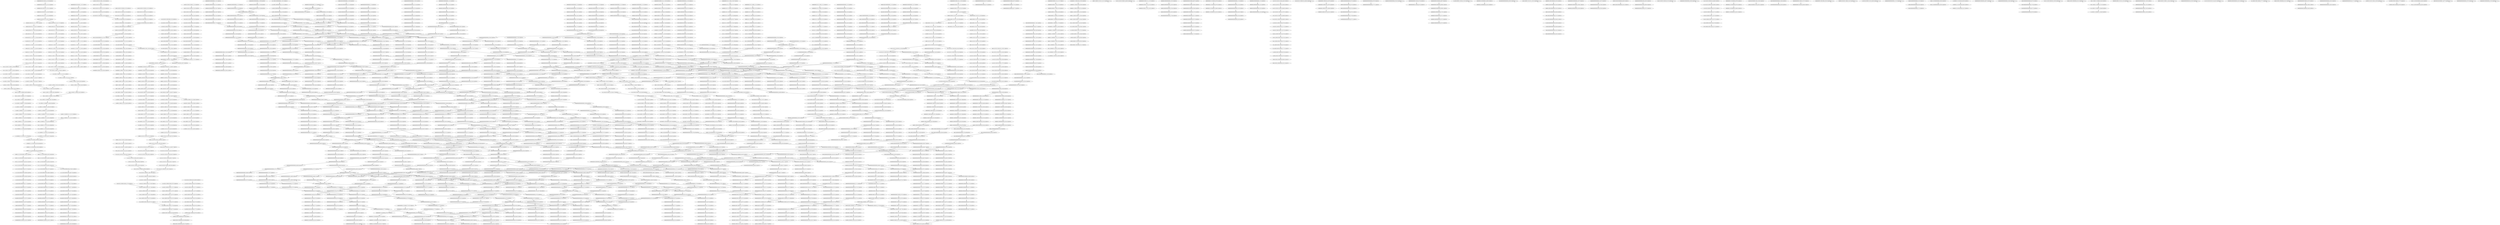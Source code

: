digraph G {
    "11010010000100000000_51-71:26-LEN:20" -> "10100100001000000000_52-72:25-LEN:20";
    "01010101110000101000_51-70:18-LEN:20" -> "10101011100001010001_52-71:303-LEN:20";
    "00011000000000000000_36-56:33-LEN:20" -> "00110000000000000000_38-57:321-LEN:20";
    "00000000000000110000_26-45:585-LEN:20" -> "00000000000001100001_27-46:313-LEN:20";
    "00000000000000110000_26-45:585-LEN:20" -> "00000000000001100000_27-46:283-LEN:20";
    "00000000000000000000_14-34:48-LEN:20" -> "00000000000000000000_15-35:52-LEN:20";
    "00010000000000000011_22-41:18-LEN:20" -> "00100000000000000110_23-42:18-LEN:20";
    "00101000001110010000_31-51:23-LEN:20" -> "01010000011100100000_32-52:22-LEN:20";
    "00110000000000000000_38-57:321-LEN:20" -> "01100000000000000000_39-58:324-LEN:20";
    "00000000000000000100_52-71:21-LEN:20" -> "00000000000000001000_53-72:19-LEN:20";
    "00010001000000000000_3-23:25-LEN:20" -> "00100010000000000000_4-24:26-LEN:20";
    "00000000000000000100_53-72:18-LEN:20" -> "00000000000000001000_54-73:18-LEN:20";
    "10000000000000000000_44-63:20-LEN:20" -> "00000000000000000001_45-64:171-LEN:20";
    "10000000000000000000_44-63:20-LEN:20" -> "00000000000000000000_45-65:27-LEN:20";
    "10000000000000000000_44-63:20-LEN:20" -> "00000000000000000000_45-64:888-LEN:20";
    "00000000000000000110_22-42:25-LEN:20" -> "00000000000000001100_23-43:25-LEN:20";
    "00010000000000000000_51-70:21-LEN:20" -> "00100000000000000000_52-71:20-LEN:20";
    "00111001001110000111_26-45:272-LEN:20" -> "01110010011100001110_27-46:273-LEN:20";
    "10000000000000000000_10-29:1328-LEN:20" -> "00000000000000000001_11-30:22-LEN:20";
    "10000000000000000000_10-29:1328-LEN:20" -> "00000000000000000000_11-31:41-LEN:20";
    "10000000000000000000_10-29:1328-LEN:20" -> "00000000000000000000_11-30:1679-LEN:20";
    "00000000000001000000_57-76:19-LEN:20" -> "00000000000010000000_58-77:19-LEN:20";
    "00000000000000000000_39-59:21-LEN:20" -> "00000000000000000000_40-60:22-LEN:20";
    "00000100000111100000_5-25:28-LEN:20" -> "00001000001111000000_6-26:28-LEN:20";
    "00000000000000000000_41-61:51-LEN:20" -> "00000000000000000000_42-62:76-LEN:20";
    "00000000000000000000_56-76:164-LEN:20" -> "00000000000000000000_57-77:158-LEN:20";
    "00000000000000000000_48-68:33-LEN:20" -> "00000000000000000000_49-69:35-LEN:20";
    "00111011011110010101_14-33:200-LEN:20" -> "01110110111100101010_15-34:206-LEN:20";
    "10010000001000000000_37-56:245-LEN:20" -> "00100000010000000000_38-57:279-LEN:20";
    "00000000000000000000_18-38:54-LEN:20" -> "00000000000000000000_19-39:52-LEN:20";
    "10010101111110011111_14-33:191-LEN:20" -> "00101011111100111110_15-34:193-LEN:20";
    "10000001111000101000_20-40:24-LEN:20" -> "00000011110001010000_21-41:26-LEN:20";
    "00000000000000000000_4-23:346-LEN:20" -> "00000000000000000000_5-24:348-LEN:20";
    "00000001000000000000_48-67:203-LEN:20" -> "00000010000000000000_49-68:203-LEN:20";
    "00001110000111011011_31-51:18-LEN:20" -> "00001110000111011011_31-51:18-LEN:20";
    "00000000000000000001_13-32:22-LEN:20" -> "00000000000000000010_14-33:22-LEN:20";
    "00000000000000000000_18-38:23-LEN:20" -> "00000000000000000000_19-39:23-LEN:20";
    "01101110101011000010_46-66:18-LEN:20" -> "01101110101011000010_46-66:18-LEN:20";
    "00001100001000000000_36-55:297-LEN:20" -> "00011000010000000000_37-56:292-LEN:20";
    "00000000000000000000_49-69:19-LEN:20" -> "00000000000000000000_51-71:23-LEN:20";
    "00000000000000000000_49-69:19-LEN:20" -> "00000000000000000000_51-70:1229-LEN:20";
    "00000000000000000000_38-58:51-LEN:20" -> "00000000000000000000_39-59:51-LEN:20";
    "10000000000000000000_54-73:21-LEN:20" -> "00000000000000000001_55-74:18-LEN:20";
    "10000000000000000000_54-73:21-LEN:20" -> "00000000000000000000_55-74:1226-LEN:20";
    "10000100000000000000_41-60:336-LEN:20" -> "00001000000000000000_42-61:362-LEN:20";
    "00000000101000111110_2-22:23-LEN:20" -> "00000001010001111101_3-23:21-LEN:20";
    "00000000000001000000_21-41:22-LEN:20" -> "00000000000010000000_22-42:20-LEN:20";
    "00001000000000000000_16-35:18-LEN:20" -> "00010000000000000000_17-36:18-LEN:20";
    "00000000100000000000_54-73:19-LEN:20" -> "00000001000000000000_55-74:19-LEN:20";
    "01010111110011111000_16-36:21-LEN:20" -> "10101111100111110001_17-37:21-LEN:20";
    "00000000111010000001_60-80:19-LEN:20" -> "00000001110100000010_61-81:20-LEN:20";
    "00000000000000000000_39-59:30-LEN:20" -> "00000000000000000000_40-60:31-LEN:20";
    "00100000000000000000_52-71:20-LEN:20" -> "01000000000000000000_53-72:23-LEN:20";
    "00000100000000000000_5-25:25-LEN:20" -> "00001000000000000000_6-26:23-LEN:20";
    "00000000000000000000_44-64:34-LEN:20" -> "00000000000000000000_45-65:35-LEN:20";
    "00100000000000000000_11-30:25-LEN:20" -> "01000000000000000000_12-31:26-LEN:20";
    "00000000000110000000_29-49:23-LEN:20" -> "00000000001100000000_30-50:22-LEN:20";
    "00000000000000000000_45-65:28-LEN:20" -> "00000000000000000000_46-66:27-LEN:20";
    "10001100000000000000_5-25:19-LEN:20" -> "00011000000000000000_6-26:20-LEN:20";
    "00000000000000110000_25-45:19-LEN:20" -> "00000000000001100001_27-46:313-LEN:20";
    "00000000000000110000_25-45:19-LEN:20" -> "00000000000001100000_27-46:283-LEN:20";
    "00000000100000000000_2-22:20-LEN:20" -> "00000001000000000000_3-23:20-LEN:20";
    "01111100011110000011_28-48:38-LEN:20" -> "11111000111100000111_29-49:36-LEN:20";
    "00000000000000000000_53-73:47-LEN:20" -> "00000000000000000000_54-74:47-LEN:20";
    "00000000000000000000_30-50:18-LEN:20" -> "00000000000000000000_31-51:18-LEN:20";
    "00101010011011000100_3-23:18-LEN:20" -> "01010100110110001000_4-24:18-LEN:20";
    "00101100010000001110_11-31:21-LEN:20" -> "01011000100000011100_12-32:22-LEN:20";
    "00000000000000000000_36-56:22-LEN:20" -> "00000000000000000000_37-57:23-LEN:20";
    "00000000000000000000_3-23:25-LEN:20" -> "00000000000000000000_4-24:27-LEN:20";
    "00000000000010000000_40-60:22-LEN:20" -> "00000000000100000000_42-61:233-LEN:20";
    "10000001110010011100_21-40:298-LEN:20" -> "00000011100100111000_22-41:298-LEN:20";
    "00000000000000000000_2-22:25-LEN:20" -> "00000000000000000000_3-23:25-LEN:20";
    "00000000000000000000_36-56:27-LEN:20" -> "00000000000000000000_37-57:26-LEN:20";
    "00000000000000000000_35-55:23-LEN:20" -> "00000000000000000000_36-56:22-LEN:20";
    "00000000000000000000_19-39:23-LEN:20" -> "00000000000000000000_20-40:20-LEN:20";
    "00000001000000000000_2-22:28-LEN:20" -> "00000010000000000000_4-23:980-LEN:20";
    "00000000010000000000_52-71:19-LEN:20" -> "00000000100000000000_53-72:19-LEN:20";
    "00000000000000000000_52-72:26-LEN:20" -> "00000000000000000000_53-73:27-LEN:20";
    "00000000000000000000_36-56:23-LEN:20" -> "00000000000000000000_37-57:22-LEN:20";
    "00000000000000000000_60-80:47-LEN:20" -> "00000000000000000000_61-81:46-LEN:20";
    "00000000000000000001_34-53:182-LEN:20" -> "00000000000000000010_35-54:183-LEN:20";
    "11100101010001001000_23-43:24-LEN:20" -> "11001010100010010000_24-44:24-LEN:20";
    "11001010100001110000_29-49:21-LEN:20" -> "10010101000011100000_30-50:21-LEN:20";
    "00100000000000000000_54-73:25-LEN:20" -> "01000000000000000000_55-74:25-LEN:20";
    "01000000000000000000_45-65:23-LEN:20" -> "10000000000000000000_46-66:24-LEN:20";
    "01000000000000000000_12-31:26-LEN:20" -> "10000000000000000000_13-32:30-LEN:20";
    "10100111000010100011_52-72:21-LEN:20" -> "01001110000101000110_53-73:23-LEN:20";
    "00000000000000000000_41-61:20-LEN:20" -> "00000000000000000000_42-62:19-LEN:20";
    "00000000000000000000_16-36:52-LEN:20" -> "00000000000000000000_17-37:45-LEN:20";
    "00001111001010100001_23-42:210-LEN:20" -> "00011110010101000011_24-43:197-LEN:20";
    "00000000000000000000_51-71:23-LEN:20" -> "00000000000000000000_52-72:24-LEN:20";
    "00000000000000000000_25-45:23-LEN:20" -> "00000000000000000000_26-46:23-LEN:20";
    "00000000000000011000_24-44:84-LEN:20" -> "00000000000000110000_25-45:82-LEN:20";
    "01000000000000000000_9-29:22-LEN:20" -> "10000000000000000000_10-30:29-LEN:20";
    "00000000000000000000_33-53:21-LEN:20" -> "00000000000000000000_34-54:20-LEN:20";
    "00000000000000000000_32-52:18-LEN:20" -> "00000000000000000001_34-53:182-LEN:20";
    "00000000000000000000_32-52:18-LEN:20" -> "00000000000000000000_34-53:866-LEN:20";
    "00010000000000000000_7-26:1162-LEN:20" -> "00100000000000000000_8-27:1146-LEN:20";
    "00010000000000000000_7-26:1162-LEN:20" -> "00100000000000000000_8-28:31-LEN:20";
    "00000100000000000000_4-24:18-LEN:20" -> "00000100000000000000_4-24:18-LEN:20";
    "11100011111000001111_31-50:183-LEN:20" -> "11000111110000011111_32-51:182-LEN:20";
    "10000100000000000000_10-29:18-LEN:20" -> "00001000000000000000_11-30:25-LEN:20";
    "00000000010100011111_1-21:23-LEN:20" -> "00000000101000111110_2-22:23-LEN:20";
    "00000000000000000000_58-78:113-LEN:20" -> "00000000000000000000_59-79:110-LEN:20";
    "00000010000000000000_49-68:203-LEN:20" -> "00000100000000000000_50-69:207-LEN:20";
    "01110001010001100000_57-77:21-LEN:20" -> "11100010100011000000_58-78:20-LEN:20";
    "11001010000011100100_29-49:24-LEN:20" -> "10010100000111001000_30-50:23-LEN:20";
    "00000010000000000000_19-38:34-LEN:20" -> "00000100000000000000_20-39:39-LEN:20";
    "00000000000000000000_20-40:38-LEN:20" -> "00000000000000000000_21-41:34-LEN:20";
    "00100000000000000000_45-64:528-LEN:20" -> "01000000000000000000_46-65:550-LEN:20";
    "00100010000000000000_4-23:238-LEN:20" -> "01000100000000000000_5-24:240-LEN:20";
    "01111001010100010010_22-41:194-LEN:20" -> "11110010101000100100_23-42:193-LEN:20";
    "00000001000000000000_18-37:33-LEN:20" -> "00000010000000000000_19-38:34-LEN:20";
    "00000000000000110000_53-73:18-LEN:20" -> "00000000000001100001_54-74:18-LEN:20";
    "01010101011100001010_49-68:18-LEN:20" -> "01010101011100001010_49-68:18-LEN:20";
    "00000000000000000000_14-34:39-LEN:20" -> "00000000000000000000_15-35:39-LEN:20";
    "00000000000000000000_31-51:142-LEN:20" -> "00000000000000000000_32-52:139-LEN:20";
    "00000000011000010101_59-79:18-LEN:20" -> "00000000110000101011_60-80:19-LEN:20";
    "00000000000000000100_23-43:22-LEN:20" -> "00000000000000001000_24-44:22-LEN:20";
    "00000000000000000000_31-51:21-LEN:20" -> "00000000000000000000_32-52:21-LEN:20";
    "00000000000000000000_43-63:35-LEN:20" -> "00000000000000000000_44-64:31-LEN:20";
    "00001000000001000101_49-68:195-LEN:20" -> "00010000000010001011_50-69:189-LEN:20";
    "00000000000000000000_61-81:21-LEN:20" -> "00000000000000000000_61-81:21-LEN:20";
    "00000000000011000010_28-47:305-LEN:20" -> "00000000000110000100_29-48:297-LEN:20";
    "00000000000000000010_51-70:21-LEN:20" -> "00000000000000000100_52-71:21-LEN:20";
    "00000000000000000000_48-68:48-LEN:20" -> "00000000000000000000_49-69:50-LEN:20";
    "00000000000000000000_30-50:41-LEN:20" -> "00000000000000000000_31-51:43-LEN:20";
    "00000000000000000000_20-40:30-LEN:20" -> "00000000000000000000_21-41:27-LEN:20";
    "01010100010010000001_28-47:230-LEN:20" -> "10101000100100000010_29-48:221-LEN:20";
    "01110110111010101110_42-61:293-LEN:20" -> "11101101110101011100_43-62:276-LEN:20";
    "01011111001111100011_18-38:19-LEN:20" -> "10111110011111000111_19-39:20-LEN:20";
    "00000000000000110000_26-46:22-LEN:20" -> "00000000000001100000_27-47:25-LEN:20";
    "00100000000000000000_44-64:22-LEN:20" -> "01000000000000000000_45-65:23-LEN:20";
    "00000000000000000000_30-50:134-LEN:20" -> "00000000000000000000_31-51:142-LEN:20";
    "00000011100100111000_22-41:298-LEN:20" -> "00000111001001110000_23-42:295-LEN:20";
    "10110100101100010000_5-25:18-LEN:20" -> "01101001011000100000_6-26:21-LEN:20";
    "00001000000001000011_49-69:20-LEN:20" -> "00010000000010000110_50-70:22-LEN:20";
    "10000000000000000000_10-30:34-LEN:20" -> "00000000000000000000_11-31:37-LEN:20";
    "00000100010110000001_57-76:193-LEN:20" -> "00001000101100000011_58-77:184-LEN:20";
    "00111011011100101010_14-34:25-LEN:20" -> "01110110111001010100_15-35:26-LEN:20";
    "00000000000000000000_17-37:19-LEN:20" -> "00000000000000000000_18-38:21-LEN:20";
    "00000000000000010000_19-39:24-LEN:20" -> "00000000000000100000_20-40:25-LEN:20";
    "00010000011110000001_7-27:28-LEN:20" -> "00100000111100000011_8-28:23-LEN:20";
    "01101110010101000100_19-39:26-LEN:20" -> "11011100101010001001_20-40:27-LEN:20";
    "00000000000000000000_17-37:31-LEN:20" -> "00000000000000000000_18-38:36-LEN:20";
    "00000000000000000000_32-52:139-LEN:20" -> "00000000000000000001_33-53:36-LEN:20";
    "00000000000000000000_32-52:139-LEN:20" -> "00000000000000000000_33-53:107-LEN:20";
    "11111000000000000000_13-32:299-LEN:20" -> "11110000000000000000_14-33:323-LEN:20";
    "11011011100101010001_17-37:23-LEN:20" -> "10110111001010100010_18-38:20-LEN:20";
    "00000000000000000000_19-39:41-LEN:20" -> "00000000000000000000_20-40:30-LEN:20";
    "00010000000010001011_50-69:189-LEN:20" -> "00100000000100010110_51-70:195-LEN:20";
    "11100001110000111011_28-48:21-LEN:20" -> "11000011100001110110_29-49:20-LEN:20";
    "01110110111001010100_15-35:25-LEN:20" -> "11101101110010101000_16-36:28-LEN:20";
    "00111100000011110010_14-34:22-LEN:20" -> "01111000000111100101_15-35:23-LEN:20";
    "00011110001010000111_24-44:22-LEN:20" -> "00111100010100001110_25-45:20-LEN:20";
    "01100010000001100100_15-35:24-LEN:20" -> "11000100000011001001_16-36:23-LEN:20";
    "00000001001100101011_3-22:212-LEN:20" -> "00000010011001010111_4-23:207-LEN:20";
    "00000000000000001000_48-67:179-LEN:20" -> "00000000000000010001_49-68:171-LEN:20";
    "01110110111001010100_15-35:26-LEN:20" -> "11101101110010101000_16-36:27-LEN:20";
    "00000000000000000000_37-57:23-LEN:20" -> "00000000000000000000_38-58:26-LEN:20";
    "00000000000000000000_5-25:25-LEN:20" -> "00000000000000000000_6-26:24-LEN:20";
    "00000000000000000000_27-47:28-LEN:20" -> "00000000000000000000_28-48:27-LEN:20";
    "10001000000000000000_6-26:25-LEN:20" -> "00010000000000000000_7-27:78-LEN:20";
    "00000000000010000001_49-68:120-LEN:20" -> "00000000000100000011_50-69:116-LEN:20";
    "10111100101010000010_21-41:25-LEN:20" -> "01111001010100000100_22-42:25-LEN:20";
    "00100100000010000000_35-54:247-LEN:20" -> "01001000000100000000_36-55:256-LEN:20";
    "00000010000000000000_3-23:22-LEN:20" -> "00000100000000000000_4-24:22-LEN:20";
    "00001000000000000000_50-69:21-LEN:20" -> "00010000000000000000_51-70:21-LEN:20";
    "00000000001100001010_58-78:18-LEN:20" -> "00000000011000010101_59-79:18-LEN:20";
    "01101001101100010000_6-25:328-LEN:20" -> "11010011011000100000_7-26:324-LEN:20";
    "00000000000000000000_47-67:44-LEN:20" -> "00000000000000000000_48-68:33-LEN:20";
    "00000000000000000000_47-67:44-LEN:20" -> "00000000000000000001_48-68:24-LEN:20";
    "00000000000000000000_53-73:24-LEN:20" -> "00000000000000000000_54-74:23-LEN:20";
    "01101110010101000100_19-39:20-LEN:20" -> "11011100101010001001_20-40:20-LEN:20";
    "01111000101000011100_26-46:21-LEN:20" -> "11110001010000111001_27-47:20-LEN:20";
    "00000000000000000000_26-46:21-LEN:20" -> "00000000000000000000_27-47:20-LEN:20";
    "00000000000100000000_23-42:125-LEN:20" -> "00000000001000000000_24-43:121-LEN:20";
    "00000001100001000000_33-52:294-LEN:20" -> "00000011000010000000_34-53:296-LEN:20";
    "11000010100011000000_59-78:363-LEN:20" -> "10000101000110000000_60-79:382-LEN:20";
    "00000000000000000010_61-80:22-LEN:20" -> "00000000000000000100_62-81:23-LEN:20";
    "00000000000000000000_20-40:37-LEN:20" -> "00000000000000000000_21-41:35-LEN:20";
    "00000000000000100000_20-40:25-LEN:20" -> "00000000000001000000_21-41:22-LEN:20";
    "00000000110000101101_60-79:258-LEN:20" -> "00000001100001011011_61-80:254-LEN:20";
    "11000000000000000000_40-59:313-LEN:20" -> "10000000000000000000_41-60:316-LEN:20";
    "00000001100000000000_33-52:283-LEN:20" -> "00000011000000000000_34-53:281-LEN:20";
    "01000000000000000000_9-29:28-LEN:20" -> "10000000000000000000_10-30:38-LEN:20";
    "00000000000000000000_58-78:61-LEN:20" -> "00000000000000000000_59-79:61-LEN:20";
    "10000000000000000000_55-75:24-LEN:20" -> "00000000000000000000_56-76:164-LEN:20";
    "00000000000000000000_16-36:19-LEN:20" -> "00000000000000000000_17-37:19-LEN:20";
    "00000000000000000000_30-50:53-LEN:20" -> "00000000000000000000_31-51:52-LEN:20";
    "00000000000000000110_51-71:26-LEN:20" -> "00000000000000001101_52-72:24-LEN:20";
    "00000000000000000000_44-64:54-LEN:20" -> "00000000000000000000_45-65:79-LEN:20";
    "00000100000000000000_15-34:19-LEN:20" -> "00001000000000000000_16-35:18-LEN:20";
    "10100000011110010101_18-37:210-LEN:20" -> "01000000111100101010_19-38:219-LEN:20";
    "00000000000000000000_31-51:22-LEN:20" -> "00000000000000000000_32-52:21-LEN:20";
    "11001111100011111000_24-44:20-LEN:20" -> "10011111000111110000_25-45:19-LEN:20";
    "00101010000010000001_27-47:25-LEN:20" -> "01010100000100000010_28-48:24-LEN:20";
    "01101000100000011100_12-32:36-LEN:20" -> "11010001000000111001_13-33:31-LEN:20";
    "10110111100101010000_18-38:26-LEN:20" -> "01101111001010100000_19-39:26-LEN:20";
    "00000001110100000001_60-80:31-LEN:20" -> "00000011101000000010_61-81:30-LEN:20";
    "00000010000000000000_53-72:18-LEN:20" -> "00000100000000000000_54-73:18-LEN:20";
    "00000000000000000000_15-35:22-LEN:20" -> "00000000000000000000_16-36:23-LEN:20";
    "00000000000000000000_39-59:33-LEN:20" -> "00000000000000000000_40-60:31-LEN:20";
    "00110000000000000000_7-27:21-LEN:20" -> "01100000000000000000_8-28:22-LEN:20";
    "00000000000000010000_37-57:23-LEN:20" -> "00000000000000100000_38-58:25-LEN:20";
    "01000000000000000000_33-53:19-LEN:20" -> "10000000000000000000_34-54:18-LEN:20";
    "00000000000000000000_22-42:43-LEN:20" -> "00000000000000000000_23-43:41-LEN:20";
    "00000000000000000000_15-35:39-LEN:20" -> "00000000000000000000_16-36:38-LEN:20";
    "00000000000000000000_52-72:20-LEN:20" -> "00000000000000000000_53-73:21-LEN:20";
    "00001000000000000000_6-26:20-LEN:20" -> "00010000000000000000_7-27:22-LEN:20";
    "00000000000000000000_56-76:43-LEN:20" -> "00000000000000000000_57-77:42-LEN:20";
    "00000000000000000000_59-79:23-LEN:20" -> "00000000000000000000_60-80:25-LEN:20";
    "00000000000000000000_12-32:22-LEN:20" -> "00000000000000000000_13-33:22-LEN:20";
    "00000111100010100001_22-42:26-LEN:20" -> "00001111000101000011_23-43:24-LEN:20";
    "10100011100100000000_35-55:28-LEN:20" -> "01000111001000000000_36-56:30-LEN:20";
    "00000000000000000000_24-43:1100-LEN:20" -> "00000000000000000000_25-44:1107-LEN:20";
    "00000000000000000000_24-43:1100-LEN:20" -> "00000000000000000000_25-45:20-LEN:20";
    "00000000100000000100_45-64:224-LEN:20" -> "00000001000000001000_46-65:231-LEN:20";
    "00000000000000000000_16-36:44-LEN:20" -> "00000000000000000000_17-37:35-LEN:20";
    "00000000000000000000_60-80:65-LEN:20" -> "00000000000000000000_61-81:62-LEN:20";
    "00000100000000000000_5-25:23-LEN:20" -> "00001000000000000000_6-26:20-LEN:20";
    "00000000000000000000_31-51:29-LEN:20" -> "00000000000000000000_32-52:27-LEN:20";
    "11010011010001000000_7-27:35-LEN:20" -> "10100110100010000001_8-28:34-LEN:20";
    "00000000000000000000_18-38:43-LEN:20" -> "00000000000000000000_19-39:42-LEN:20";
    "00000000000001100001_27-46:313-LEN:20" -> "00000000000011000010_28-47:305-LEN:20";
    "00000000001000000000_51-70:19-LEN:20" -> "00000000010000000000_52-71:19-LEN:20";
    "00000100000000000000_41-60:24-LEN:20" -> "00001000000000000000_42-61:362-LEN:20";
    "00000000000000000000_37-57:26-LEN:20" -> "00000000000000000000_38-58:26-LEN:20";
    "00000000000000000000_38-58:26-LEN:20" -> "00000000000000000000_39-59:25-LEN:20";
    "00000000000001100001_54-74:18-LEN:20" -> "00000000000011000010_55-75:18-LEN:20";
    "00001001100100111111_6-26:22-LEN:20" -> "00010011001001111110_7-27:23-LEN:20";
    "00111000010100011000_55-75:23-LEN:20" -> "01110000101000110000_57-76:336-LEN:20";
    "00000000000000000000_23-43:36-LEN:20" -> "00000000000000000000_24-44:36-LEN:20";
    "00000010000000000000_4-24:27-LEN:20" -> "00000100000000000000_5-25:25-LEN:20";
    "00000100000000000000_50-69:207-LEN:20" -> "00001000000000000000_51-70:209-LEN:20";
    "10000000000000000000_40-60:18-LEN:20" -> "00000000000000000000_41-61:52-LEN:20";
    "00000000000000000000_55-75:80-LEN:20" -> "00000000000000000000_56-76:80-LEN:20";
    "00000000000001000000_48-67:146-LEN:20" -> "00000000000010000001_49-68:120-LEN:20";
    "00000000000001000000_48-67:146-LEN:20" -> "00000000000010000000_49-68:30-LEN:20";
    "01001000001000000001_53-73:24-LEN:20" -> "10010000010000000010_54-74:25-LEN:20";
    "00000010000000000000_41-60:283-LEN:20" -> "00000100000000000000_42-61:287-LEN:20";
    "00000000000100011000_53-72:149-LEN:20" -> "00000000001000110000_54-73:148-LEN:20";
    "00000000000000001000_38-58:27-LEN:20" -> "00000000000000010000_39-59:26-LEN:20";
    "00000000000000000000_33-53:34-LEN:20" -> "00000000000000000000_35-54:977-LEN:20";
    "00000000000001100000_26-46:36-LEN:20" -> "00000000000011000000_27-47:37-LEN:20";
    "00000000000000000000_56-76:80-LEN:20" -> "00000000000000000000_57-77:77-LEN:20";
    "11000110000000000000_4-24:18-LEN:20" -> "10001100000000000000_5-25:19-LEN:20";
    "11010010000010000000_51-71:25-LEN:20" -> "10100100000100000000_52-72:25-LEN:20";
    "01001100101011111001_9-29:18-LEN:20" -> "10011001010111110011_10-30:20-LEN:20";
    "00000000000000001000_36-56:33-LEN:20" -> "00000000000000010000_38-57:209-LEN:20";
    "01000000000000000000_45-65:34-LEN:20" -> "10000000000000000000_46-66:33-LEN:20";
    "00000000000000000000_37-57:19-LEN:20" -> "00000000000000000000_38-58:22-LEN:20";
    "00000000000000000000_27-47:34-LEN:20" -> "00000000000000000000_28-48:35-LEN:20";
    "00000000000000000000_3-23:24-LEN:20" -> "00000000000000000000_4-24:22-LEN:20";
    "00110000100000000000_38-58:23-LEN:20" -> "01100001000000000000_39-59:22-LEN:20";
    "00000000000000000000_12-32:22-LEN:20" -> "00000000000000000000_13-33:23-LEN:20";
    "00000000000000000000_44-64:31-LEN:20" -> "00000000000000000000_45-65:31-LEN:20";
    "00000000000000000000_51-71:28-LEN:20" -> "00000000000000000000_53-73:47-LEN:20";
    "00000000000000000000_51-71:28-LEN:20" -> "00000000000000000000_53-72:1230-LEN:20";
    "01010100001110010000_32-51:174-LEN:20" -> "10101000011100100000_33-52:177-LEN:20";
    "00000000000000000000_34-54:31-LEN:20" -> "00000000000000000000_35-55:32-LEN:20";
    "00000000000000000000_15-35:48-LEN:20" -> "00000000000000000000_16-36:48-LEN:20";
    "00100000100000000101_55-75:25-LEN:20" -> "01000001000000001010_56-76:24-LEN:20";
    "00000000000000000100_61-80:256-LEN:20" -> "00000000000000001000_62-81:262-LEN:20";
    "00000000000000000000_46-66:33-LEN:20" -> "00000000000000000000_47-67:44-LEN:20";
    "00010100011101101111_7-26:196-LEN:20" -> "00101000111011011110_8-27:196-LEN:20";
    "10010101000100100000_25-45:25-LEN:20" -> "00101010001001000000_27-46:247-LEN:20";
    "00001000000000000000_6-26:18-LEN:20" -> "00010000000000000000_7-27:23-LEN:20";
    "00000000000001000000_21-40:142-LEN:20" -> "00000000000010000000_22-41:124-LEN:20";
    "00100111000011101101_31-50:286-LEN:20" -> "01001110000111011011_32-51:272-LEN:20";
    "00000000000000000000_50-70:28-LEN:20" -> "00000000000000000000_51-71:30-LEN:20";
    "11010000001111001010_17-36:230-LEN:20" -> "10100000011110010101_18-37:210-LEN:20";
    "11010000001111001010_17-36:230-LEN:20" -> "10100000011110010100_18-38:28-LEN:20";
    "00000011110001010000_21-41:26-LEN:20" -> "00000111100010100001_22-42:26-LEN:20";
    "00000000000000000000_56-76:20-LEN:20" -> "00000000000000000000_57-77:21-LEN:20";
    "00000110000000000000_35-55:23-LEN:20" -> "00001100000000000000_36-56:23-LEN:20";
    "00000000000000000000_19-39:52-LEN:20" -> "00000000000000000000_20-40:38-LEN:20";
    "00000100010000000000_1-20:223-LEN:20" -> "00001000100000000000_2-21:230-LEN:20";
    "00000000000000000000_22-42:150-LEN:20" -> "00000000000000000000_23-43:149-LEN:20";
    "00111000000000000000_40-60:25-LEN:20" -> "01110000000000000000_41-61:26-LEN:20";
    "11101001110000101000_50-70:18-LEN:20" -> "11010011100001010001_51-71:19-LEN:20";
    "00000000000000000000_33-53:22-LEN:20" -> "00000000000000000000_34-54:23-LEN:20";
    "00000000000000000000_15-35:19-LEN:20" -> "00000000000000000000_16-36:18-LEN:20";
    "00000000000000000000_40-60:31-LEN:20" -> "00000000000000000000_41-61:28-LEN:20";
    "00000000000011000000_27-47:37-LEN:20" -> "00000000000110000000_28-48:37-LEN:20";
    "00000000000000000000_42-62:59-LEN:20" -> "00000000000000000000_43-63:61-LEN:20";
    "00000000000000000000_43-63:35-LEN:20" -> "00000000000000000000_44-64:31-LEN:20";
    "00001110100000011110_12-31:249-LEN:20" -> "00011101000000111100_13-32:249-LEN:20";
    "00000000000100000000_44-63:188-LEN:20" -> "00000000001000000000_45-64:185-LEN:20";
    "00000000000000000000_49-68:1260-LEN:20" -> "00000000000000000001_50-69:34-LEN:20";
    "00000000000000000000_49-68:1260-LEN:20" -> "00000000000000000000_50-69:1234-LEN:20";
    "00000000000000000000_49-68:1260-LEN:20" -> "00000000000000000000_50-70:42-LEN:20";
    "00000000010011001010_1-20:226-LEN:20" -> "00000000100110010101_2-21:221-LEN:20";
    "01110000111011011101_35-54:269-LEN:20" -> "11100001110110111010_36-55:266-LEN:20";
    "10111001010100010010_21-41:29-LEN:20" -> "01110010101000100100_22-42:26-LEN:20";
    "01010011011000100000_6-26:22-LEN:20" -> "10100110110001000000_8-27:332-LEN:20";
    "10100100001000000000_52-72:25-LEN:20" -> "01001000010000000001_53-73:24-LEN:20";
    "00000000000000000000_60-79:1140-LEN:20" -> "00000000000000000000_61-80:1146-LEN:20";
    "01000000000000000000_9-29:33-LEN:20" -> "10000000000000000000_10-30:47-LEN:20";
    "00000000000000000000_52-72:73-LEN:20" -> "00000000000000000000_53-73:79-LEN:20";
    "00000000000000000000_40-60:25-LEN:20" -> "00000000000000000000_41-61:23-LEN:20";
    "00000100000000000000_4-24:22-LEN:20" -> "00001000000000000000_5-25:20-LEN:20";
    "11100011000000000000_3-22:149-LEN:20" -> "11000110000000000000_4-23:184-LEN:20";
    "00000000011011110000_1-21:22-LEN:20" -> "00000000110111100000_2-22:22-LEN:20";
    "01001000010000000001_53-73:24-LEN:20" -> "10010000100000000010_54-74:21-LEN:20";
    "00000000000000011000_25-44:602-LEN:20" -> "00000000000000110000_26-45:585-LEN:20";
    "00000000000000011000_25-44:602-LEN:20" -> "00000000000000110000_26-46:22-LEN:20";
    "01000000111100101010_19-38:219-LEN:20" -> "10000001111001010100_20-39:241-LEN:20";
    "10010011100001110110_30-49:276-LEN:20" -> "00100111000011101101_31-50:286-LEN:20";
    "00000001000000000000_35-54:22-LEN:20" -> "00000001000000000000_35-54:22-LEN:20";
    "00000000000000000011_49-69:39-LEN:20" -> "00000000000000000111_50-70:29-LEN:20";
    "11011000100000011100_13-32:312-LEN:20" -> "10110001000000111000_14-34:19-LEN:20";
    "11011000100000011100_13-32:312-LEN:20" -> "10110001000000111001_14-33:307-LEN:20";
    "00000000000000000000_39-59:43-LEN:20" -> "00000000000000000000_40-60:39-LEN:20";
    "00000000000000000000_53-73:41-LEN:20" -> "00000000000000000000_54-74:39-LEN:20";
    "00000001000000000000_3-23:20-LEN:20" -> "00000010000000000000_4-24:19-LEN:20";
    "00000000000000000000_19-39:37-LEN:20" -> "00000000000000000000_20-40:29-LEN:20";
    "00100000011100100110_19-39:37-LEN:20" -> "01000000111001001100_20-40:36-LEN:20";
    "00000000000000000000_17-37:47-LEN:20" -> "00000000000000000000_18-38:55-LEN:20";
    "00000000000000000001_11-30:22-LEN:20" -> "00000000000000000010_12-31:24-LEN:20";
    "00000000000000000000_60-80:41-LEN:20" -> "00000000000000000000_61-81:40-LEN:20";
    "00000000000000000000_53-73:79-LEN:20" -> "00000000000000000000_54-74:79-LEN:20";
    "00000000000000000110_22-42:80-LEN:20" -> "00000000000000001100_23-43:80-LEN:20";
    "00000000000000000000_18-37:1740-LEN:20" -> "00000000000000000000_19-38:1769-LEN:20";
    "00000000000000000000_18-37:1740-LEN:20" -> "00000000000000000000_19-39:38-LEN:20";
    "00000000000000000000_18-37:1740-LEN:20" -> "00000000000000000001_19-38:21-LEN:20";
    "00100000000000000000_53-73:24-LEN:20" -> "01000000000000000000_54-74:22-LEN:20";
    "00011110010101000011_24-43:197-LEN:20" -> "00111100101010000111_25-44:192-LEN:20";
    "10011011000100000011_10-29:322-LEN:20" -> "00110110001000000111_11-30:312-LEN:20";
    "10011011000100000011_10-29:322-LEN:20" -> "00110110001000000110_11-31:27-LEN:20";
    "00000000000000000000_54-74:79-LEN:20" -> "00000000000000000000_55-75:80-LEN:20";
    "00100000000000000000_8-28:33-LEN:20" -> "01000000000000000000_9-29:33-LEN:20";
    "00000000000000100000_56-75:19-LEN:20" -> "00000000000001000000_57-76:19-LEN:20";
    "01011111100111110001_18-37:184-LEN:20" -> "10111111001111100011_19-38:172-LEN:20";
    "01011111100111110001_18-37:184-LEN:20" -> "10111111001111100011_19-39:20-LEN:20";
    "10100001110000000000_35-55:25-LEN:20" -> "01000011100000000000_36-56:25-LEN:20";
    "00000000000000000000_38-58:29-LEN:20" -> "00000000000000000000_39-59:30-LEN:20";
    "11001001110000111011_29-48:262-LEN:20" -> "10010011100001110110_30-49:276-LEN:20";
    "00000000000000000000_44-64:25-LEN:20" -> "00000000000000000000_45-65:25-LEN:20";
    "11100101010001110010_28-48:27-LEN:20" -> "11001010100011100100_29-49:28-LEN:20";
    "10000000000000000000_41-60:316-LEN:20" -> "00000000000000000001_42-61:137-LEN:20";
    "10000000000000000000_41-60:316-LEN:20" -> "00000000000000000000_42-61:1115-LEN:20";
    "00000000000000110100_55-74:18-LEN:20" -> "00000000000001101000_56-75:18-LEN:20";
    "11100101000001110010_28-48:24-LEN:20" -> "11001010000011100100_29-49:24-LEN:20";
    "00000001000000000000_47-66:18-LEN:20" -> "00000010000000000000_48-67:27-LEN:20";
    "00000000000000000000_55-75:45-LEN:20" -> "00000000000000000000_56-76:53-LEN:20";
    "00000000000000000000_26-46:23-LEN:20" -> "00000000000000000000_27-47:23-LEN:20";
    "00000000000000000000_28-48:21-LEN:20" -> "00000000000000000000_29-49:20-LEN:20";
    "00000000000000000000_16-36:53-LEN:20" -> "00000000000000000000_17-37:47-LEN:20";
    "00000100000000000000_5-25:53-LEN:20" -> "00001000000000000000_6-26:51-LEN:20";
    "00000000010000011110_1-21:27-LEN:20" -> "00000000100000111100_2-22:28-LEN:20";
    "00000000000000000000_37-57:34-LEN:20" -> "00000000000000000000_38-58:38-LEN:20";
    "00000000000000000000_21-41:34-LEN:20" -> "00000000000000000000_22-42:33-LEN:20";
    "00011100100000000000_39-58:226-LEN:20" -> "00111001000000000000_40-59:221-LEN:20";
    "00111111001111100011_18-38:21-LEN:20" -> "01111110011111000111_20-39:188-LEN:20";
    "11100001010001100000_58-77:345-LEN:20" -> "11000010100011000000_59-78:363-LEN:20";
    "00000000000000000010_34-54:23-LEN:20" -> "00000000000000000100_35-55:22-LEN:20";
    "00000000000000000000_46-66:27-LEN:20" -> "00000000000000000000_47-67:33-LEN:20";
    "00000000011101000000_59-78:273-LEN:20" -> "00000000111010000000_60-79:276-LEN:20";
    "00000010000000000000_13-32:39-LEN:20" -> "00000100000000000000_14-33:39-LEN:20";
    "00000000010000000000_1-21:20-LEN:20" -> "00000000100000000000_2-22:19-LEN:20";
    "00000000000110000100_29-48:297-LEN:20" -> "00000000001100001000_30-49:294-LEN:20";
    "00000000001000000000_50-69:21-LEN:20" -> "00000000010000000000_51-70:21-LEN:20";
    "00000000000000000000_25-45:38-LEN:20" -> "00000000000000000000_27-47:28-LEN:20";
    "00000000000000000000_25-45:38-LEN:20" -> "00000000000000000000_27-46:1102-LEN:20";
    "00000000000000000000_24-44:26-LEN:20" -> "00000000000000000000_25-45:25-LEN:20";
    "00000000000000000000_56-76:26-LEN:20" -> "00000000000000000000_57-77:26-LEN:20";
    "00110000000000000000_38-58:23-LEN:20" -> "01100000000000000000_39-59:22-LEN:20";
    "00000000000000000000_38-58:24-LEN:20" -> "00000000000000000000_40-60:40-LEN:20";
    "00000000000000000000_38-58:24-LEN:20" -> "00000000000000000000_40-59:856-LEN:20";
    "00000000000000010000_25-44:32-LEN:20" -> "00000000000000100000_26-45:32-LEN:20";
    "00000000000000000000_14-34:37-LEN:20" -> "00000000000000000000_15-35:36-LEN:20";
    "11010101100001010001_51-71:18-LEN:20" -> "10101011000010100011_52-72:18-LEN:20";
    "00000011011110000000_4-24:23-LEN:20" -> "00000110111100000000_5-25:22-LEN:20";
    "00000000000000000000_36-56:33-LEN:20" -> "00000000000000000000_37-57:34-LEN:20";
    "00100000000000000000_8-28:79-LEN:20" -> "01000000000000000000_9-29:84-LEN:20";
    "00111011011100101010_14-34:23-LEN:20" -> "01110110111001010100_15-35:25-LEN:20";
    "01100010000011100100_15-35:18-LEN:20" -> "01100010000011100100_15-35:18-LEN:20";
    "00000000000000000000_34-54:23-LEN:20" -> "00000000000000000000_35-55:21-LEN:20";
    "00000000000000000000_18-38:38-LEN:20" -> "00000000000000000000_19-39:41-LEN:20";
    "00111010111010101110_41-61:23-LEN:20" -> "01110101110101011100_42-62:23-LEN:20";
    "00000000110000000000_31-51:34-LEN:20" -> "00000001100000000000_32-52:31-LEN:20";
    "00000000000000000000_27-46:1102-LEN:20" -> "00000000000000000000_28-47:1084-LEN:20";
    "00000000000000000000_27-46:1102-LEN:20" -> "00000000000000000000_28-48:54-LEN:20";
    "00000000000000000000_41-61:23-LEN:20" -> "00000000000000000000_42-62:35-LEN:20";
    "01000001000000100000_32-52:26-LEN:20" -> "10000010000001000000_33-53:27-LEN:20";
    "00000000000000000000_29-49:26-LEN:20" -> "00000000000000000000_30-50:28-LEN:20";
    "00000000110100000001_60-80:19-LEN:20" -> "00000001101000000010_61-81:18-LEN:20";
    "00000001000000000000_3-23:51-LEN:20" -> "00000010000000000000_4-24:51-LEN:20";
    "00001001100101011111_6-25:178-LEN:20" -> "00010011001010111110_7-27:19-LEN:20";
    "00001001100101011111_6-25:178-LEN:20" -> "00010011001010111111_7-26:167-LEN:20";
    "11100000000000000000_42-62:24-LEN:20" -> "11000000000000000000_43-63:22-LEN:20";
    "11001011010011011000_1-20:243-LEN:20" -> "10010110100110110001_2-21:300-LEN:20";
    "00001000100000000000_2-22:25-LEN:20" -> "00010001000000000000_3-23:25-LEN:20";
    "00000000000011000000_28-47:288-LEN:20" -> "00000000000110000000_29-48:281-LEN:20";
    "00000000000000000000_33-53:44-LEN:20" -> "00000000000000000000_34-54:41-LEN:20";
    "00011101101111001010_13-32:210-LEN:20" -> "00111011011110010101_14-33:200-LEN:20";
    "00011101101111001010_13-32:210-LEN:20" -> "00111011011110010100_14-34:19-LEN:20";
    "00000000010100011101_1-20:222-LEN:20" -> "00000000101000111011_2-21:239-LEN:20";
    "00000000000000000010_22-41:31-LEN:20" -> "00000000000000000100_23-42:32-LEN:20";
    "01000000000000000000_45-64:334-LEN:20" -> "10000000000000000000_46-65:343-LEN:20";
    "00101101001101100010_3-22:315-LEN:20" -> "01011010011011000100_4-23:324-LEN:20";
    "10101011100010100011_52-72:22-LEN:20" -> "01010111000101000110_53-73:22-LEN:20";
    "00100000000000000000_38-58:19-LEN:20" -> "00100000000000000000_38-58:19-LEN:20";
    "00000000000000000010_35-54:183-LEN:20" -> "00000000000000000100_36-55:188-LEN:20";
    "00000000000000000000_20-40:25-LEN:20" -> "00000000000000000000_21-41:23-LEN:20";
    "10000000010000110000_53-73:20-LEN:20" -> "00000000100001100000_54-74:19-LEN:20";
    "00000000000000000000_40-60:40-LEN:20" -> "00000000000000000000_41-61:34-LEN:20";
    "00010000000000000000_7-27:54-LEN:20" -> "00100000000000000000_8-28:51-LEN:20";
    "01011010011010001000_4-24:35-LEN:20" -> "10110100110100010000_5-25:35-LEN:20";
    "10010101000001000000_26-46:26-LEN:20" -> "00101010000010000001_27-47:25-LEN:20";
    "00000000000000000000_14-34:29-LEN:20" -> "00000000000000000000_15-35:30-LEN:20";
    "00000000000000000000_29-49:88-LEN:20" -> "00000000000000000000_30-50:89-LEN:20";
    "00000000000000000000_50-70:137-LEN:20" -> "00000000000000000000_51-71:138-LEN:20";
    "00000000000000000000_49-69:35-LEN:20" -> "00000000000000000000_50-70:36-LEN:20";
    "00000000010000000000_53-72:19-LEN:20" -> "00000000100000000000_54-73:19-LEN:20";
    "00010000001100001011_58-77:102-LEN:20" -> "00100000011000010110_59-78:102-LEN:20";
    "00000000000000000000_59-78:1120-LEN:20" -> "00000000000000000000_60-79:1140-LEN:20";
    "00000000000000000000_59-78:1120-LEN:20" -> "00000000000000000001_60-79:21-LEN:20";
    "10000000000000000000_34-53:99-LEN:20" -> "00000000000000000000_35-54:977-LEN:20";
    "01001100001110110111_32-52:18-LEN:20" -> "01001100001110110111_32-52:18-LEN:20";
    "00000000000000000000_49-69:29-LEN:20" -> "00000000000000000000_50-70:27-LEN:20";
    "00000000000000000000_27-47:28-LEN:20" -> "00000000000000000000_28-48:29-LEN:20";
    "00000000000000000000_11-31:23-LEN:20" -> "00000000000000000000_12-32:22-LEN:20";
    "00000000000000000000_7-27:51-LEN:20" -> "00000000000000000000_8-28:51-LEN:20";
    "00101000111011011110_8-27:196-LEN:20" -> "01010001110110111100_9-28:189-LEN:20";
    "00000010000000000000_4-24:18-LEN:20" -> "00000100000000000000_5-25:18-LEN:20";
    "00000000001101000000_58-78:20-LEN:20" -> "00000000011010000000_59-79:20-LEN:20";
    "00000000000000001000_45-64:126-LEN:20" -> "00000000000000010000_46-65:131-LEN:20";
    "00000011000010000000_34-53:296-LEN:20" -> "00000110000100000000_35-54:294-LEN:20";
    "00001000000000000000_43-63:27-LEN:20" -> "00010000000000000000_44-64:28-LEN:20";
    "11101101111001010100_16-35:196-LEN:20" -> "11011011110010101000_17-36:203-LEN:20";
    "10101111110011111000_17-36:191-LEN:20" -> "01011111100111110001_18-37:184-LEN:20";
    "11110001010000111001_27-47:20-LEN:20" -> "11100010100001110010_28-48:20-LEN:20";
    "11000100000011100100_16-35:332-LEN:20" -> "10001000000111001001_17-37:19-LEN:20";
    "11000100000011100100_16-35:332-LEN:20" -> "10001000000111001001_17-36:344-LEN:20";
    "01100000000000000000_8-27:202-LEN:20" -> "11000000000000000000_9-28:205-LEN:20";
    "00000000000001100000_27-47:25-LEN:20" -> "00000000000011000000_28-48:24-LEN:20";
    "00000000000000000000_29-49:37-LEN:20" -> "00000000000000000000_30-50:35-LEN:20";
    "00000000000011000010_27-47:46-LEN:20" -> "00000000000110000100_28-48:43-LEN:20";
    "00000000000000000000_24-44:24-LEN:20" -> "00000000000000000000_25-45:24-LEN:20";
    "00000000011000010000_31-50:293-LEN:20" -> "00000000110000100000_32-51:294-LEN:20";
    "00000000000000000000_45-65:32-LEN:20" -> "00000000000000000000_46-66:33-LEN:20";
    "10000000000000000000_10-30:38-LEN:20" -> "00000000000000000000_11-31:51-LEN:20";
    "00000010000110000001_56-76:19-LEN:20" -> "00000100001100000011_57-77:18-LEN:20";
    "00000001000001111000_3-23:29-LEN:20" -> "00000010000011110000_4-24:30-LEN:20";
    "01000101100000011001_61-80:183-LEN:20" -> "10001011000000110010_62-81:175-LEN:20";
    "00000011000100000000_34-54:18-LEN:20" -> "00000110001000000000_35-55:19-LEN:20";
    "00000000000000000000_35-55:32-LEN:20" -> "00000000000000000000_36-56:32-LEN:20";
    "00000000000000000000_28-48:19-LEN:20" -> "00000000000000000000_29-49:19-LEN:20";
    "00000100000000100010_48-67:224-LEN:20" -> "00001000000001000101_49-68:195-LEN:20";
    "00000100000000100010_48-67:224-LEN:20" -> "00001000000001000100_49-68:19-LEN:20";
    "00000000000000000000_33-53:38-LEN:20" -> "00000000000000000000_34-54:39-LEN:20";
    "00000000000000000000_5-25:22-LEN:20" -> "00000000000000000000_6-26:22-LEN:20";
    "00000000000000000000_13-33:27-LEN:20" -> "00000000000000000000_14-34:29-LEN:20";
    "00100000000000000100_8-27:19-LEN:20" -> "01000000000000001000_9-28:20-LEN:20";
    "00010000000000000000_16-35:30-LEN:20" -> "00100000000000000000_17-36:30-LEN:20";
    "01010001110110111100_9-28:189-LEN:20" -> "10100011101101111001_10-29:194-LEN:20";
    "11100100110000111011_28-48:29-LEN:20" -> "11001001100001110110_29-49:28-LEN:20";
    "00000000000000000000_40-60:23-LEN:20" -> "00000000000000000000_41-61:20-LEN:20";
    "00000000000000000000_2-22:49-LEN:20" -> "00000000000000000000_3-23:49-LEN:20";
    "00100000000000000000_8-27:1146-LEN:20" -> "01000000000000000000_9-28:1142-LEN:20";
    "00000000110111110000_2-22:20-LEN:20" -> "00000001101111100000_3-23:20-LEN:20";
    "00000000000000000000_43-63:35-LEN:20" -> "00000000000000000000_44-64:31-LEN:20";
    "10101011100001010001_52-71:303-LEN:20" -> "01010111000010100011_53-72:306-LEN:20";
    "11001001110000111010_29-49:21-LEN:20" -> "10010011100001110101_30-50:19-LEN:20";
    "00000000000000000000_54-74:138-LEN:20" -> "00000000000000000000_55-75:141-LEN:20";
    "00000000000000100000_11-30:31-LEN:20" -> "00000000000001000000_12-31:31-LEN:20";
    "00000000001000000000_18-37:20-LEN:20" -> "00000000010000000000_19-38:21-LEN:20";
    "01110000000000000000_41-61:26-LEN:20" -> "11100000000000000000_42-62:24-LEN:20";
    "00000000100000111100_2-22:28-LEN:20" -> "00000001000001111000_3-23:29-LEN:20";
    "01000000000000000000_9-29:50-LEN:20" -> "10000000000000000000_10-30:62-LEN:20";
    "00000000000000000000_55-75:23-LEN:20" -> "00000000000000000000_56-76:23-LEN:20";
    "00000000100001100000_54-74:19-LEN:20" -> "00000001000011000000_55-75:20-LEN:20";
    "01111110011111000111_20-39:188-LEN:20" -> "11111100111110001111_21-40:184-LEN:20";
    "10111100101000010010_21-41:18-LEN:20" -> "01111001010000100100_22-42:19-LEN:20";
    "00000000000000000000_3-23:49-LEN:20" -> "00000000000000000000_4-24:52-LEN:20";
    "00000000000000000000_42-62:26-LEN:20" -> "00000000000000000000_43-63:28-LEN:20";
    "00000000000000000000_43-63:61-LEN:20" -> "00000000000000000000_44-64:54-LEN:20";
    "01010001001000000100_30-49:223-LEN:20" -> "10100010010000001000_31-50:226-LEN:20";
    "00000000000000000010_18-37:18-LEN:20" -> "00000000000000000100_19-38:19-LEN:20";
    "10000101000100000000_60-80:19-LEN:20" -> "00001010001000000000_61-81:19-LEN:20";
    "01110000111000011101_27-47:20-LEN:20" -> "11100001110000111011_28-48:21-LEN:20";
    "11111001111100011110_22-42:25-LEN:20" -> "11110011111000111100_23-43:25-LEN:20";
    "00000000000000000000_35-55:30-LEN:20" -> "00000000000000000000_36-56:27-LEN:20";
    "00000000000111010000_57-76:275-LEN:20" -> "00000000001110100000_58-77:276-LEN:20";
    "11100101010000010000_24-44:27-LEN:20" -> "11001010100000100000_25-45:27-LEN:20";
    "00000011011111000000_4-24:19-LEN:20" -> "00000110111110000000_5-25:19-LEN:20";
    "00000000000000000000_15-35:30-LEN:20" -> "00000000000000000000_16-36:30-LEN:20";
    "00000000100000000000_1-21:19-LEN:20" -> "00000001000000000000_2-22:19-LEN:20";
    "11101000000111100101_16-35:224-LEN:20" -> "11010000001111001010_17-36:230-LEN:20";
    "00000000000000010000_46-66:18-LEN:20" -> "00000000000000100000_47-67:19-LEN:20";
    "00000000000000000000_27-47:37-LEN:20" -> "00000000000000000000_28-48:35-LEN:20";
    "00000000100000000000_2-21:961-LEN:20" -> "00000001000000000000_3-22:965-LEN:20";
    "00000000000000000000_53-73:50-LEN:20" -> "00000000000000000000_54-74:48-LEN:20";
    "10011111000111110000_25-45:19-LEN:20" -> "00111110001111100000_27-46:216-LEN:20";
    "00000000000010000000_43-62:184-LEN:20" -> "00000000000100000000_44-63:188-LEN:20";
    "00000000000000000000_35-55:20-LEN:20" -> "00000000000000000000_36-56:20-LEN:20";
    "00000000000000000000_33-53:39-LEN:20" -> "00000000000000000000_34-54:39-LEN:20";
    "00000000110000100000_32-51:294-LEN:20" -> "00000001100001000000_33-52:294-LEN:20";
    "00101101001011000100_3-23:18-LEN:20" -> "00101101001011000100_3-23:18-LEN:20";
    "00000000000000000000_19-39:58-LEN:20" -> "00000000000000000000_20-40:44-LEN:20";
    "00000000000000000000_19-39:58-LEN:20" -> "00000000000000000001_20-40:25-LEN:20";
    "10100011101101111001_10-29:194-LEN:20" -> "01000111011011110010_11-30:199-LEN:20";
    "00000001110100000001_61-80:273-LEN:20" -> "00000011101000000010_62-81:272-LEN:20";
    "01110100000011110001_15-35:19-LEN:20" -> "11101000000111100010_16-36:20-LEN:20";
    "00000000000000000000_46-66:34-LEN:20" -> "00000000000000000000_47-67:45-LEN:20";
    "10100110100010000001_8-28:34-LEN:20" -> "01001101000100000011_9-29:36-LEN:20";
    "00000000000000000000_38-58:33-LEN:20" -> "00000000000000000000_39-59:31-LEN:20";
    "00000000000000000000_40-60:21-LEN:20" -> "00000000000000000000_41-61:20-LEN:20";
    "00000000000010001100_52-71:151-LEN:20" -> "00000000000100011000_53-72:149-LEN:20";
    "00000000000000000000_19-39:47-LEN:20" -> "00000000000000000000_20-40:33-LEN:20";
    "00000000000000000000_19-39:47-LEN:20" -> "00000000000000000001_20-40:20-LEN:20";
    "00000001100001000000_32-52:44-LEN:20" -> "00000011000010000000_33-53:43-LEN:20";
    "00000000010000000000_25-45:19-LEN:20" -> "00000000100000000000_26-46:19-LEN:20";
    "01000000000000000000_9-29:18-LEN:20" -> "10000000000000000000_10-30:23-LEN:20";
    "00000000000000000001_35-55:19-LEN:20" -> "00000000000000000010_36-56:20-LEN:20";
    "00000000000000000000_52-72:18-LEN:20" -> "00000000000000000000_53-73:18-LEN:20";
    "00000000000000000000_12-32:67-LEN:20" -> "00000000000000000000_13-33:71-LEN:20";
    "00000000000000000011_50-69:602-LEN:20" -> "00000000000000000110_51-70:306-LEN:20";
    "00000000000000000011_50-69:602-LEN:20" -> "00000000000000000111_51-70:290-LEN:20";
    "10001000000000000000_41-61:19-LEN:20" -> "00010000000000000000_42-62:19-LEN:20";
    "00000000000000000010_12-31:24-LEN:20" -> "00000000000000000100_13-32:24-LEN:20";
    "00000000000000001100_23-43:19-LEN:20" -> "00000000000000011000_24-44:18-LEN:20";
    "00000000000000000000_25-45:30-LEN:20" -> "00000000000000000000_26-46:37-LEN:20";
    "00010000000000000000_7-27:32-LEN:20" -> "00100000000000000000_8-28:33-LEN:20";
    "00001010001110110111_6-26:24-LEN:20" -> "00010100011101101110_7-27:26-LEN:20";
    "00000000000000001000_36-56:23-LEN:20" -> "00000000000000010000_37-57:23-LEN:20";
    "00000000000000000000_49-69:50-LEN:20" -> "00000000000000000000_50-70:51-LEN:20";
    "10000000000000000000_55-74:204-LEN:20" -> "00000000000000000000_56-76:22-LEN:20";
    "10000000000000000000_55-74:204-LEN:20" -> "00000000000000000000_56-75:1442-LEN:20";
    "00000000000010000000_18-37:21-LEN:20" -> "00000000000100000000_19-38:20-LEN:20";
    "00000000000000000000_26-46:24-LEN:20" -> "00000000000000000000_27-47:28-LEN:20";
    "00000000000000000000_16-36:18-LEN:20" -> "00000000000000000000_17-37:19-LEN:20";
    "00000000110111110000_2-21:275-LEN:20" -> "00000001101111100000_3-22:276-LEN:20";
    "00000001000000000000_48-68:25-LEN:20" -> "00000010000000000000_49-69:26-LEN:20";
    "00000000000000000000_27-47:18-LEN:20" -> "00000000000000000000_28-48:19-LEN:20";
    "10110111010101110001_45-65:20-LEN:20" -> "01101110101011100010_46-66:22-LEN:20";
    "00001100000000000000_36-56:23-LEN:20" -> "00011000000000000000_37-57:23-LEN:20";
    "00000000010000000000_50-69:18-LEN:20" -> "00000000010000000000_50-69:18-LEN:20";
    "11000001111110100100_40-59:246-LEN:20" -> "10000011111101001000_41-60:253-LEN:20";
    "01110101011000010100_49-69:22-LEN:20" -> "11101010110000101000_50-70:21-LEN:20";
    "00000000000000000000_23-43:24-LEN:20" -> "00000000000000000000_24-44:24-LEN:20";
    "01000000000000000000_54-74:22-LEN:20" -> "10000000000000000000_55-75:24-LEN:20";
    "00000000000000000000_54-74:20-LEN:20" -> "00000000000000000000_55-75:20-LEN:20";
    "11000000000000000000_9-29:24-LEN:20" -> "10000000000000000000_10-30:106-LEN:20";
    "00000000000000000000_29-49:23-LEN:20" -> "00000000000000000000_30-50:24-LEN:20";
    "10100010010000001000_31-50:226-LEN:20" -> "01000100100000010000_32-51:233-LEN:20";
    "00000000000110000101_57-76:255-LEN:20" -> "00000000001100001011_58-77:261-LEN:20";
    "00000000000000000000_38-57:877-LEN:20" -> "00000000000000000000_39-59:21-LEN:20";
    "00000000000000000000_38-57:877-LEN:20" -> "00000000000000000000_39-58:882-LEN:20";
    "01000100100000010000_32-51:233-LEN:20" -> "10001001000000100000_33-52:233-LEN:20";
    "00000000000000000000_20-40:34-LEN:20" -> "00000000000000000000_21-41:28-LEN:20";
    "00000000000000010000_40-59:175-LEN:20" -> "00000000000000100000_41-60:173-LEN:20";
    "10101000100100000010_29-48:221-LEN:20" -> "01010001001000000100_30-49:223-LEN:20";
    "00000000000000000000_39-59:35-LEN:20" -> "00000000000000000000_40-60:34-LEN:20";
    "00000000000000000000_23-43:22-LEN:20" -> "00000000000000000000_24-44:20-LEN:20";
    "00000000000000000000_20-40:44-LEN:20" -> "00000000000000000000_21-41:41-LEN:20";
    "00000000000000000000_22-42:26-LEN:20" -> "00000000000000000000_23-43:26-LEN:20";
    "00011101011101010111_40-60:22-LEN:20" -> "00111010111010101110_41-61:23-LEN:20";
    "00011011110000000000_7-27:21-LEN:20" -> "00110111100000000000_8-28:22-LEN:20";
    "00100000000000000000_48-67:22-LEN:20" -> "01000000000000000000_49-68:19-LEN:20";
    "00000000000000000000_59-79:42-LEN:20" -> "00000000000000000000_60-80:47-LEN:20";
    "00001000000000000000_57-76:20-LEN:20" -> "00010000000000000000_58-77:21-LEN:20";
    "00000000010000000000_1-21:48-LEN:20" -> "00000000100000000000_2-22:50-LEN:20";
    "00000000001000000000_45-65:22-LEN:20" -> "00000000010000000000_46-66:23-LEN:20";
    "00000000000000000000_19-39:72-LEN:20" -> "00000000000000000001_20-40:28-LEN:20";
    "00000000000000000000_19-39:72-LEN:20" -> "00000000000000000000_20-40:46-LEN:20";
    "00000000000000000010_36-56:31-LEN:20" -> "00000000000000000100_38-57:189-LEN:20";
    "00001101111100000000_6-25:277-LEN:20" -> "00011011111000000000_7-26:274-LEN:20";
    "00001000000000000000_51-70:209-LEN:20" -> "00010000000000000000_52-71:211-LEN:20";
    "11100111110001111100_24-43:183-LEN:20" -> "11001111100011111000_25-44:195-LEN:20";
    "10011001001111110011_10-30:21-LEN:20" -> "00110010011111100111_11-31:21-LEN:20";
    "00000000000000000001_36-55:166-LEN:20" -> "00000000000000000010_37-56:157-LEN:20";
    "00000000000000100000_39-58:213-LEN:20" -> "00000000000001000000_40-59:209-LEN:20";
    "00000000000000000000_23-43:27-LEN:20" -> "00000000000000000000_24-44:26-LEN:20";
    "01101111100000000000_9-28:272-LEN:20" -> "11011111000000000000_10-29:273-LEN:20";
    "00001000001111000000_6-26:28-LEN:20" -> "00010000011110000001_7-27:28-LEN:20";
    "00001000011000000110_58-78:18-LEN:20" -> "00010000110000001100_59-79:19-LEN:20";
    "00000000100000000000_52-71:20-LEN:20" -> "00000001000000000000_53-72:18-LEN:20";
    "00000000000000000000_40-60:31-LEN:20" -> "00000000000000000000_41-61:30-LEN:20";
    "00000000000000000000_57-77:55-LEN:20" -> "00000000000000000000_58-78:43-LEN:20";
    "00000000000000000000_54-74:23-LEN:20" -> "00000000000000000000_55-75:23-LEN:20";
    "00000000000000000001_50-69:34-LEN:20" -> "00000000000000000010_51-70:21-LEN:20";
    "00000000000000000000_42-62:33-LEN:20" -> "00000000000000000000_43-63:35-LEN:20";
    "00000000000000000000_32-52:37-LEN:20" -> "00000000000000000000_33-53:26-LEN:20";
    "00000010100011101101_4-23:230-LEN:20" -> "00000101000111011011_5-25:28-LEN:20";
    "00000010100011101101_4-23:230-LEN:20" -> "00000101000111011011_5-24:207-LEN:20";
    "10000000000000000000_10-30:24-LEN:20" -> "00000000000000000000_12-32:25-LEN:20";
    "10000000000000000000_10-30:24-LEN:20" -> "00000000000000000000_12-31:1689-LEN:20";
    "00000000000110100000_57-77:20-LEN:20" -> "00000000001101000000_58-78:20-LEN:20";
    "00000000000000000000_31-51:35-LEN:20" -> "00000000000000000000_32-52:35-LEN:20";
    "00000000000000000000_2-22:24-LEN:20" -> "00000000000000000000_3-23:24-LEN:20";
    "00100000000000000000_57-76:20-LEN:20" -> "01000000000000000000_58-77:21-LEN:20";
    "10111110000000000000_11-30:282-LEN:20" -> "01111100000000000000_12-31:290-LEN:20";
    "00000000000000000000_16-36:38-LEN:20" -> "00000000000000000000_17-37:37-LEN:20";
    "00000001110100000001_60-80:19-LEN:20" -> "00000011101000000010_61-81:19-LEN:20";
    "00000000000000000000_37-57:24-LEN:20" -> "00000000000000000000_38-58:24-LEN:20";
    "00000000000100000000_51-70:21-LEN:20" -> "00000000001000000000_52-71:19-LEN:20";
    "00100110010101111100_8-28:18-LEN:20" -> "01001100101011111001_9-29:18-LEN:20";
    "00000000000000000000_3-22:343-LEN:20" -> "00000000000000000000_4-23:346-LEN:20";
    "00000000000000000000_47-67:18-LEN:20" -> "00000000000000000000_48-68:23-LEN:20";
    "00000000000000000000_42-62:19-LEN:20" -> "00000000000000000000_43-63:19-LEN:20";
    "00000001000000000000_2-22:19-LEN:20" -> "00000010000000000000_3-23:22-LEN:20";
    "00000000000000000001_48-68:23-LEN:20" -> "00000000000000000011_49-69:25-LEN:20";
    "00000000000000000000_55-75:27-LEN:20" -> "00000000000000000000_56-76:27-LEN:20";
    "10110100110110001000_5-24:310-LEN:20" -> "01101001101100010000_6-25:328-LEN:20";
    "00001111001010100011_23-43:27-LEN:20" -> "00011110010101000111_24-44:27-LEN:20";
    "00010000000000000000_52-71:211-LEN:20" -> "00100000000000000000_53-72:204-LEN:20";
    "00111010000001111001_14-33:235-LEN:20" -> "01110100000011110010_15-34:233-LEN:20";
    "00000000000111010000_56-76:28-LEN:20" -> "00000000001110100000_57-77:28-LEN:20";
    "00000100000000100001_48-68:19-LEN:20" -> "00001000000001000011_49-69:20-LEN:20";
    "11010011100001010001_51-71:19-LEN:20" -> "10100111000010100011_52-72:21-LEN:20";
    "00010000000000000000_49-68:21-LEN:20" -> "00100000000000000000_50-69:21-LEN:20";
    "00000000000000000000_15-35:72-LEN:20" -> "00000000000000000000_16-36:73-LEN:20";
    "00000000000000000000_58-78:24-LEN:20" -> "00000000000000000000_59-79:20-LEN:20";
    "00000000000000000000_22-42:33-LEN:20" -> "00000000000000000000_23-43:30-LEN:20";
    "01010111111001111100_16-35:194-LEN:20" -> "10101111110011111000_17-36:191-LEN:20";
    "00000000010000000000_46-65:196-LEN:20" -> "00000000100000000000_47-66:194-LEN:20";
    "10000001111001010100_20-39:241-LEN:20" -> "00000011110010101000_21-40:243-LEN:20";
    "00000000000000000000_13-33:71-LEN:20" -> "00000000000000000000_14-34:69-LEN:20";
    "00100010110000001100_60-79:184-LEN:20" -> "01000101100000011001_61-80:183-LEN:20";
    "00010000000000000000_56-75:21-LEN:20" -> "00100000000000000000_57-76:20-LEN:20";
    "00000000000000000000_52-72:137-LEN:20" -> "00000000000000000000_53-73:145-LEN:20";
    "01000100100000011001_61-80:18-LEN:20" -> "10001001000000110010_62-81:18-LEN:20";
    "11110010101000100100_23-42:193-LEN:20" -> "11100101010001001000_24-43:190-LEN:20";
    "00001000000001000000_6-25:22-LEN:20" -> "00010000000010000000_7-26:30-LEN:20";
    "00000001010001110110_3-22:237-LEN:20" -> "00000010100011101101_4-23:230-LEN:20";
    "00000000000000000000_46-66:76-LEN:20" -> "00000000000000000000_48-67:1861-LEN:20";
    "00000000000000000000_46-66:76-LEN:20" -> "00000000000000000000_48-68:22-LEN:20";
    "00100001000000000101_55-75:27-LEN:20" -> "01000010000000001010_56-76:26-LEN:20";
    "00010000000000000000_19-38:18-LEN:20" -> "00100000000000000000_20-39:18-LEN:20";
    "00000000000001000000_49-68:18-LEN:20" -> "00000000000010000000_50-69:18-LEN:20";
    "00110111100000000000_8-28:22-LEN:20" -> "01101111000000000000_9-29:22-LEN:20";
    "00000000000000000000_47-67:32-LEN:20" -> "00000000000000000000_49-68:1260-LEN:20";
    "00000000000000000000_47-67:32-LEN:20" -> "00000000000000000000_49-69:29-LEN:20";
    "00000000000000000000_47-67:32-LEN:20" -> "00000000000000000001_49-68:636-LEN:20";
    "00000000000000000000_47-67:32-LEN:20" -> "00000000000000000001_49-69:19-LEN:20";
    "10000000000000000000_47-67:24-LEN:20" -> "00000000000000000001_48-68:24-LEN:20";
    "10000000000000000000_47-67:24-LEN:20" -> "00000000000000000000_48-68:74-LEN:20";
    "00000000000000000000_50-70:27-LEN:20" -> "00000000000000000000_51-71:29-LEN:20";
    "11101010111000010100_50-69:294-LEN:20" -> "11010101110000101000_51-70:297-LEN:20";
    "00000000000001100010_27-47:19-LEN:20" -> "00000000000011000100_28-48:19-LEN:20";
    "00000000001100010000_30-50:18-LEN:20" -> "00000000001100010000_30-50:18-LEN:20";
    "11011011110010101000_17-36:203-LEN:20" -> "10110111100101010000_18-38:26-LEN:20";
    "11011011110010101000_17-36:203-LEN:20" -> "10110111100101010001_18-37:178-LEN:20";
    "00000000000000000000_28-48:23-LEN:20" -> "00000000000000000000_29-49:23-LEN:20";
    "00000000000000000011_50-70:24-LEN:20" -> "00000000000000000110_51-71:26-LEN:20";
    "00010000000000000000_53-72:25-LEN:20" -> "00100000000000000000_54-73:25-LEN:20";
    "10000000000000000000_10-30:22-LEN:20" -> "00000000000000000000_11-31:29-LEN:20";
    "00000000011000000000_31-51:23-LEN:20" -> "00000000110000000000_32-52:23-LEN:20";
    "00000000000000000001_45-64:171-LEN:20" -> "00000000000000000010_46-65:170-LEN:20";
    "00011000000000000000_6-26:20-LEN:20" -> "00110000000000000000_7-27:21-LEN:20";
    "00000000000000000000_36-56:32-LEN:20" -> "00000000000000000000_37-57:32-LEN:20";
    "00000000000000111010_54-73:283-LEN:20" -> "00000000000001110100_55-74:277-LEN:20";
    "00000000000000000000_58-78:24-LEN:20" -> "00000000000000000000_59-79:22-LEN:20";
    "10000100000000000000_41-61:23-LEN:20" -> "00001000000000000000_42-62:22-LEN:20";
    "00000000000000010000_39-59:26-LEN:20" -> "00000000000000100000_40-60:25-LEN:20";
    "10100100000100000000_52-71:248-LEN:20" -> "01001000001000000000_53-72:254-LEN:20";
    "00000000000000001000_39-58:188-LEN:20" -> "00000000000000010000_40-59:175-LEN:20";
    "00001000000000000000_11-30:25-LEN:20" -> "00010000000000000000_12-31:24-LEN:20";
    "00000000000000000000_55-75:23-LEN:20" -> "00000000000000000000_56-76:31-LEN:20";
    "00000000000000000011_21-41:19-LEN:20" -> "00000000000000000110_22-42:18-LEN:20";
    "00000000000000100000_48-67:24-LEN:20" -> "00000000000001000000_49-68:18-LEN:20";
    "00000000000000000000_13-33:137-LEN:20" -> "00000000000000000000_14-34:114-LEN:20";
    "10010011000011101101_30-50:30-LEN:20" -> "00100110000111011011_31-51:33-LEN:20";
    "00000000100000000000_1-21:18-LEN:20" -> "00000001000000000000_2-22:18-LEN:20";
    "00111111010010000100_45-65:25-LEN:20" -> "01111110100100001000_46-66:23-LEN:20";
    "00000000000000000000_60-80:25-LEN:20" -> "00000000000000000000_61-81:21-LEN:20";
    "01110010000000000000_41-60:222-LEN:20" -> "11100100000000000000_42-61:247-LEN:20";
    "10110111010101110000_45-64:273-LEN:20" -> "01101110101011100001_46-65:281-LEN:20";
    "00000000000000000000_56-76:31-LEN:20" -> "00000000000000000000_58-78:34-LEN:20";
    "00000000000000000000_56-76:31-LEN:20" -> "00000000000000000000_58-77:1390-LEN:20";
    "01000000001000101100_52-71:197-LEN:20" -> "10000000010001011000_53-72:194-LEN:20";
    "01000000001000011000_52-72:19-LEN:20" -> "10000000010000110000_53-73:20-LEN:20";
    "00000010011001010111_4-23:207-LEN:20" -> "00000100110010101111_5-24:190-LEN:20";
    "00000000000000000000_58-78:41-LEN:20" -> "00000000000000000000_60-79:1140-LEN:20";
    "00000000000000000000_58-78:41-LEN:20" -> "00000000000000000001_60-79:21-LEN:20";
    "00000000000000000000_47-67:45-LEN:20" -> "00000000000000000000_48-68:48-LEN:20";
    "00000000000000000000_47-67:45-LEN:20" -> "00000000000000000001_48-68:21-LEN:20";
    "00000000000001000000_12-31:31-LEN:20" -> "00000000000010000000_13-32:31-LEN:20";
    "11100000111111010010_39-58:251-LEN:20" -> "11000001111110100100_40-59:246-LEN:20";
    "00000000000000000000_21-41:43-LEN:20" -> "00000000000000000000_22-42:43-LEN:20";
    "10010101000011100000_30-50:21-LEN:20" -> "00101010000111000000_31-51:21-LEN:20";
    "00000000000000011000_24-44:20-LEN:20" -> "00000000000000110000_25-45:19-LEN:20";
    "00000000000000000000_8-27:348-LEN:20" -> "00000000000000000000_9-28:345-LEN:20";
    "00000000000000000000_44-63:1047-LEN:20" -> "00000000000000000001_45-64:171-LEN:20";
    "00000000000000000000_44-63:1047-LEN:20" -> "00000000000000000000_45-65:27-LEN:20";
    "00000000000000000000_44-63:1047-LEN:20" -> "00000000000000000000_45-64:888-LEN:20";
    "00000000000000000000_6-25:340-LEN:20" -> "00000000000000000000_7-26:353-LEN:20";
    "00000000000000000000_11-31:41-LEN:20" -> "00000000000000000000_12-32:42-LEN:20";
    "00000000000000000000_18-39:26-LEN:20" -> "00000000000000000000_20-40:172-LEN:20";
    "00000000000000000000_18-39:26-LEN:20" -> "00000000000000000001_20-40:86-LEN:20";
    "11110001111000001111_30-50:34-LEN:20" -> "11100011110000011111_31-51:35-LEN:20";
    "00011011111000000000_7-27:19-LEN:20" -> "00110111110000000000_8-28:19-LEN:20";
    "00000000000000000000_34-54:18-LEN:20" -> "00000000000000000000_35-55:20-LEN:20";
    "01000000000000000000_9-29:32-LEN:20" -> "10000000000000000000_10-30:34-LEN:20";
    "00000000011000010000_30-50:42-LEN:20" -> "00000000110000100000_31-51:43-LEN:20";
    "00000000000000100000_60-79:20-LEN:20" -> "00000000000001000000_61-80:19-LEN:20";
    "00000011001001110000_22-42:18-LEN:20" -> "00000011001001110000_22-42:18-LEN:20";
    "00000111100101010001_22-42:27-LEN:20" -> "00001111001010100011_23-43:27-LEN:20";
    "00000000000000000000_45-65:35-LEN:20" -> "00000000000000000000_46-66:34-LEN:20";
    "00000000000000000000_51-71:41-LEN:20" -> "00000000000000000000_52-72:42-LEN:20";
    "10000000000000000000_40-59:18-LEN:20" -> "00000000000000000000_41-61:18-LEN:20";
    "10000000000000000000_40-59:18-LEN:20" -> "00000000000000000000_41-60:871-LEN:20";
    "00000000000000000010_60-79:254-LEN:20" -> "00000000000000000100_61-80:256-LEN:20";
    "01000000000000000000_9-29:33-LEN:20" -> "10000000000000000000_10-30:42-LEN:20";
    "00000000000000000000_40-60:77-LEN:20" -> "00000000000000000001_42-61:137-LEN:20";
    "00000000000000000000_40-60:77-LEN:20" -> "00000000000000000000_42-61:1115-LEN:20";
    "00000000000000000000_11-31:134-LEN:20" -> "00000000000000000000_12-32:134-LEN:20";
    "00000000000000000000_51-71:138-LEN:20" -> "00000000000000000000_52-72:137-LEN:20";
    "11111010010000100000_48-68:24-LEN:20" -> "11110100100001000000_49-69:25-LEN:20";
    "10010110100110110001_2-21:300-LEN:20" -> "00101101001101100010_3-22:315-LEN:20";
    "10000000000000000000_10-30:23-LEN:20" -> "00000000000000000000_11-31:33-LEN:20";
    "00000100000111010000_5-24:255-LEN:20" -> "00001000001110100000_6-25:251-LEN:20";
    "00000000110100000001_60-80:20-LEN:20" -> "00000001101000000010_61-81:20-LEN:20";
    "00000000000000000000_16-36:33-LEN:20" -> "00000000000000000000_17-37:31-LEN:20";
    "00000000000000000000_48-68:38-LEN:20" -> "00000000000000000000_49-69:40-LEN:20";
    "11011111000000000000_10-30:19-LEN:20" -> "10111110000000000000_11-31:24-LEN:20";
    "00011110000001111001_13-33:24-LEN:20" -> "00111100000011110010_14-34:22-LEN:20";
    "00000000011101000000_58-78:18-LEN:20" -> "00000000111010000000_59-79:18-LEN:20";
    "11011110010101000100_20-39:191-LEN:20" -> "10111100101010001001_21-40:194-LEN:20";
    "00000000000000000000_35-54:977-LEN:20" -> "00000000000000000000_36-56:33-LEN:20";
    "00000000000000000000_35-54:977-LEN:20" -> "00000000000000000001_36-55:166-LEN:20";
    "00000000000000000000_35-54:977-LEN:20" -> "00000000000000000000_36-55:816-LEN:20";
    "00000000000000000000_15-35:52-LEN:20" -> "00000000000000000000_16-36:52-LEN:20";
    "00000000000000000000_41-61:20-LEN:20" -> "00000000000000000000_42-62:27-LEN:20";
    "11100001110110111010_36-55:266-LEN:20" -> "11000011101101110101_37-56:269-LEN:20";
    "11011100101010001001_20-40:27-LEN:20" -> "10111001010100010010_21-41:29-LEN:20";
    "00000000000000010001_49-68:171-LEN:20" -> "00000000000000100010_50-70:19-LEN:20";
    "00000000000000010001_49-68:171-LEN:20" -> "00000000000000100011_50-69:152-LEN:20";
    "00000000000000000000_45-65:31-LEN:20" -> "00000000000000000000_47-66:1249-LEN:20";
    "00000000000000000000_45-65:31-LEN:20" -> "00000000000000000000_47-67:72-LEN:20";
    "00110001000000000000_38-58:21-LEN:20" -> "01100010000000000000_39-59:20-LEN:20";
    "00010001000000000000_3-22:235-LEN:20" -> "00100010000000000000_4-23:238-LEN:20";
    "00001000000001010000_59-79:24-LEN:20" -> "00010000000010100000_60-80:22-LEN:20";
    "00000000000000000000_56-76:27-LEN:20" -> "00000000000000000000_57-77:28-LEN:20";
    "00000000000000000000_37-57:20-LEN:20" -> "00000000000000000000_39-59:21-LEN:20";
    "00000000000000000000_37-57:20-LEN:20" -> "00000000000000000000_39-58:882-LEN:20";
    "00000000000000001000_53-72:19-LEN:20" -> "00000000000000010000_54-73:19-LEN:20";
    "01101111001010100000_19-39:26-LEN:20" -> "11011110010101000001_20-40:29-LEN:20";
    "00000000000000000000_27-47:36-LEN:20" -> "00000000000000000000_28-48:36-LEN:20";
    "00000000000000000000_27-47:141-LEN:20" -> "00000000000000000000_28-48:142-LEN:20";
    "10000111001000000000_37-56:200-LEN:20" -> "00001110010000000000_38-57:230-LEN:20";
    "00000000000000000000_52-72:42-LEN:20" -> "00000000000000000000_53-73:41-LEN:20";
    "00000110000000000000_35-54:287-LEN:20" -> "00001100000000000000_36-55:295-LEN:20";
    "11000101000011100100_29-49:19-LEN:20" -> "10001010000111001000_30-50:19-LEN:20";
    "00000100001100000011_57-77:18-LEN:20" -> "00001000011000000110_58-78:18-LEN:20";
    "00000001101111100000_3-23:20-LEN:20" -> "00000011011111000000_4-24:19-LEN:20";
    "10000011101000000111_10-29:239-LEN:20" -> "00000111010000001111_11-30:246-LEN:20";
    "01100101011111001111_12-32:20-LEN:20" -> "11001010111110011111_13-33:22-LEN:20";
    "10100001110010000000_35-54:201-LEN:20" -> "01000011100100000000_36-55:205-LEN:20";
    "11100101010000111010_28-48:18-LEN:20" -> "11100101010000111010_28-48:18-LEN:20";
    "00000000000000000000_30-49:1052-LEN:20" -> "00000000000000000000_31-51:21-LEN:20";
    "00000000000000000000_30-49:1052-LEN:20" -> "00000000000000000000_31-50:1062-LEN:20";
    "00000000000000000000_31-51:44-LEN:20" -> "00000000000000000000_32-52:44-LEN:20";
    "01000000111100101000_19-39:29-LEN:20" -> "10000001111001010000_20-40:34-LEN:20";
    "00000000000000000000_15-35:43-LEN:20" -> "00000000000000000000_16-36:44-LEN:20";
    "11001010100010010000_24-44:24-LEN:20" -> "10010101000100100000_25-45:25-LEN:20";
    "11001010100000100000_25-45:27-LEN:20" -> "10010101000001000000_26-46:26-LEN:20";
    "00000000000000000000_12-32:66-LEN:20" -> "00000000000000000000_13-33:67-LEN:20";
    "00000000000000000000_42-62:42-LEN:20" -> "00000000000000000000_43-63:44-LEN:20";
    "00011111101001000010_44-64:23-LEN:20" -> "00111111010010000100_45-65:25-LEN:20";
    "00000000000000000000_48-68:25-LEN:20" -> "00000000000000000000_49-69:22-LEN:20";
    "01111110100100001000_46-66:23-LEN:20" -> "11111101001000010000_47-67:23-LEN:20";
    "01000001000000000101_56-75:245-LEN:20" -> "10000010000000001010_57-76:234-LEN:20";
    "00000000000000000000_30-50:41-LEN:20" -> "00000000000000000000_31-51:39-LEN:20";
    "00000000000000000000_39-59:23-LEN:20" -> "00000000000000000000_40-60:23-LEN:20";
    "00000000000000000001_48-68:24-LEN:20" -> "00000000000000000011_49-69:24-LEN:20";
    "01100001000000000000_39-58:333-LEN:20" -> "11000010000000000000_40-59:322-LEN:20";
    "11101001000001000000_50-69:243-LEN:20" -> "11010010000010000000_51-70:242-LEN:20";
    "00000000000000000000_19-39:35-LEN:20" -> "00000000000000000000_20-40:24-LEN:20";
    "10111111001111100011_19-38:172-LEN:20" -> "01111110011111000111_20-39:188-LEN:20";
    "10000000000000000000_47-66:544-LEN:20" -> "00000000000000000000_48-67:1861-LEN:20";
    "10000000000000000000_47-66:544-LEN:20" -> "00000000000000000000_48-68:22-LEN:20";
    "00000000000000000000_60-80:113-LEN:20" -> "00000000000000000000_61-81:110-LEN:20";
    "00000000000000000000_18-38:21-LEN:20" -> "00000000000000000000_19-39:23-LEN:20";
    "00000000000000000000_57-77:26-LEN:20" -> "00000000000000000000_58-78:20-LEN:20";
    "00111001000000000000_39-59:31-LEN:20" -> "01110010000000000000_40-60:30-LEN:20";
    "00100000000000000000_7-27:22-LEN:20" -> "01000000000000000000_9-28:1142-LEN:20";
    "00000000000000000000_1-20:321-LEN:20" -> "00000000000000000000_2-21:341-LEN:20";
    "00000000000100000000_42-61:233-LEN:20" -> "00000000001000000001_43-62:223-LEN:20";
    "01000011100100000000_36-55:205-LEN:20" -> "10000111001000000000_37-56:200-LEN:20";
    "11000010000000000000_40-59:322-LEN:20" -> "10000100000000000000_41-60:336-LEN:20";
    "00000111100000011110_11-31:24-LEN:20" -> "00001111000000111100_12-32:26-LEN:20";
    "00111110001111000001_27-47:38-LEN:20" -> "01111100011110000011_28-48:38-LEN:20";
    "01010100011100100000_32-52:28-LEN:20" -> "10101000111001000000_33-53:27-LEN:20";
    "01010110000101000110_53-73:22-LEN:20" -> "10101100001010001100_54-74:22-LEN:20";
    "00000000000000000000_20-40:172-LEN:20" -> "00000000000000000000_21-42:20-LEN:20";
    "00000000000000000000_20-40:172-LEN:20" -> "00000000000000000000_21-41:161-LEN:20";
    "10000000000000000000_46-66:33-LEN:20" -> "00000000000000000000_47-67:116-LEN:20";
    "00000000000000000000_11-31:18-LEN:20" -> "00000000000000000000_11-31:18-LEN:20";
    "11010101110000101000_51-70:297-LEN:20" -> "10101011100001010001_52-71:303-LEN:20";
    "00000010000000000000_48-67:27-LEN:20" -> "00000100000000000000_49-68:22-LEN:20";
    "00000000000000000000_51-71:22-LEN:20" -> "00000000000000000000_52-72:22-LEN:20";
    "00000000011011111000_1-21:19-LEN:20" -> "00000000110111110000_2-22:20-LEN:20";
    "00001000110000101101_60-79:131-LEN:20" -> "00010001100001011011_61-80:126-LEN:20";
    "00000000000000000001_55-74:18-LEN:20" -> "00000000000000000010_56-75:26-LEN:20";
    "00101000010010000001_27-47:21-LEN:20" -> "01010000100100000010_28-48:22-LEN:20";
    "00000000000000010000_38-57:209-LEN:20" -> "00000000000000100000_39-58:213-LEN:20";
    "00000001000000000000_2-22:18-LEN:20" -> "00000010000000000000_3-23:19-LEN:20";
    "10011111100111110001_17-37:26-LEN:20" -> "00111111001111100011_18-38:21-LEN:20";
    "00000000000000000000_32-52:27-LEN:20" -> "00000000000000000000_33-53:22-LEN:20";
    "00000000000000000000_34-54:73-LEN:20" -> "00000000000000000001_35-55:19-LEN:20";
    "00000000000000000000_34-54:73-LEN:20" -> "00000000000000000000_35-55:65-LEN:20";
    "00000000000000000000_49-69:132-LEN:20" -> "00000000000000000000_50-70:137-LEN:20";
    "00000000001000000000_24-43:121-LEN:20" -> "00000000010000000000_25-44:118-LEN:20";
    "00000000000000000000_31-51:26-LEN:20" -> "00000000000000000000_32-52:28-LEN:20";
    "11000101000110000000_59-79:19-LEN:20" -> "10001010001100000000_60-80:23-LEN:20";
    "00000000000000000000_34-54:25-LEN:20" -> "00000000000000000000_35-55:22-LEN:20";
    "00010000000000000000_7-27:34-LEN:20" -> "00100000000000000000_8-28:33-LEN:20";
    "00000000000000000011_49-69:18-LEN:20" -> "00000000000000000011_49-69:18-LEN:20";
    "00000001000000000000_3-23:27-LEN:20" -> "00000010000000000000_4-24:27-LEN:20";
    "00100000000100000000_8-27:28-LEN:20" -> "01000000001000000000_9-28:28-LEN:20";
    "11011101010111000101_47-67:21-LEN:20" -> "10111010101110001010_48-68:20-LEN:20";
    "11111001111100011111_22-41:171-LEN:20" -> "11110011111000111110_23-42:177-LEN:20";
    "00000000000000000000_10-29:351-LEN:20" -> "00000000000000000001_11-30:22-LEN:20";
    "00000000000000000000_10-29:351-LEN:20" -> "00000000000000000000_11-31:41-LEN:20";
    "00000000000000000000_10-29:351-LEN:20" -> "00000000000000000000_11-30:1679-LEN:20";
    "00000000000000110000_25-45:82-LEN:20" -> "00000000000001100000_26-46:36-LEN:20";
    "00000000000000110000_25-45:82-LEN:20" -> "00000000000001100001_26-46:48-LEN:20";
    "10110001000000111001_13-33:21-LEN:20" -> "01100010000001110010_15-34:329-LEN:20";
    "01100001000000000000_39-59:22-LEN:20" -> "11000010000000000000_40-60:23-LEN:20";
    "00000000000000000000_55-75:34-LEN:20" -> "00000000000000000000_56-76:31-LEN:20";
    "11111000000000000000_13-33:22-LEN:20" -> "11110000000000000000_14-34:24-LEN:20";
    "00000000000000000000_48-68:27-LEN:20" -> "00000000000000000000_49-69:27-LEN:20";
    "00000000000000000000_31-51:89-LEN:20" -> "00000000000000000000_32-52:90-LEN:20";
    "00000000100000000000_11-30:43-LEN:20" -> "00000001000000000000_12-31:40-LEN:20";
    "00000011000000000000_34-54:23-LEN:20" -> "00000110000000000000_35-55:23-LEN:20";
    "00000000000000001000_24-44:22-LEN:20" -> "00000000000000010000_25-45:19-LEN:20";
    "00010000011101000000_7-26:259-LEN:20" -> "00100000111010000001_8-27:253-LEN:20";
    "00000000000000000000_22-42:22-LEN:20" -> "00000000000000000000_23-43:22-LEN:20";
    "11111101001000010000_47-67:23-LEN:20" -> "11111010010000100000_48-68:24-LEN:20";
    "00000000000000000000_60-80:67-LEN:20" -> "00000000000000000000_61-81:64-LEN:20";
    "00000000000000000000_20-40:29-LEN:20" -> "00000000000000000000_21-41:26-LEN:20";
    "00000000000000000000_58-78:34-LEN:20" -> "00000000000000000000_59-79:37-LEN:20";
    "00000001100001011011_61-80:254-LEN:20" -> "00000011000010110110_62-81:352-LEN:20";
    "10000000000000000000_12-31:22-LEN:20" -> "00000000000000000001_13-32:22-LEN:20";
    "10000000000000000000_12-31:22-LEN:20" -> "00000000000000000000_13-33:42-LEN:20";
    "10000000000000000000_12-31:22-LEN:20" -> "00000000000000000000_13-32:1704-LEN:20";
    "00000000000000011000_53-72:289-LEN:20" -> "00000000000000110000_54-73:286-LEN:20";
    "11011110000000000000_10-30:27-LEN:20" -> "10111100000000000000_11-31:28-LEN:20";
    "01000000110000101101_60-79:100-LEN:20" -> "10000001100001011011_61-80:99-LEN:20";
    "00100000100000000010_55-74:248-LEN:20" -> "01000001000000000101_56-75:245-LEN:20";
    "00000000000000000000_4-24:52-LEN:20" -> "00000000000000000000_5-25:52-LEN:20";
    "00000000011101000000_58-78:27-LEN:20" -> "00000000111010000000_59-79:27-LEN:20";
    "00000000000000000000_16-36:48-LEN:20" -> "00000000000000000000_17-37:47-LEN:20";
    "00000000000000000000_21-41:41-LEN:20" -> "00000000000000000000_22-42:37-LEN:20";
    "00000000000000000001_35-55:31-LEN:20" -> "00000000000000000010_36-56:31-LEN:20";
    "00000000000000000000_18-38:24-LEN:20" -> "00000000000000000000_19-39:27-LEN:20";
    "00001111110100100000_43-62:244-LEN:20" -> "00011111101001000001_44-63:224-LEN:20";
    "10111000101000110000_56-76:20-LEN:20" -> "01110001010001100000_57-77:21-LEN:20";
    "00001000000000101000_59-78:226-LEN:20" -> "00010000000001010000_60-79:221-LEN:20";
    "11011111000000000000_10-29:273-LEN:20" -> "10111110000000000000_11-30:282-LEN:20";
    "00000000000000000000_16-36:23-LEN:20" -> "00000000000000000000_18-37:1740-LEN:20";
    "00000000000000000000_16-36:23-LEN:20" -> "00000000000000000000_18-38:226-LEN:20";
    "00010000001110000111_18-38:19-LEN:20" -> "00100000011100001110_19-39:19-LEN:20";
    "00000000101000111011_2-21:239-LEN:20" -> "00000001010001110110_3-22:237-LEN:20";
    "00000000000001000000_17-36:21-LEN:20" -> "00000000000010000000_18-37:21-LEN:20";
    "00111000011101101110_34-53:272-LEN:20" -> "01110000111011011101_35-54:269-LEN:20";
    "11100111110001111000_24-44:26-LEN:20" -> "11001111100011110000_25-45:32-LEN:20";
    "00000000000000000000_36-56:45-LEN:20" -> "00000000000000000000_37-57:45-LEN:20";
    "00000011000010000000_33-53:43-LEN:20" -> "00000110000100000000_34-54:42-LEN:20";
    "10011111000111100000_26-46:34-LEN:20" -> "00111110001111000001_27-47:38-LEN:20";
    "11000000000000000000_40-60:23-LEN:20" -> "10000000000000000000_41-61:24-LEN:20";
    "00100111000011101011_31-51:20-LEN:20" -> "01001110000111010111_32-52:20-LEN:20";
    "00001000000000000000_6-26:19-LEN:20" -> "00010000000000000000_7-27:18-LEN:20";
    "00000000000000000000_19-38:1769-LEN:20" -> "00000000000000000000_20-40:34-LEN:20";
    "00000000000000000000_19-38:1769-LEN:20" -> "00000000000000000001_20-40:19-LEN:20";
    "00000000000000000000_19-38:1769-LEN:20" -> "00000000000000000000_20-39:1860-LEN:20";
    "11000000000000000000_16-36:26-LEN:20" -> "10000000000000000000_17-37:25-LEN:20";
    "00000000000000000000_13-33:53-LEN:20" -> "00000000000000000000_14-34:50-LEN:20";
    "00000000000000000001_21-40:691-LEN:20" -> "00000000000000000010_22-41:31-LEN:20";
    "00000000000000000001_21-40:691-LEN:20" -> "00000000000000000010_22-42:38-LEN:20";
    "00000000000000000001_21-40:691-LEN:20" -> "00000000000000000011_22-41:627-LEN:20";
    "00111011011101010110_41-61:20-LEN:20" -> "01110110111010101100_42-62:19-LEN:20";
    "00001110100000000000_38-58:18-LEN:20" -> "00011101000000000000_39-59:18-LEN:20";
    "00101010000111001000_31-50:176-LEN:20" -> "01010100001110010000_32-51:174-LEN:20";
    "00000000000000000000_54-74:33-LEN:20" -> "00000000000000000000_55-75:34-LEN:20";
    "00000000000000000000_13-33:23-LEN:20" -> "00000000000000000000_14-34:21-LEN:20";
    "00000000010000000010_44-63:221-LEN:20" -> "00000000100000000100_45-64:224-LEN:20";
    "11101010110000101000_50-70:21-LEN:20" -> "11010101100001010001_51-71:21-LEN:20";
    "00000000000000000001_42-61:137-LEN:20" -> "00000000000000000010_43-62:126-LEN:20";
    "00000000000000000000_10-30:29-LEN:20" -> "00000000000000000000_11-31:134-LEN:20";
    "10000000000000000000_10-30:18-LEN:20" -> "00000000000000000000_11-31:23-LEN:20";
    "00000000000000000000_53-73:24-LEN:20" -> "00000000000000000000_54-74:25-LEN:20";
    "00000000000000000000_52-72:28-LEN:20" -> "00000000000000000000_53-73:27-LEN:20";
    "00001000000000000000_30-49:103-LEN:20" -> "00010000000000000000_31-50:102-LEN:20";
    "01000000000000000000_9-29:50-LEN:20" -> "10000000000000000000_10-30:54-LEN:20";
    "00000000000000000000_27-47:50-LEN:20" -> "00000000000000000000_28-48:45-LEN:20";
    "00000000000000000000_37-57:64-LEN:20" -> "00000000000000000000_38-58:70-LEN:20";
    "00001110110111010101_39-58:297-LEN:20" -> "00011101101110101011_40-59:281-LEN:20";
    "11100101000010010000_24-44:19-LEN:20" -> "11001010000100100000_25-45:20-LEN:20";
    "00100000000000000000_8-28:35-LEN:20" -> "01000000000000000000_9-29:33-LEN:20";
    "01100010000000000000_39-59:20-LEN:20" -> "11000100000000000000_40-60:20-LEN:20";
    "00001110101110101011_39-59:22-LEN:20" -> "00011101011101010111_40-60:22-LEN:20";
    "00000000000000000000_15-35:36-LEN:20" -> "00000000000000000000_16-36:36-LEN:20";
    "00000000000000000000_57-76:1408-LEN:20" -> "00000000000000000000_58-78:34-LEN:20";
    "00000000000000000000_57-76:1408-LEN:20" -> "00000000000000000000_58-77:1390-LEN:20";
    "00000000000000000000_34-54:20-LEN:20" -> "00000000000000000000_35-55:21-LEN:20";
    "00000000100000000000_1-21:19-LEN:20" -> "00000001000000000000_2-22:19-LEN:20";
    "00000000000000000000_44-64:72-LEN:20" -> "00000000000000000000_46-65:955-LEN:20";
    "01111001010100001110_26-45:179-LEN:20" -> "11110010101000011100_27-46:185-LEN:20";
    "00000000000000000000_59-79:31-LEN:20" -> "00000000000000000000_60-80:35-LEN:20";
    "00000000000000000000_32-52:26-LEN:20" -> "00000000000000000000_33-53:22-LEN:20";
    "00000000001000000000_45-64:185-LEN:20" -> "00000000010000000000_46-65:196-LEN:20";
    "00000000000000000000_45-65:29-LEN:20" -> "00000000000000000000_46-66:28-LEN:20";
    "00111011011110010100_14-34:19-LEN:20" -> "01110110111100101000_15-35:20-LEN:20";
    "10100001001000000100_29-49:22-LEN:20" -> "01000010010000001000_30-50:22-LEN:20";
    "10111111001111100011_19-39:20-LEN:20" -> "01111110011111000111_20-40:24-LEN:20";
    "00010100011101101110_7-27:26-LEN:20" -> "00101000111011011100_8-28:26-LEN:20";
    "11000001111101001000_40-60:19-LEN:20" -> "10000011111010010000_41-61:19-LEN:20";
    "00000000000000000000_24-44:26-LEN:20" -> "00000000000000000000_25-45:26-LEN:20";
    "00000000100000011000_53-72:111-LEN:20" -> "00000001000000110000_54-73:112-LEN:20";
    "00000000000000000000_41-61:30-LEN:20" -> "00000000000000000000_42-62:35-LEN:20";
    "00000000000010000000_49-68:30-LEN:20" -> "00000000000100000000_50-69:19-LEN:20";
    "00000000000000000000_7-26:353-LEN:20" -> "00000000000000000000_8-27:348-LEN:20";
    "11000000000000000000_43-63:22-LEN:20" -> "10000000000000000000_44-64:24-LEN:20";
    "00000001000000001000_46-65:231-LEN:20" -> "00000010000000010001_47-66:222-LEN:20";
    "00000001000000001000_46-65:231-LEN:20" -> "00000010000000010000_47-67:18-LEN:20";
    "11111010010000010000_48-67:226-LEN:20" -> "11110100100000100000_49-68:230-LEN:20";
    "00000000000000000000_11-31:63-LEN:20" -> "00000000000000000000_12-32:67-LEN:20";
    "00000000000000000000_21-42:20-LEN:20" -> "00000000000000000000_22-43:20-LEN:20";
    "00000000000000000000_55-75:23-LEN:20" -> "00000000000000000000_57-76:1408-LEN:20";
    "00000000000000000000_55-75:23-LEN:20" -> "00000000000000000000_57-77:83-LEN:20";
    "00000000000000100000_38-58:25-LEN:20" -> "00000000000001000000_39-59:25-LEN:20";
    "10101111100111110001_17-37:21-LEN:20" -> "01011111001111100011_18-38:19-LEN:20";
    "00000000000000000000_30-50:89-LEN:20" -> "00000000000000000000_31-51:89-LEN:20";
    "00111000011100001110_26-46:22-LEN:20" -> "01110000111000011101_27-47:20-LEN:20";
    "11001010100011100100_29-49:28-LEN:20" -> "10010101000111001000_30-50:28-LEN:20";
    "00000000000000000000_29-49:33-LEN:20" -> "00000000000000000000_30-50:35-LEN:20";
    "00000000000000000100_60-80:38-LEN:20" -> "00000000000000001000_61-81:37-LEN:20";
    "10000000000000000000_10-30:42-LEN:20" -> "00000000000000000000_11-31:55-LEN:20";
    "00000000000000000000_57-77:28-LEN:20" -> "00000000000000000000_58-78:24-LEN:20";
    "00000000000000000000_28-48:142-LEN:20" -> "00000000000000000000_29-49:138-LEN:20";
    "01100100111111001111_12-32:22-LEN:20" -> "11001001111110011111_13-33:22-LEN:20";
    "00000000000000000000_43-63:28-LEN:20" -> "00000000000000000000_44-64:27-LEN:20";
    "01011000010100011000_55-75:23-LEN:20" -> "10110000101000110000_56-76:21-LEN:20";
    "10011000011101101110_33-53:36-LEN:20" -> "00110000111011011101_34-54:36-LEN:20";
    "00000000000000000000_59-79:20-LEN:20" -> "00000000000000000000_61-80:1146-LEN:20";
    "00000000000000000000_28-48:29-LEN:20" -> "00000000000000000000_29-49:27-LEN:20";
    "00000000000100000000_23-43:19-LEN:20" -> "00000000001000000000_24-44:19-LEN:20";
    "00000100000000010100_58-77:233-LEN:20" -> "00001000000000101000_59-78:226-LEN:20";
    "01000100000000000000_5-25:26-LEN:20" -> "10001000000000000000_6-26:25-LEN:20";
    "01000000000000000000_49-68:19-LEN:20" -> "10000000000000000000_50-69:18-LEN:20";
    "10000111010111010101_38-58:19-LEN:20" -> "00001110101110101011_39-59:22-LEN:20";
    "00000100010000000000_1-21:24-LEN:20" -> "00001000100000000000_2-22:25-LEN:20";
    "11110010101000001000_23-43:26-LEN:20" -> "11100101010000010000_24-44:27-LEN:20";
    "00000000000000000000_54-74:21-LEN:20" -> "00000000000000000000_55-75:23-LEN:20";
    "10101000011100000000_33-53:21-LEN:20" -> "01010000111000000000_34-54:24-LEN:20";
    "00000001000000000000_3-23:19-LEN:20" -> "00000010000000000000_4-24:18-LEN:20";
    "00000000000000000000_18-38:35-LEN:20" -> "00000000000000000000_19-39:37-LEN:20";
    "00000000000010000000_22-42:20-LEN:20" -> "00000000000100000000_23-43:19-LEN:20";
    "00000000000000000100_37-57:20-LEN:20" -> "00000000000000001000_38-58:27-LEN:20";
    "00000000000110000100_28-48:43-LEN:20" -> "00000000001100001000_29-49:43-LEN:20";
    "00000000000000000000_15-35:67-LEN:20" -> "00000000000000000000_16-36:65-LEN:20";
    "00000000000000000000_18-38:50-LEN:20" -> "00000000000000000000_19-39:52-LEN:20";
    "00101010001001000000_27-46:247-LEN:20" -> "01010100010010000001_28-47:230-LEN:20";
    "00101010001001000000_27-46:247-LEN:20" -> "01010100010010000000_28-48:18-LEN:20";
    "01000000000000000000_9-29:84-LEN:20" -> "10000000000000000000_10-30:106-LEN:20";
    "00000000000000000000_60-80:23-LEN:20" -> "00000000000000000000_61-81:22-LEN:20";
    "00000000000000000000_26-46:39-LEN:20" -> "00000000000000000000_27-47:37-LEN:20";
    "00000000000000000000_48-68:32-LEN:20" -> "00000000000000000001_50-69:34-LEN:20";
    "00000000000000000000_48-68:32-LEN:20" -> "00000000000000000000_50-69:1234-LEN:20";
    "00000000000000000000_48-68:32-LEN:20" -> "00000000000000000000_50-70:42-LEN:20";
    "00000000000000000000_23-43:35-LEN:20" -> "00000000000000000000_24-44:32-LEN:20";
    "00000000000000000000_20-40:32-LEN:20" -> "00000000000000000000_21-41:28-LEN:20";
    "00000000000000000100_36-55:188-LEN:20" -> "00000000000000001000_37-56:185-LEN:20";
    "00111100010100001110_25-45:20-LEN:20" -> "01111000101000011100_26-46:21-LEN:20";
    "00010000000010100000_60-80:22-LEN:20" -> "00100000000101000001_61-81:21-LEN:20";
    "00000000000000000000_13-33:32-LEN:20" -> "00000000000000000000_14-34:24-LEN:20";
    "11011000100000011001_13-33:25-LEN:20" -> "10110001000000110010_14-34:24-LEN:20";
    "00000000000000000000_49-69:25-LEN:20" -> "00000000000000000000_50-70:27-LEN:20";
    "00000000000000000000_35-55:33-LEN:20" -> "00000000000000000000_36-56:28-LEN:20";
    "00000000000000000000_34-54:41-LEN:20" -> "00000000000000000000_35-55:38-LEN:20";
    "00000000001100001011_58-77:261-LEN:20" -> "00000000011000010110_59-78:262-LEN:20";
    "00000000000000000000_44-64:27-LEN:20" -> "00000000000000000000_45-65:28-LEN:20";
    "01010111000101000110_53-73:22-LEN:20" -> "10101110001010001100_54-74:21-LEN:20";
    "00000000000000000000_32-52:35-LEN:20" -> "00000000000000000000_33-53:34-LEN:20";
    "10110001000000110010_14-34:24-LEN:20" -> "01100010000001100100_15-35:24-LEN:20";
    "11111100111110001111_21-41:24-LEN:20" -> "11111001111100011110_22-42:25-LEN:20";
    "00000000000000000000_28-47:1084-LEN:20" -> "00000000000000000000_29-48:1056-LEN:20";
    "00000000000000000000_28-47:1084-LEN:20" -> "00000000000000000000_29-49:40-LEN:20";
    "00000000000000000000_15-35:47-LEN:20" -> "00000000000000000000_16-36:48-LEN:20";
    "01000001111000000111_9-29:23-LEN:20" -> "10000011110000001111_10-30:22-LEN:20";
    "00000000000000000000_16-35:1565-LEN:20" -> "00000000000000000000_17-36:1563-LEN:20";
    "00000000000000000000_60-80:22-LEN:20" -> "00000000000000000000_61-81:22-LEN:20";
    "00000000000100000000_48-67:25-LEN:20" -> "00000000000100000000_48-67:25-LEN:20";
    "00000000100011000010_56-75:141-LEN:20" -> "00000001000110000101_57-76:140-LEN:20";
    "00000000000000000000_26-46:22-LEN:20" -> "00000000000000000000_27-47:23-LEN:20";
    "00000000000000000000_40-59:856-LEN:20" -> "00000000000000000000_41-61:18-LEN:20";
    "00000000000000000000_40-59:856-LEN:20" -> "00000000000000000000_41-60:871-LEN:20";
    "00000000000000000000_28-48:26-LEN:20" -> "00000000000000000000_30-49:1052-LEN:20";
    "00000000000000000000_28-48:26-LEN:20" -> "00000000000000000000_30-50:27-LEN:20";
    "00000000000000000000_46-65:955-LEN:20" -> "00000000000000000000_47-66:1249-LEN:20";
    "00000000000000000000_46-65:955-LEN:20" -> "00000000000000000000_47-67:72-LEN:20";
    "00111100101010000111_25-44:192-LEN:20" -> "01111001010100001110_26-45:179-LEN:20";
    "11001010000100100000_25-45:20-LEN:20" -> "10010100001001000000_26-46:21-LEN:20";
    "10110111100101010001_18-37:178-LEN:20" -> "01101111001010100010_19-38:184-LEN:20";
    "00000000000000000000_61-80:1146-LEN:20" -> "00000000000000000000_62-81:1126-LEN:20";
    "00000000000000000000_61-80:1146-LEN:20" -> "00000000000000000001_62-81:34-LEN:20";
    "00000000000000000000_17-37:35-LEN:20" -> "00000000000000000000_18-38:43-LEN:20";
    "00000000100110010011_2-22:29-LEN:20" -> "00000001001100100111_3-23:28-LEN:20";
    "00000000000000000000_47-67:31-LEN:20" -> "00000000000000000000_48-68:25-LEN:20";
    "00000000000000000000_27-47:83-LEN:20" -> "00000000000000000000_28-48:87-LEN:20";
    "00000000001000000000_52-71:19-LEN:20" -> "00000000010000000000_53-72:19-LEN:20";
    "11001001111110011111_13-33:22-LEN:20" -> "10010011111100111110_14-34:25-LEN:20";
    "00000101000111011011_5-25:28-LEN:20" -> "00001010001110110111_6-26:24-LEN:20";
    "00011100100111000011_25-44:285-LEN:20" -> "00111001001110000111_26-45:272-LEN:20";
    "00010000000000000000_7-27:22-LEN:20" -> "00100000000000000000_8-28:22-LEN:20";
    "01000100000000000000_5-24:240-LEN:20" -> "10001000000000000000_6-25:234-LEN:20";
    "00000000000000000000_30-50:19-LEN:20" -> "00000000000000000000_31-51:21-LEN:20";
    "00011110010100000111_24-44:26-LEN:20" -> "00111100101000001110_25-45:24-LEN:20";
    "00000000000000000000_10-30:18-LEN:20" -> "00000000000000000000_11-31:82-LEN:20";
    "00000000000000000100_38-57:189-LEN:20" -> "00000000000000001000_39-58:188-LEN:20";
    "00000000000000000000_53-73:27-LEN:20" -> "00000000000000000000_54-74:26-LEN:20";
    "00000000000000000000_45-65:83-LEN:20" -> "00000000000000000000_46-66:80-LEN:20";
    "00000001000000000000_3-22:965-LEN:20" -> "00000010000000000000_4-23:980-LEN:20";
    "01000000000000000000_9-28:1142-LEN:20" -> "10000000000000000000_10-29:1328-LEN:20";
    "01000000000000000000_9-28:1142-LEN:20" -> "10000000000000000000_10-30:37-LEN:20";
    "00000000000000000011_21-41:27-LEN:20" -> "00000000000000000110_22-42:25-LEN:20";
    "00011000010000000000_36-56:42-LEN:20" -> "00110000100000000000_38-57:333-LEN:20";
    "00000000000000000000_20-40:27-LEN:20" -> "00000000000000000000_21-41:25-LEN:20";
    "00000000000001100001_26-46:48-LEN:20" -> "00000000000011000010_27-47:46-LEN:20";
    "11100100111000011101_28-48:19-LEN:20" -> "11001001110000111010_29-49:21-LEN:20";
    "00000000000000000000_48-68:23-LEN:20" -> "00000000000000000000_49-69:25-LEN:20";
    "10010000010000000010_54-74:25-LEN:20" -> "00100000100000000101_55-75:25-LEN:20";
    "00011000100000000000_37-57:19-LEN:20" -> "00110001000000000000_38-58:21-LEN:20";
    "00000001000000000000_2-22:19-LEN:20" -> "00000010000000000000_3-23:18-LEN:20";
    "00000000000000000000_59-79:22-LEN:20" -> "00000000000000000000_60-80:22-LEN:20";
    "01111100000111111010_36-55:204-LEN:20" -> "11111000001111110100_37-56:206-LEN:20";
    "00000000000000000000_4-24:22-LEN:20" -> "00000000000000000000_5-25:22-LEN:20";
    "00000000000000000000_18-38:55-LEN:20" -> "00000000000000000000_19-39:58-LEN:20";
    "00010000000001010000_59-79:26-LEN:20" -> "00100000000010100000_60-80:26-LEN:20";
    "00000000010011001001_1-21:27-LEN:20" -> "00000000100110010011_2-22:29-LEN:20";
    "00000000000000000000_52-72:24-LEN:20" -> "00000000000000000000_53-73:24-LEN:20";
    "00000000000000010000_19-38:133-LEN:20" -> "00000000000000100000_20-39:140-LEN:20";
    "00000000000000000001_48-68:45-LEN:20" -> "00000000000000000011_49-69:39-LEN:20";
    "00001110010011100001_24-43:284-LEN:20" -> "00011100100111000011_25-44:285-LEN:20";
    "00000000100000000000_2-22:19-LEN:20" -> "00000001000000000000_3-23:19-LEN:20";
    "00000000000000000000_12-32:28-LEN:20" -> "00000000000000000000_13-33:27-LEN:20";
    "11101101110101011100_43-62:276-LEN:20" -> "11011011101010111000_44-63:275-LEN:20";
    "00000000000000000000_30-50:20-LEN:20" -> "00000000000000000000_31-51:22-LEN:20";
    "00000001000000000000_49-68:24-LEN:20" -> "00000010000000000000_50-69:24-LEN:20";
    "00000000000000000000_17-37:37-LEN:20" -> "00000000000000000000_18-38:38-LEN:20";
    "00000000000000000000_42-62:27-LEN:20" -> "00000000000000000000_43-63:30-LEN:20";
    "00000100000000101000_58-78:27-LEN:20" -> "00001000000001010000_59-79:24-LEN:20";
    "00000000000000000000_56-76:31-LEN:20" -> "00000000000000000000_57-77:29-LEN:20";
    "00000000000000000000_34-54:22-LEN:20" -> "00000000000000000000_35-55:23-LEN:20";
    "00000111001000000000_36-56:26-LEN:20" -> "00001110010000000000_38-57:230-LEN:20";
    "01001110000101000110_53-73:23-LEN:20" -> "10011100001010001100_54-74:23-LEN:20";
    "00100000011100001110_19-39:19-LEN:20" -> "01000000111000011100_20-40:21-LEN:20";
    "00001000000000000000_6-25:949-LEN:20" -> "00010000000000000000_7-26:1162-LEN:20";
    "00001000000000000000_6-25:949-LEN:20" -> "00010000000000000000_7-27:35-LEN:20";
    "00000000000000000000_57-77:83-LEN:20" -> "00000000000000000000_58-78:71-LEN:20";
    "00100000000000000000_44-63:335-LEN:20" -> "01000000000000000000_45-64:334-LEN:20";
    "00000100000011000010_56-75:110-LEN:20" -> "00001000000110000101_57-76:106-LEN:20";
    "01101100010000001110_12-31:313-LEN:20" -> "11011000100000011100_13-32:312-LEN:20";
    "10010101000011100100_30-49:170-LEN:20" -> "00101010000111001000_31-50:176-LEN:20";
    "00000000000000000000_23-43:41-LEN:20" -> "00000000000000000000_24-44:41-LEN:20";
    "00000000000000000000_32-52:49-LEN:20" -> "00000000000000000000_33-53:44-LEN:20";
    "12111000110000000000_1-20:119-LEN:20" -> "21110001100000000000_2-21:151-LEN:20";
    "00000000000000000000_55-75:20-LEN:20" -> "00000000000000000000_56-76:26-LEN:20";
    "01000000000000000000_9-29:18-LEN:20" -> "10000000000000000000_10-30:22-LEN:20";
    "00000000000000000000_24-44:151-LEN:20" -> "00000000000000000000_25-45:139-LEN:20";
    "00100000000000000000_8-28:51-LEN:20" -> "01000000000000000000_9-29:50-LEN:20";
    "01110110111100101010_15-34:206-LEN:20" -> "11101101111001010100_16-35:196-LEN:20";
    "01010000111000000000_34-54:24-LEN:20" -> "10100001110000000000_35-55:25-LEN:20";
    "00000011100001110000_22-42:21-LEN:20" -> "00000111000011100001_23-43:21-LEN:20";
    "00000000000000000000_58-78:43-LEN:20" -> "00000000000000000000_59-79:40-LEN:20";
    "00000000011000000000_30-50:33-LEN:20" -> "00000000110000000000_31-51:34-LEN:20";
    "10000000000000000000_44-64:24-LEN:20" -> "00000000000000000000_45-65:79-LEN:20";
    "00000000000000000000_38-58:34-LEN:20" -> "00000000000000000000_39-59:33-LEN:20";
    "01000111011011100101_11-31:26-LEN:20" -> "10001110110111001010_12-32:24-LEN:20";
    "00000000000000000000_36-56:19-LEN:20" -> "00000000000000000000_37-57:19-LEN:20";
    "00000000000000000000_36-56:20-LEN:20" -> "00000000000000000000_37-57:20-LEN:20";
    "10110000101000110000_56-76:21-LEN:20" -> "01100001010001100000_57-77:21-LEN:20";
    "00110110001000000111_11-30:312-LEN:20" -> "01101100010000001110_12-31:313-LEN:20";
    "00000000000000000000_32-52:26-LEN:20" -> "00000000000000000000_33-53:21-LEN:20";
    "00000000000000000000_52-72:41-LEN:20" -> "00000000000000000000_53-73:42-LEN:20";
    "01000000000000000000_46-66:25-LEN:20" -> "10000000000000000000_47-67:24-LEN:20";
    "00000000000000000000_57-77:42-LEN:20" -> "00000000000000000000_58-78:31-LEN:20";
    "00000000000000000000_23-43:149-LEN:20" -> "00000000000000000000_24-44:151-LEN:20";
    "00000000100000000000_47-66:194-LEN:20" -> "00000001000000000000_48-67:203-LEN:20";
    "01111000000111100101_15-35:23-LEN:20" -> "11110000001111001010_16-36:23-LEN:20";
    "00000000000000000000_41-61:18-LEN:20" -> "00000000000000000000_42-62:26-LEN:20";
    "00000000000000000000_38-58:26-LEN:20" -> "00000000000000000000_39-59:25-LEN:20";
    "00000000000000000001_60-79:21-LEN:20" -> "00000000000000000010_61-80:22-LEN:20";
    "00000000100000000000_26-45:108-LEN:20" -> "00000001000000000000_27-46:109-LEN:20";
    "00000000000000000000_33-53:20-LEN:20" -> "00000000000000000000_34-54:18-LEN:20";
    "00000000000000000000_17-37:42-LEN:20" -> "00000000000000000000_18-38:50-LEN:20";
    "10000011111101001000_41-60:253-LEN:20" -> "00000111111010010000_42-61:262-LEN:20";
    "00000000000000000000_58-78:22-LEN:20" -> "00000000000000000000_59-79:23-LEN:20";
    "00000000000000000000_17-36:1563-LEN:20" -> "00000000000000000000_18-37:1740-LEN:20";
    "00000000000000000000_17-36:1563-LEN:20" -> "00000000000000000000_18-38:226-LEN:20";
    "10010101000100100000_26-45:227-LEN:20" -> "00101010001001000000_27-46:247-LEN:20";
    "00000000000000000000_29-49:19-LEN:20" -> "00000000000000000000_30-50:19-LEN:20";
    "00000000000000000100_23-42:32-LEN:20" -> "00000000000000001000_24-43:32-LEN:20";
    "01000001110100000011_9-28:237-LEN:20" -> "10000011101000000111_10-29:239-LEN:20";
    "00000000110000101011_60-80:19-LEN:20" -> "00000001100001010110_61-81:18-LEN:20";
    "00000000000000000011_21-41:23-LEN:20" -> "00000000000000000110_22-42:23-LEN:20";
    "00000000000000000000_37-57:32-LEN:20" -> "00000000000000000000_38-58:34-LEN:20";
    "00000000000000000000_54-74:47-LEN:20" -> "00000000000000000000_55-75:45-LEN:20";
    "10001010000111001000_30-50:19-LEN:20" -> "00010100001110010000_31-51:19-LEN:20";
    "00000000000000000100_57-76:23-LEN:20" -> "00000000000000001000_58-77:23-LEN:20";
    "00000001100010000000_33-53:18-LEN:20" -> "00000011000100000000_34-54:18-LEN:20";
    "01001110000111010111_32-52:20-LEN:20" -> "10011100001110101110_33-53:20-LEN:20";
    "00011011111000000000_7-26:274-LEN:20" -> "00110111110000000000_8-27:268-LEN:20";
    "11110011111000111110_22-42:21-LEN:20" -> "11100111110001111100_23-43:20-LEN:20";
    "00000000000000000000_23-43:39-LEN:20" -> "00000000000000000000_24-44:41-LEN:20";
    "10100110110001000000_8-27:332-LEN:20" -> "01001101100010000001_9-28:317-LEN:20";
    "00010000000000000000_7-27:35-LEN:20" -> "00100000000000000000_8-28:35-LEN:20";
    "00000000000000000000_28-48:87-LEN:20" -> "00000000000000000000_29-49:88-LEN:20";
    "00000000000000000000_18-38:18-LEN:20" -> "00000000000000000000_18-38:18-LEN:20";
    "00000000000000000000_21-41:27-LEN:20" -> "00000000000000000000_22-42:27-LEN:20";
    "00000000000000000000_25-44:1107-LEN:20" -> "00000000000000000000_26-45:1095-LEN:20";
    "00000000000000000000_25-44:1107-LEN:20" -> "00000000000000000000_26-46:46-LEN:20";
    "10010100000111001000_30-50:23-LEN:20" -> "00101000001110010000_31-51:23-LEN:20";
    "00000000000000000000_31-51:39-LEN:20" -> "00000000000000000000_32-52:37-LEN:20";
    "00000000000000000000_1-21:26-LEN:20" -> "00000000000000000000_2-22:25-LEN:20";
    "00000000000000000000_6-26:22-LEN:20" -> "00000000000000000000_7-27:28-LEN:20";
    "00000000000000000000_44-64:79-LEN:20" -> "00000000000000000000_45-65:83-LEN:20";
    "00000000000100000000_49-68:22-LEN:20" -> "00000000001000000000_50-69:21-LEN:20";
    "00000000000000000000_23-44:20-LEN:20" -> "00000000000000000000_24-45:18-LEN:20";
    "00000100000000000000_54-73:18-LEN:20" -> "00001000000000000000_55-74:19-LEN:20";
    "10000000000000000000_10-30:31-LEN:20" -> "00000000000000000000_11-31:39-LEN:20";
    "00000110001000000000_35-55:19-LEN:20" -> "00001100010000000000_36-56:18-LEN:20";
    "00000000000000000000_35-55:21-LEN:20" -> "00000000000000000000_36-56:22-LEN:20";
    "01111110100100000100_46-65:230-LEN:20" -> "11111101001000001000_47-66:215-LEN:20";
    "01111110100100000100_46-65:230-LEN:20" -> "11111101001000001000_47-67:18-LEN:20";
    "00000000000000000000_26-45:1095-LEN:20" -> "00000000000000000000_27-47:28-LEN:20";
    "00000000000000000000_26-45:1095-LEN:20" -> "00000000000000000000_27-46:1102-LEN:20";
    "00000000000000000000_11-31:67-LEN:20" -> "00000000000000000000_12-32:66-LEN:20";
    "00000000000000000001_21-41:23-LEN:20" -> "00000000000000000010_22-42:21-LEN:20";
    "00000001000101100000_55-74:189-LEN:20" -> "00000010001011000000_56-75:194-LEN:20";
    "00000000000000000000_6-26:49-LEN:20" -> "00000000000000000000_7-27:51-LEN:20";
    "00010000000000000000_57-76:23-LEN:20" -> "00100000000000000000_58-77:23-LEN:20";
    "00000000000000000000_12-32:21-LEN:20" -> "00000000000000000000_14-33:1728-LEN:20";
    "01000000111100010100_19-39:18-LEN:20" -> "10000001111000101000_20-40:24-LEN:20";
    "10010101001101100010_2-22:19-LEN:20" -> "00101010011011000100_3-23:18-LEN:20";
    "00000011100100110000_22-42:35-LEN:20" -> "00000111001001100001_23-43:33-LEN:20";
    "00000000010000000000_47-66:22-LEN:20" -> "00000000100000000000_48-67:31-LEN:20";
    "00000000000000000000_28-48:45-LEN:20" -> "00000000000000000000_29-49:44-LEN:20";
    "00011101101110010101_13-33:23-LEN:20" -> "00111011011100101010_14-34:25-LEN:20";
    "00000000000000000000_51-71:76-LEN:20" -> "00000000000000000000_52-72:73-LEN:20";
    "00000000000000000000_21-41:29-LEN:20" -> "00000000000000000000_22-42:27-LEN:20";
    "00000000000000000000_13-33:77-LEN:20" -> "00000000000000000000_14-34:67-LEN:20";
    "11001010111111001111_13-32:192-LEN:20" -> "10010101111110011111_14-33:191-LEN:20";
    "00000000111010000000_60-79:276-LEN:20" -> "00000001110100000001_61-80:273-LEN:20";
    "10000010000001000000_33-53:27-LEN:20" -> "00000100000010000000_34-54:28-LEN:20";
    "00000000000000000000_46-66:26-LEN:20" -> "00000000000000000000_47-67:32-LEN:20";
    "00000000000000000000_59-79:68-LEN:20" -> "00000000000000000000_60-80:67-LEN:20";
    "00000000000000000000_41-61:18-LEN:20" -> "00000000000000000000_42-62:23-LEN:20";
    "00000000010000000000_16-35:25-LEN:20" -> "00000000100000000000_17-36:28-LEN:20";
    "00000001100000000000_33-53:23-LEN:20" -> "00000011000000000000_34-54:23-LEN:20";
    "00000000000000000000_42-62:35-LEN:20" -> "00000000000000000000_43-63:35-LEN:20";
    "00000000000000000000_52-72:49-LEN:20" -> "00000000000000000000_53-73:50-LEN:20";
    "00000000000000000000_27-47:23-LEN:20" -> "00000000000000000000_28-48:23-LEN:20";
    "00000000000000000000_4-24:27-LEN:20" -> "00000000000000000000_5-25:25-LEN:20";
    "00010011001010111110_7-27:19-LEN:20" -> "00100110010101111100_8-28:18-LEN:20";
    "00000000000000000000_46-66:18-LEN:20" -> "00000000000000000000_47-67:22-LEN:20";
    "11101011101010111000_43-63:23-LEN:20" -> "11010111010101110000_44-64:23-LEN:20";
    "00000000000000000000_34-54:39-LEN:20" -> "00000000000000000000_35-55:33-LEN:20";
    "00011100001110000111_25-45:20-LEN:20" -> "00111000011100001110_26-46:22-LEN:20";
    "10000011110000001111_10-30:22-LEN:20" -> "00000111100000011110_11-31:24-LEN:20";
    "00000000000000000000_38-58:70-LEN:20" -> "00000000000000000000_39-59:72-LEN:20";
    "00000000000000000000_51-71:36-LEN:20" -> "00000000000000000000_52-72:34-LEN:20";
    "00000101000111011011_5-24:207-LEN:20" -> "00001010001110110111_6-25:200-LEN:20";
    "00110100110110001000_4-24:28-LEN:20" -> "01101001101100010000_6-25:328-LEN:20";
    "00000000000000000000_54-73:1221-LEN:20" -> "00000000000000000001_55-74:18-LEN:20";
    "00000000000000000000_54-73:1221-LEN:20" -> "00000000000000000000_55-74:1226-LEN:20";
    "00000000000000000000_17-37:45-LEN:20" -> "00000000000000000000_18-38:49-LEN:20";
    "00000000000000000000_45-65:29-LEN:20" -> "00000000000000000000_46-66:26-LEN:20";
    "00000000000000000010_22-42:38-LEN:20" -> "00000000000000000100_23-43:37-LEN:20";
    "00010000001100100111_18-38:20-LEN:20" -> "00100000011001001110_19-39:19-LEN:20";
    "00000000000000000000_55-75:39-LEN:20" -> "00000000000000000000_56-76:43-LEN:20";
    "11110011111000111110_23-42:177-LEN:20" -> "11100111110001111100_24-43:183-LEN:20";
    "00000000000000000000_43-63:30-LEN:20" -> "00000000000000000000_44-64:28-LEN:20";
    "10001111100000111111_32-52:19-LEN:20" -> "00011111000001111110_34-53:200-LEN:20";
    "00000000000000000000_57-77:56-LEN:20" -> "00000000000000000000_58-78:41-LEN:20";
    "01010100001110000000_32-52:21-LEN:20" -> "10101000011100000000_33-53:21-LEN:20";
    "01000000000000001000_9-28:20-LEN:20" -> "10000000000000010000_10-29:22-LEN:20";
    "11110011111000111100_23-43:25-LEN:20" -> "11100111110001111000_24-44:26-LEN:20";
    "00000000000000010000_59-78:20-LEN:20" -> "00000000000000100000_60-79:20-LEN:20";
    "00000000000000001000_58-77:23-LEN:20" -> "00000000000000010000_59-78:20-LEN:20";
    "00000000000000000000_53-73:145-LEN:20" -> "00000000000000000000_54-74:138-LEN:20";
    "10110100110100010000_5-25:35-LEN:20" -> "01101001101000100000_6-26:35-LEN:20";
    "00000000000000000000_15-35:33-LEN:20" -> "00000000000000000000_16-36:33-LEN:20";
    "01000000111001001110_20-39:308-LEN:20" -> "10000001110010011100_21-40:298-LEN:20";
    "00000000000000000001_48-68:24-LEN:20" -> "00000000000000000011_49-69:23-LEN:20";
    "00001000101100000011_58-77:184-LEN:20" -> "00010001011000000110_59-78:184-LEN:20";
    "00000000000000000000_21-41:161-LEN:20" -> "00000000000000000000_22-42:150-LEN:20";
    "01110000111010111010_35-55:18-LEN:20" -> "11100001110101110101_36-56:18-LEN:20";
    "00010000110000001100_59-79:19-LEN:20" -> "00100001100000011001_60-80:20-LEN:20";
    "00000001000000000000_3-23:58-LEN:20" -> "00000010000000000000_4-24:58-LEN:20";
    "00000000000000000000_49-69:20-LEN:20" -> "00000000000000000000_50-70:19-LEN:20";
    "01110101011100010100_49-69:21-LEN:20" -> "11101010111000101000_50-70:22-LEN:20";
    "00000000000000000000_17-38:18-LEN:20" -> "00000000000000000000_18-39:19-LEN:20";
    "00000000000000000000_14-33:1728-LEN:20" -> "00000000000000000000_15-35:47-LEN:20";
    "00000000000000000000_14-33:1728-LEN:20" -> "00000000000000000000_15-34:1603-LEN:20";
    "00000000000000000000_14-33:1728-LEN:20" -> "00000000000000000001_15-34:156-LEN:20";
    "01110101011100001010_49-68:297-LEN:20" -> "11101010111000010100_50-69:294-LEN:20";
    "01000000000000000000_11-30:20-LEN:20" -> "10000000000000000000_12-31:22-LEN:20";
    "00000000000000000000_33-53:22-LEN:20" -> "00000000000000000000_34-54:22-LEN:20";
    "00000000000000010000_46-65:131-LEN:20" -> "00000000000000100000_47-66:133-LEN:20";
    "00000001001100100111_3-23:28-LEN:20" -> "00000010011001001111_4-24:24-LEN:20";
    "00000000000000000000_22-42:19-LEN:20" -> "00000000000000000000_24-43:1100-LEN:20";
    "11110000000000000000_13-33:27-LEN:20" -> "11100000000000000000_15-34:345-LEN:20";
    "00000000000000000000_52-72:28-LEN:20" -> "00000000000000000000_53-73:28-LEN:20";
    "00000000000000000000_44-64:28-LEN:20" -> "00000000000000000000_45-65:29-LEN:20";
    "00010000000000000000_7-27:30-LEN:20" -> "00100000000000000000_8-28:30-LEN:20";
    "00000000000100000000_19-38:20-LEN:20" -> "00000000001000000000_20-39:21-LEN:20";
    "00000000000001000000_39-59:25-LEN:20" -> "00000000000010000000_40-60:22-LEN:20";
    "00000000000000001101_52-72:24-LEN:20" -> "00000000000000011010_53-73:24-LEN:20";
    "00000000000001000000_42-61:195-LEN:20" -> "00000000000010000000_43-62:184-LEN:20";
    "00000000000001000000_42-61:195-LEN:20" -> "00000000000010000000_43-63:22-LEN:20";
    "00000000000000000000_38-58:22-LEN:20" -> "00000000000000000000_39-59:21-LEN:20";
    "00011100100000000000_38-58:32-LEN:20" -> "00111001000000000000_39-59:31-LEN:20";
    "00001000000110000101_57-76:106-LEN:20" -> "00010000001100001011_58-77:102-LEN:20";
    "00000000000000000000_13-33:22-LEN:20" -> "00000000000000000000_14-34:22-LEN:20";
    "10001010001100000000_60-80:23-LEN:20" -> "00010100011000000000_61-81:23-LEN:20";
    "00000000000000000000_21-41:22-LEN:20" -> "00000000000000000000_22-42:22-LEN:20";
    "11110010100000111001_27-47:24-LEN:20" -> "11100101000001110010_28-48:24-LEN:20";
    "00000000000000000000_5-24:348-LEN:20" -> "00000000000000000000_6-25:340-LEN:20";
    "00000000000000000000_22-43:20-LEN:20" -> "00000000000000000000_23-44:20-LEN:20";
    "00000010000000000000_28-47:105-LEN:20" -> "00000100000000000000_29-48:107-LEN:20";
    "00000000010000011101_1-20:253-LEN:20" -> "00000000100000111010_2-21:252-LEN:20";
    "00000000000000000001_59-78:247-LEN:20" -> "00000000000000000010_60-79:254-LEN:20";
    "10000000000000000000_56-75:27-LEN:20" -> "00000000000000000000_57-76:1408-LEN:20";
    "10000000000000000000_56-75:27-LEN:20" -> "00000000000000000000_57-77:83-LEN:20";
    "00000000000000000000_18-38:117-LEN:20" -> "00000000000000000000_20-40:34-LEN:20";
    "00000000000000000000_18-38:117-LEN:20" -> "00000000000000000001_20-40:19-LEN:20";
    "00000000000000000000_18-38:117-LEN:20" -> "00000000000000000000_20-39:1860-LEN:20";
    "00000000000000000000_32-52:28-LEN:20" -> "00000000000000000000_33-53:25-LEN:20";
    "00001000000000000000_15-34:31-LEN:20" -> "00010000000000000000_16-35:30-LEN:20";
    "01101111001010000100_19-39:18-LEN:20" -> "01101111001010000100_19-39:18-LEN:20";
    "00000100000000000000_50-70:25-LEN:20" -> "00001000000000000000_51-71:24-LEN:20";
    "00000001100000000000_32-52:31-LEN:20" -> "00000011000000000000_33-53:32-LEN:20";
    "00000000000000000000_24-44:32-LEN:20" -> "00000000000000000000_25-45:30-LEN:20";
    "10101110000101000110_54-73:304-LEN:20" -> "01011100001010001100_55-74:318-LEN:20";
    "11100111110001111100_23-43:18-LEN:20" -> "11001111100011111000_25-44:195-LEN:20";
    "00000000000000000000_28-48:54-LEN:20" -> "00000000000000000000_29-49:52-LEN:20";
    "00000110111100000000_5-25:22-LEN:20" -> "00001101111000000000_6-26:21-LEN:20";
    "00000000000000000000_47-67:22-LEN:20" -> "00000000000000000000_48-68:23-LEN:20";
    "00001010001100000000_61-81:18-LEN:20" -> "00001010001100000000_61-81:18-LEN:20";
    "11100101010001001000_23-43:26-LEN:20" -> "11001010100010010000_25-44:212-LEN:20";
    "10001001000000100000_33-52:233-LEN:20" -> "00010010000001000000_34-53:249-LEN:20";
    "00000000000000000000_50-70:27-LEN:20" -> "00000000000000000000_51-71:26-LEN:20";
    "00000000000000000000_28-48:27-LEN:20" -> "00000000000000000000_29-49:26-LEN:20";
    "00000000000000000000_19-39:42-LEN:20" -> "00000000000000000001_21-40:691-LEN:20";
    "00000000000000000000_19-39:42-LEN:20" -> "00000000000000000001_21-41:23-LEN:20";
    "00000000000000000000_19-39:42-LEN:20" -> "00000000000000000000_21-40:1176-LEN:20";
    "00000000000000000000_19-39:42-LEN:20" -> "00000000000000000000_21-41:39-LEN:20";
    "00000000000000000000_1-21:24-LEN:20" -> "00000000000000000000_2-22:24-LEN:20";
    "00000000000000000000_40-60:34-LEN:20" -> "00000000000000000000_41-61:35-LEN:20";
    "00001111001010000011_23-43:27-LEN:20" -> "00011110010100000111_24-44:26-LEN:20";
    "11001010100010010000_25-44:212-LEN:20" -> "10010101000100100000_26-45:227-LEN:20";
    "01000010010000001000_30-50:22-LEN:20" -> "10000100100000010000_31-51:20-LEN:20";
    "01111000000000000000_13-32:18-LEN:20" -> "11110000000000000000_14-33:323-LEN:20";
    "01111001010100011100_26-46:28-LEN:20" -> "11110010101000111001_27-47:27-LEN:20";
    "00000000000000000000_8-28:28-LEN:20" -> "00000000000000000000_9-29:30-LEN:20";
    "00001000000000000001_21-40:21-LEN:20" -> "00010000000000000011_22-41:18-LEN:20";
    "01000000000000000000_14-33:24-LEN:20" -> "10000000000000000000_15-34:19-LEN:20";
    "10010110100110100010_2-22:32-LEN:20" -> "00101101001101000100_3-23:31-LEN:20";
    "00100000000000000000_32-51:102-LEN:20" -> "01000000000000000000_33-52:98-LEN:20";
    "00000000000000000000_25-45:20-LEN:20" -> "00000000000000000000_26-46:19-LEN:20";
    "01110101011000010100_49-69:20-LEN:20" -> "11101010110000101000_50-70:20-LEN:20";
    "00000000000000000000_15-35:19-LEN:20" -> "00000000000000000000_16-36:19-LEN:20";
    "00000000000000000000_22-42:27-LEN:20" -> "00000000000000000000_23-43:28-LEN:20";
    "00000000000000000000_12-32:25-LEN:20" -> "00000000000000000000_13-33:26-LEN:20";
    "00000000000000000000_15-34:1603-LEN:20" -> "00000000000000000000_16-36:53-LEN:20";
    "00000000000000000000_15-34:1603-LEN:20" -> "00000000000000000000_16-35:1565-LEN:20";
    "00000000000000000000_16-36:65-LEN:20" -> "00000000000000000000_17-37:59-LEN:20";
    "00000000000000000000_30-50:24-LEN:20" -> "00000000000000000000_31-51:26-LEN:20";
    "10000001110010011000_21-41:35-LEN:20" -> "00000011100100110000_22-42:35-LEN:20";
    "00000110111110000000_5-24:286-LEN:20" -> "00001101111100000000_6-25:277-LEN:20";
    "00110010101111100111_11-31:21-LEN:20" -> "01100101011111001111_12-32:20-LEN:20";
    "10000011100100000000_35-55:26-LEN:20" -> "00000111001000000000_36-56:26-LEN:20";
    "11101010111000101000_50-70:22-LEN:20" -> "11010101110001010001_51-71:22-LEN:20";
    "00000000000000000000_40-60:31-LEN:20" -> "00000000000000000000_41-61:30-LEN:20";
    "00000010001011000000_56-75:194-LEN:20" -> "00000100010110000001_57-76:193-LEN:20";
    "00000111100101000001_22-42:32-LEN:20" -> "00001111001010000011_23-43:27-LEN:20";
    "01000000000000000000_54-73:204-LEN:20" -> "10000000000000000000_55-74:204-LEN:20";
    "00000000000000000000_54-74:25-LEN:20" -> "00000000000000000000_55-75:27-LEN:20";
    "00000000000000100000_47-66:133-LEN:20" -> "00000000000001000000_48-67:146-LEN:20";
    "00111110000011111101_35-54:198-LEN:20" -> "01111100000111111010_36-55:204-LEN:20";
    "00000000000000000000_26-46:46-LEN:20" -> "00000000000000000000_27-47:50-LEN:20";
    "00000000000000000000_11-31:33-LEN:20" -> "00000000000000000000_12-32:31-LEN:20";
    "00000000000000000000_56-76:22-LEN:20" -> "00000000000000000000_57-77:26-LEN:20";
    "10010011111100111110_14-34:25-LEN:20" -> "00100111111001111100_15-35:28-LEN:20";
    "00000001000000110000_54-73:112-LEN:20" -> "00000010000001100001_55-74:110-LEN:20";
    "00000000000000000100_44-63:123-LEN:20" -> "00000000000000001000_45-64:126-LEN:20";
    "00000000000000000000_22-41:1080-LEN:20" -> "00000000000000000000_23-42:1087-LEN:20";
    "00000000000010000000_13-32:31-LEN:20" -> "00000000000100000000_14-33:33-LEN:20";
    "00001111000101000011_23-43:24-LEN:20" -> "00011110001010000111_24-44:22-LEN:20";
    "00000000000000000000_36-56:98-LEN:20" -> "00000000000000000000_38-58:33-LEN:20";
    "00000000000000000000_36-56:98-LEN:20" -> "00000000000000000000_38-57:877-LEN:20";
    "00000000000000000000_24-44:25-LEN:20" -> "00000000000000000000_25-45:23-LEN:20";
    "00000000000011101000_55-75:29-LEN:20" -> "00000000000111010000_56-76:28-LEN:20";
    "00000000000000000000_11-31:55-LEN:20" -> "00000000000000000001_13-32:22-LEN:20";
    "00000000000000000000_11-31:55-LEN:20" -> "00000000000000000000_13-33:42-LEN:20";
    "00000000000000000000_11-31:55-LEN:20" -> "00000000000000000000_13-32:1704-LEN:20";
    "00000000100110010101_2-21:221-LEN:20" -> "00000001001100101011_3-22:212-LEN:20";
    "00000000000000000000_41-60:871-LEN:20" -> "00000000000000000001_42-61:137-LEN:20";
    "00000000000000000000_41-60:871-LEN:20" -> "00000000000000000000_42-61:1115-LEN:20";
    "00000000000000000100_35-55:33-LEN:20" -> "00000000000000001000_36-56:33-LEN:20";
    "00000000000000000000_14-34:25-LEN:20" -> "00000000000000000000_15-35:26-LEN:20";
    "10010000000000000000_44-63:244-LEN:20" -> "00100000000000000000_45-64:528-LEN:20";
    "00000000000000000000_50-70:27-LEN:20" -> "00000000000000000000_51-71:28-LEN:20";
    "11001010100001110010_29-48:166-LEN:20" -> "10010101000011100100_30-49:170-LEN:20";
    "01100000000000000000_39-58:324-LEN:20" -> "11000000000000000000_40-59:313-LEN:20";
    "00011000000000000000_6-25:209-LEN:20" -> "00110000000000000000_7-26:211-LEN:20";
    "00001000100000000000_2-21:230-LEN:20" -> "00010001000000000000_3-22:235-LEN:20";
    "00000000000000000010_56-75:26-LEN:20" -> "00000000000000000100_57-76:23-LEN:20";
    "01100010000001110000_15-35:19-LEN:20" -> "11000100000011100001_16-36:18-LEN:20";
    "10000000000000000000_19-38:34-LEN:20" -> "00000000000000000000_20-40:34-LEN:20";
    "10000000000000000000_19-38:34-LEN:20" -> "00000000000000000001_20-40:19-LEN:20";
    "10000000000000000000_19-38:34-LEN:20" -> "00000000000000000000_20-39:1860-LEN:20";
    "00000000000000000100_13-32:24-LEN:20" -> "00000000000000001000_14-33:24-LEN:20";
    "00000000000001110100_55-74:277-LEN:20" -> "00000000000011101000_56-75:282-LEN:20";
    "00000000000000000110_23-42:612-LEN:20" -> "00000000000000001100_24-43:608-LEN:20";
    "00000000000000001000_45-65:18-LEN:20" -> "00000000000000010000_46-66:18-LEN:20";
    "10000010000000001010_57-76:234-LEN:20" -> "00000100000000010100_58-77:233-LEN:20";
    "00000001000000000000_13-32:18-LEN:20" -> "00000010000000000000_14-33:19-LEN:20";
    "00000000000000000000_30-50:35-LEN:20" -> "00000000000000000000_31-51:34-LEN:20";
    "00100000000000000000_8-28:30-LEN:20" -> "01000000000000000000_9-29:29-LEN:20";
    "00000000000000001000_24-44:35-LEN:20" -> "00000000000000010000_25-45:31-LEN:20";
    "11110010100001001000_23-43:20-LEN:20" -> "11100101000010010000_24-44:19-LEN:20";
    "00100000011000010110_59-78:102-LEN:20" -> "01000000110000101101_60-79:100-LEN:20";
    "00000000000000000000_22-42:25-LEN:20" -> "00000000000000000000_23-43:26-LEN:20";
    "00000000100000000000_2-22:22-LEN:20" -> "00000001000000000000_3-23:22-LEN:20";
    "00000100000000000000_5-25:19-LEN:20" -> "00001000000000000000_6-26:19-LEN:20";
    "00111100000111111010_35-55:42-LEN:20" -> "01111000001111110100_36-56:39-LEN:20";
    "00010000000010000110_50-70:22-LEN:20" -> "00100000000100001100_51-71:22-LEN:20";
    "00000000000000000000_12-32:31-LEN:20" -> "00000000000000000000_13-33:32-LEN:20";
    "00000000000000000000_23-42:1087-LEN:20" -> "00000000000000000000_24-43:1100-LEN:20";
    "00000000000000000000_36-56:37-LEN:20" -> "00000000000000000000_37-57:38-LEN:20";
    "00000000100000000000_1-21:29-LEN:20" -> "00000001000000000000_2-22:28-LEN:20";
    "00000000000000000000_60-80:33-LEN:20" -> "00000000000000000000_61-81:33-LEN:20";
    "00000000000000000000_33-53:30-LEN:20" -> "00000000000000000000_34-54:31-LEN:20";
    "10100000111001000000_33-53:24-LEN:20" -> "01000001110010000000_34-54:25-LEN:20";
    "00000000100000000000_1-21:19-LEN:20" -> "00000000100000000000_1-21:19-LEN:20";
    "00000000000000000000_17-37:93-LEN:20" -> "00000000000000000000_18-38:117-LEN:20";
    "00000001000000000000_27-46:109-LEN:20" -> "00000010000000000000_28-47:105-LEN:20";
    "00000000000000000000_15-35:114-LEN:20" -> "00000000000000000000_16-36:113-LEN:20";
    "01010100110110001000_4-24:18-LEN:20" -> "10101001101100010000_5-25:19-LEN:20";
    "01010001110110111001_9-29:25-LEN:20" -> "10100011101101110010_10-30:25-LEN:20";
    "00001000000000000000_5-25:20-LEN:20" -> "00010000000000000000_7-26:1162-LEN:20";
    "00001000000000000000_5-25:20-LEN:20" -> "00010000000000000000_7-27:35-LEN:20";
    "00000000000000000000_17-37:54-LEN:20" -> "00000000000000000000_18-38:68-LEN:20";
    "00000000001100000000_30-49:281-LEN:20" -> "00000000011000000000_31-50:288-LEN:20";
    "00000000000000011010_53-73:24-LEN:20" -> "00000000000000110100_54-74:24-LEN:20";
    "00000000000000000000_17-37:25-LEN:20" -> "00000000000000000000_18-38:24-LEN:20";
    "00000000000000000000_20-40:33-LEN:20" -> "00000000000000000000_21-41:29-LEN:20";
    "00000000000000000000_8-28:51-LEN:20" -> "00000000000000000000_9-29:51-LEN:20";
    "10010000000000000000_44-64:25-LEN:20" -> "00100000000000000000_45-65:56-LEN:20";
    "00000000000000000000_45-65:25-LEN:20" -> "00000000000000000000_46-66:24-LEN:20";
    "00000000000000000000_44-64:29-LEN:20" -> "00000000000000000000_45-65:29-LEN:20";
    "00000000000000111010_53-73:28-LEN:20" -> "00000000000001110100_54-74:28-LEN:20";
    "00000000000000100000_16-35:21-LEN:20" -> "00000000000001000000_17-36:21-LEN:20";
    "00000000000000000000_42-62:35-LEN:20" -> "00000000000000000000_43-63:37-LEN:20";
    "00000000000000000000_34-54:28-LEN:20" -> "00000000000000000000_35-55:30-LEN:20";
    "00000000000000000000_29-49:138-LEN:20" -> "00000000000000000000_30-50:134-LEN:20";
    "00000000000000000000_50-70:19-LEN:20" -> "00000000000000000000_51-71:21-LEN:20";
    "00000000000000000110_51-70:306-LEN:20" -> "00000000000000001100_52-71:297-LEN:20";
    "00000000000000000000_60-80:35-LEN:20" -> "00000000000000000000_61-81:32-LEN:20";
    "00000110000100000000_35-54:294-LEN:20" -> "00001100001000000000_36-55:297-LEN:20";
    "00000000000000000000_32-52:42-LEN:20" -> "00000000000000000000_33-53:38-LEN:20";
    "00000001000000001000_3-22:18-LEN:20" -> "00000010000000010000_4-23:20-LEN:20";
    "00000000000000001110_51-71:28-LEN:20" -> "00000000000000011101_52-72:27-LEN:20";
    "00000000000000000000_50-70:75-LEN:20" -> "00000000000000000000_51-71:76-LEN:20";
    "00000000000000000000_29-49:40-LEN:20" -> "00000000000000000000_30-50:41-LEN:20";
    "11110100100001000000_49-69:25-LEN:20" -> "11101001000010000000_50-70:26-LEN:20";
    "01001000000100000000_36-55:256-LEN:20" -> "10010000001000000000_37-56:245-LEN:20";
    "00000000000000000000_51-71:26-LEN:20" -> "00000000000000000000_52-72:26-LEN:20";
    "00000010000001100001_55-74:110-LEN:20" -> "00000100000011000010_56-75:110-LEN:20";
    "00000111111010010000_42-61:262-LEN:20" -> "00001111110100100000_43-62:244-LEN:20";
    "00000111111010010000_42-61:262-LEN:20" -> "00001111110100100001_43-63:23-LEN:20";
    "10000010000000010100_57-77:25-LEN:20" -> "00000100000000101000_58-78:27-LEN:20";
    "10000111011011101010_37-57:34-LEN:20" -> "00001110110111010101_39-58:297-LEN:20";
    "00100000111010000001_8-27:253-LEN:20" -> "01000001110100000011_9-28:237-LEN:20";
    "10100000000000000000_44-64:18-LEN:20" -> "01000000000000000000_46-65:550-LEN:20";
    "11110100100000100000_49-69:18-LEN:20" -> "11101001000001000000_50-70:20-LEN:20";
    "00000000000000000000_53-73:33-LEN:20" -> "00000000000000000000_54-74:33-LEN:20";
    "00000111100101010000_22-41:216-LEN:20" -> "00001111001010100001_23-42:210-LEN:20";
    "10001110010000000000_37-57:28-LEN:20" -> "00011100100000000000_38-58:32-LEN:20";
    "00000000000000000000_39-59:51-LEN:20" -> "00000000000000000000_40-60:53-LEN:20";
    "00101011111001111100_15-35:22-LEN:20" -> "01010111110011111000_16-36:21-LEN:20";
    "00001101111100000000_6-26:18-LEN:20" -> "00011011111000000000_7-27:19-LEN:20";
    "10010000100000000010_54-74:21-LEN:20" -> "00100001000000000101_55-75:27-LEN:20";
    "00000000000000000000_18-38:36-LEN:20" -> "00000000000000000000_19-39:37-LEN:20";
    "00000000000000000000_50-69:1234-LEN:20" -> "00000000000000000000_51-71:23-LEN:20";
    "00000000000000000000_50-69:1234-LEN:20" -> "00000000000000000000_51-70:1229-LEN:20";
    "11110100100000100000_49-68:230-LEN:20" -> "11101001000001000000_50-69:243-LEN:20";
    "00000000000000000000_11-31:29-LEN:20" -> "00000000000000000000_12-32:28-LEN:20";
    "00000000000000000000_31-51:52-LEN:20" -> "00000000000000000000_32-52:49-LEN:20";
    "00111100011111000001_27-47:20-LEN:20" -> "01111000111110000011_28-48:20-LEN:20";
    "00000000000000000000_2-21:341-LEN:20" -> "00000000000000000000_3-22:343-LEN:20";
    "00000000000000000000_11-31:51-LEN:20" -> "00000000000000000000_12-32:52-LEN:20";
    "00000000000000000000_54-74:40-LEN:20" -> "00000000000000000000_56-76:22-LEN:20";
    "00000000000000000000_54-74:40-LEN:20" -> "00000000000000000000_56-75:1442-LEN:20";
    "00000000000000000000_16-36:113-LEN:20" -> "00000000000000000000_17-37:93-LEN:20";
    "00000000000000000000_16-36:113-LEN:20" -> "00000000000000000000_17-38:22-LEN:20";
    "00011010011011000100_3-23:26-LEN:20" -> "00110100110110001000_4-24:28-LEN:20";
    "00000000000000000000_25-45:24-LEN:20" -> "00000000000000000000_26-46:22-LEN:20";
    "00000000000000000001_20-40:28-LEN:20" -> "00000000000000000011_21-41:27-LEN:20";
    "00000000000000000000_49-69:25-LEN:20" -> "00000000000000000000_50-70:28-LEN:20";
    "11110000011111101001_37-57:39-LEN:20" -> "11100000111111010010_39-58:251-LEN:20";
    "00100000000000000000_7-27:22-LEN:20" -> "01000000000000000000_8-28:22-LEN:20";
    "00000000000000000000_19-39:230-LEN:20" -> "00000000000000000000_20-40:172-LEN:20";
    "00000000000000000000_19-39:230-LEN:20" -> "00000000000000000001_20-40:86-LEN:20";
    "00000000000000000000_11-31:22-LEN:20" -> "00000000000000000000_12-32:22-LEN:20";
    "00000000000000000000_23-43:28-LEN:20" -> "00000000000000000000_24-44:26-LEN:20";
    "00000000000000000000_17-37:28-LEN:20" -> "00000000000000000000_18-38:31-LEN:20";
    "00111010000001111000_14-34:18-LEN:20" -> "01110100000011110001_15-35:19-LEN:20";
    "00000000010000000000_25-44:118-LEN:20" -> "00000000100000000000_26-45:108-LEN:20";
    "00000000011000000000_31-50:288-LEN:20" -> "00000000110000000000_32-51:284-LEN:20";
    "00000000000000000000_22-42:85-LEN:20" -> "00000000000000000000_23-43:83-LEN:20";
    "00000000000000000000_39-59:21-LEN:20" -> "00000000000000000000_40-60:21-LEN:20";
    "00000000000000000000_13-33:42-LEN:20" -> "00000000000000000000_14-34:37-LEN:20";
    "00000000000000000100_47-66:171-LEN:20" -> "00000000000000001000_48-67:179-LEN:20";
    "10010100001001000000_26-46:21-LEN:20" -> "00101000010010000001_27-47:21-LEN:20";
    "01011000100000011100_12-32:22-LEN:20" -> "10110001000000111001_13-33:21-LEN:20";
    "00000001000011101101_3-23:18-LEN:20" -> "00000001000011101101_3-23:18-LEN:20";
    "00000000000000000000_18-38:68-LEN:20" -> "00000000000000000000_19-39:72-LEN:20";
    "00011000000000000000_37-57:23-LEN:20" -> "00110000000000000000_38-58:23-LEN:20";
    "10111010101110000101_48-67:287-LEN:20" -> "01110101011100001010_49-68:297-LEN:20";
    "10000000000000000000_46-65:343-LEN:20" -> "00000000000000000000_47-66:1249-LEN:20";
    "10000000000000000000_46-65:343-LEN:20" -> "00000000000000000000_47-67:72-LEN:20";
    "00000000000000000000_48-68:23-LEN:20" -> "00000000000000000000_49-69:25-LEN:20";
    "11000011101101110101_37-56:269-LEN:20" -> "10000111011011101010_38-57:267-LEN:20";
    "00000000001100001000_30-49:294-LEN:20" -> "00000000011000010000_31-50:293-LEN:20";
    "00000000000000000000_40-60:39-LEN:20" -> "00000000000000000000_41-61:52-LEN:20";
    "01001111110011111000_16-36:27-LEN:20" -> "10011111100111110001_17-37:26-LEN:20";
    "11010010000010000000_51-70:242-LEN:20" -> "10100100000100000000_52-71:248-LEN:20";
    "00000000000000000000_24-44:29-LEN:20" -> "00000000000000000000_25-45:32-LEN:20";
    "11000000000000000000_9-28:205-LEN:20" -> "10000000000000000000_10-29:1328-LEN:20";
    "11000000000000000000_9-28:205-LEN:20" -> "10000000000000000000_10-30:37-LEN:20";
    "00000000000000000001_33-53:36-LEN:20" -> "00000000000000000010_34-54:34-LEN:20";
    "00000000000000100010_50-70:19-LEN:20" -> "00000000000001000100_51-71:19-LEN:20";
    "00000000000000000000_37-57:28-LEN:20" -> "00000000000000000000_38-58:29-LEN:20";
    "00000000000000000000_55-75:141-LEN:20" -> "00000000000000000000_56-76:164-LEN:20";
    "00100000000010100000_60-80:26-LEN:20" -> "01000000000101000001_61-81:23-LEN:20";
    "00100000000000000000_8-28:19-LEN:20" -> "01000000000000000000_9-29:18-LEN:20";
    "00000000000000000000_16-36:48-LEN:20" -> "00000000000000000000_17-37:42-LEN:20";
    "00000000000000000000_53-73:42-LEN:20" -> "00000000000000000000_54-74:40-LEN:20";
    "00000010000000000000_4-24:51-LEN:20" -> "00000100000000000000_5-25:53-LEN:20";
    "00000000000000000000_28-48:35-LEN:20" -> "00000000000000000000_29-49:33-LEN:20";
    "00000000000000000000_33-52:1033-LEN:20" -> "00000000000000000001_34-53:182-LEN:20";
    "00000000000000000000_33-52:1033-LEN:20" -> "00000000000000000000_34-53:866-LEN:20";
    "01000010000000001010_56-76:26-LEN:20" -> "10000100000000010100_57-77:25-LEN:20";
    "00000010000000000000_4-24:25-LEN:20" -> "00000100000000000000_5-25:23-LEN:20";
    "00000000000000000000_21-41:25-LEN:20" -> "00000000000000000000_22-42:24-LEN:20";
    "01101111000000000000_9-29:22-LEN:20" -> "11011110000000000000_10-30:27-LEN:20";
    "00001100000000000000_35-55:34-LEN:20" -> "00011000000000000000_36-56:33-LEN:20";
    "11111000111100000111_29-49:36-LEN:20" -> "11110001111000001111_30-50:34-LEN:20";
    "00000000000000000010_46-65:170-LEN:20" -> "00000000000000000100_47-66:171-LEN:20";
    "10000000000000000000_10-30:47-LEN:20" -> "00000000000000000000_11-31:63-LEN:20";
    "00001000000000000000_42-62:22-LEN:20" -> "00010000000000000000_43-63:22-LEN:20";
    "00000000000000000000_50-70:42-LEN:20" -> "00000000000000000000_51-71:42-LEN:20";
    "00000000001100000000_29-49:34-LEN:20" -> "00000000011000000000_30-50:33-LEN:20";
    "00000000001110100000_58-77:276-LEN:20" -> "00000000011101000000_59-78:273-LEN:20";
    "00000000000000000000_37-57:22-LEN:20" -> "00000000000000000000_38-58:22-LEN:20";
    "00010000000000000010_7-26:21-LEN:20" -> "00100000000000000100_8-27:19-LEN:20";
    "00001100000000000000_36-55:295-LEN:20" -> "00011000000000000000_37-56:289-LEN:20";
    "00000000000000000000_40-60:22-LEN:20" -> "00000000000000000000_41-61:18-LEN:20";
    "00000000000000000000_47-67:116-LEN:20" -> "00000000000000000001_48-68:45-LEN:20";
    "00000000000000000000_47-67:116-LEN:20" -> "00000000000000000000_48-68:133-LEN:20";
    "00000000011011111000_1-20:257-LEN:20" -> "00000000110111110000_2-21:275-LEN:20";
    "00000000000000000001_33-53:23-LEN:20" -> "00000000000000000010_34-54:23-LEN:20";
    "00111100101000001110_25-45:24-LEN:20" -> "01111001010000011100_26-46:24-LEN:20";
    "11011100101010001001_20-40:20-LEN:20" -> "10111001010100010010_21-41:23-LEN:20";
    "10001000000111000011_17-37:22-LEN:20" -> "00010000001110000111_18-38:19-LEN:20";
    "00000010000000010000_4-23:20-LEN:20" -> "00000100000000100000_5-24:20-LEN:20";
    "00000000100000000000_48-67:31-LEN:20" -> "00000001000000000000_49-68:24-LEN:20";
    "00010000000000000000_6-26:19-LEN:20" -> "00100000000000000000_7-27:22-LEN:20";
    "00000000000000000000_31-51:18-LEN:20" -> "00000000000000000000_32-52:18-LEN:20";
    "00000000001000000110_51-70:110-LEN:20" -> "00000000010000001100_52-71:111-LEN:20";
    "10000000000000000000_10-30:106-LEN:20" -> "00000000000000000000_11-31:134-LEN:20";
    "11111001111100011111_21-41:21-LEN:20" -> "11110011111000111110_22-42:21-LEN:20";
    "00000000000000000000_38-58:22-LEN:20" -> "00000000000000000000_39-59:23-LEN:20";
    "10000000000000000000_15-34:19-LEN:20" -> "00000000000000000000_16-36:53-LEN:20";
    "10000000000000000000_15-34:19-LEN:20" -> "00000000000000000000_16-35:1565-LEN:20";
    "11011110010101000001_20-40:29-LEN:20" -> "10111100101010000010_21-41:25-LEN:20";
    "00000000010000000000_1-21:22-LEN:20" -> "00000000100000000000_2-22:22-LEN:20";
    "01111000111110000011_28-48:20-LEN:20" -> "11110001111100000111_29-49:18-LEN:20";
    "00000000000000000000_13-33:26-LEN:20" -> "00000000000000000000_14-34:25-LEN:20";
    "11110000000000000000_14-33:323-LEN:20" -> "11100000000000000000_15-34:345-LEN:20";
    "00000100000010000000_34-54:28-LEN:20" -> "00001000000100000000_35-55:30-LEN:20";
    "00000000000000000000_31-51:21-LEN:20" -> "00000000000000000000_32-52:20-LEN:20";
    "10000000000000000000_17-37:25-LEN:20" -> "00000000000000000000_18-38:117-LEN:20";
    "11001111100011110000_25-45:32-LEN:20" -> "10011111000111100000_26-46:34-LEN:20";
    "00000000100000000000_17-36:28-LEN:20" -> "00000001000000000000_18-37:33-LEN:20";
    "00000000100000111010_2-21:252-LEN:20" -> "00000001000001110100_3-22:251-LEN:20";
    "00000010000011101000_4-23:249-LEN:20" -> "00000100000111010000_5-24:255-LEN:20";
    "10000000000000000000_48-67:37-LEN:20" -> "00000000000000000000_49-68:1260-LEN:20";
    "10000000000000000000_48-67:37-LEN:20" -> "00000000000000000000_49-69:29-LEN:20";
    "10000000000000000000_48-67:37-LEN:20" -> "00000000000000000001_49-68:636-LEN:20";
    "10000000000000000000_48-67:37-LEN:20" -> "00000000000000000001_49-69:19-LEN:20";
    "00000000000000000000_57-77:26-LEN:20" -> "00000000000000000000_58-78:18-LEN:20";
    "11101101111001010000_16-36:20-LEN:20" -> "11011011110010100001_17-37:18-LEN:20";
    "00000000000000000000_46-66:80-LEN:20" -> "00000000000000000000_47-67:116-LEN:20";
    "00000000000000000000_13-33:36-LEN:20" -> "00000000000000000000_14-34:33-LEN:20";
    "00111000011101011101_34-54:19-LEN:20" -> "01110000111010111010_35-55:18-LEN:20";
    "00000000000000000000_54-74:26-LEN:20" -> "00000000000000000000_55-75:23-LEN:20";
    "00000001000000000000_55-74:19-LEN:20" -> "00000010000000000000_56-75:21-LEN:20";
    "00000000000000000000_58-77:1390-LEN:20" -> "00000000000000000000_59-78:1120-LEN:20";
    "00000000000000000000_58-77:1390-LEN:20" -> "00000000000000000000_59-79:42-LEN:20";
    "00000000000000000000_58-77:1390-LEN:20" -> "00000000000000000001_59-78:247-LEN:20";
    "00000000000000000000_47-67:32-LEN:20" -> "00000000000000000000_48-68:27-LEN:20";
    "00000000000000000000_47-67:32-LEN:20" -> "00000000000000000001_48-68:18-LEN:20";
    "10000000010001011000_53-72:194-LEN:20" -> "00000000100010110000_54-73:194-LEN:20";
    "00000000000000000000_48-67:1861-LEN:20" -> "00000000000000000000_49-68:1260-LEN:20";
    "00000000000000000000_48-67:1861-LEN:20" -> "00000000000000000000_49-69:29-LEN:20";
    "00000000000000000000_48-67:1861-LEN:20" -> "00000000000000000001_49-68:636-LEN:20";
    "00000000000000000000_48-67:1861-LEN:20" -> "00000000000000000001_49-69:19-LEN:20";
    "00000001000110000101_57-76:140-LEN:20" -> "00000010001100001011_58-77:136-LEN:20";
    "10101110101011100001_45-65:24-LEN:20" -> "01011101010111000010_46-66:26-LEN:20";
    "00000000000000000011_21-41:82-LEN:20" -> "00000000000000000110_22-42:80-LEN:20";
    "00000000000000000000_53-73:28-LEN:20" -> "00000000000000000000_54-74:28-LEN:20";
    "00100000000000000000_13-32:24-LEN:20" -> "01000000000000000000_14-33:24-LEN:20";
    "00000000000000000000_17-37:59-LEN:20" -> "00000000000000000000_19-38:1769-LEN:20";
    "00000000000000000000_17-37:59-LEN:20" -> "00000000000000000000_19-39:38-LEN:20";
    "00000000000000000000_17-37:59-LEN:20" -> "00000000000000000001_19-38:21-LEN:20";
    "10111000010100011000_56-75:317-LEN:20" -> "01110000101000110000_57-76:336-LEN:20";
    "00100110000111011011_31-51:33-LEN:20" -> "01001100001110110111_32-52:35-LEN:20";
    "11000111100000111111_32-52:35-LEN:20" -> "10001111000001111110_33-53:39-LEN:20";
    "10101000111001000000_33-53:27-LEN:20" -> "01010001110010000000_34-54:27-LEN:20";
    "00000011000000000000_34-53:281-LEN:20" -> "00000110000000000000_35-54:287-LEN:20";
    "00000000000100000000_50-69:19-LEN:20" -> "00000000001000000000_51-70:19-LEN:20";
    "00000000000000000000_16-36:73-LEN:20" -> "00000000000000000000_17-38:18-LEN:20";
    "00000000000000000000_16-36:73-LEN:20" -> "00000000000000000000_17-37:54-LEN:20";
    "00000000000000000000_59-79:110-LEN:20" -> "00000000000000000000_60-80:113-LEN:20";
    "00001100010000000000_36-56:18-LEN:20" -> "00011000100000000000_37-57:19-LEN:20";
    "11110010101000011100_27-46:185-LEN:20" -> "11100101010000111001_28-47:167-LEN:20";
    "11110010101000011100_27-46:185-LEN:20" -> "11100101010000111000_28-48:21-LEN:20";
    "01000000000000000000_33-52:98-LEN:20" -> "10000000000000000000_34-53:99-LEN:20";
    "00000010000000000000_4-24:19-LEN:20" -> "00000100000000000000_5-25:18-LEN:20";
    "01100101011111100111_12-31:182-LEN:20" -> "11001010111111001111_13-32:192-LEN:20";
    "00000000000000000000_19-39:38-LEN:20" -> "00000000000000000000_20-40:27-LEN:20";
    "00000000000000000000_30-50:27-LEN:20" -> "00000000000000000000_31-51:26-LEN:20";
    "00000000000000000000_55-75:50-LEN:20" -> "00000000000000000000_56-76:57-LEN:20";
    "01011010011011000100_4-23:324-LEN:20" -> "10110100110110001000_5-24:310-LEN:20";
    "00000000000000000000_5-25:52-LEN:20" -> "00000000000000000000_6-26:49-LEN:20";
    "00000000010000000000_1-21:19-LEN:20" -> "00000000100000000000_2-22:20-LEN:20";
    "01001100100111111001_9-29:21-LEN:20" -> "10011001001111110011_10-30:21-LEN:20";
    "00000000010000000000_1-21:35-LEN:20" -> "00000000100000000000_2-22:37-LEN:20";
    "00001000000000000000_6-26:23-LEN:20" -> "00010000000000000000_7-27:34-LEN:20";
    "00000000000000000000_43-63:23-LEN:20" -> "00000000000000000001_45-64:171-LEN:20";
    "00000000000000000000_43-63:23-LEN:20" -> "00000000000000000000_45-65:27-LEN:20";
    "00000000000000000000_43-63:23-LEN:20" -> "00000000000000000000_45-64:888-LEN:20";
    "00000000000000001100_52-71:297-LEN:20" -> "00000000000000011000_53-72:289-LEN:20";
    "00000000000000001000_18-38:23-LEN:20" -> "00000000000000010000_19-39:24-LEN:20";
    "00000000000000000000_9-28:345-LEN:20" -> "00000000000000000000_10-29:351-LEN:20";
    "00010000000000000000_43-63:22-LEN:20" -> "00100000000000000000_44-64:22-LEN:20";
    "00000000000000000000_43-63:37-LEN:20" -> "00000000000000000000_44-64:29-LEN:20";
    "00000000000000000000_51-71:29-LEN:20" -> "00000000000000000000_52-72:28-LEN:20";
    "01010111000010100011_53-72:306-LEN:20" -> "10101110000101000110_54-73:304-LEN:20";
    "01111000001111110100_36-56:39-LEN:20" -> "11110000011111101001_37-57:39-LEN:20";
    "00000000000000000000_39-58:882-LEN:20" -> "00000000000000000000_40-60:40-LEN:20";
    "00000000000000000000_39-58:882-LEN:20" -> "00000000000000000000_40-59:856-LEN:20";
    "00000000000000000000_13-32:1704-LEN:20" -> "00000000000000000000_14-33:1728-LEN:20";
    "00000000000011000010_56-75:272-LEN:20" -> "00000000000110000101_57-76:255-LEN:20";
    "00000000000000000000_23-43:26-LEN:20" -> "00000000000000000000_25-44:1107-LEN:20";
    "00000000000000000000_23-43:26-LEN:20" -> "00000000000000000000_25-45:20-LEN:20";
    "00000000111010000000_59-79:18-LEN:20" -> "00000001110100000001_60-80:19-LEN:20";
    "00100000000000000000_17-36:30-LEN:20" -> "01000000000000000000_18-37:32-LEN:20";
    "00010000001000000000_36-56:30-LEN:20" -> "00100000010000000000_38-57:279-LEN:20";
    "01111001010000011100_26-46:24-LEN:20" -> "11110010100000111001_27-47:24-LEN:20";
    "10010011100001110101_30-50:19-LEN:20" -> "00100111000011101011_31-51:20-LEN:20";
    "00000000000000000010_22-42:21-LEN:20" -> "00000000000000000100_23-43:22-LEN:20";
    "00100000000000000000_45-65:27-LEN:20" -> "01000000000000000000_46-66:25-LEN:20";
    "00000000000000000000_19-39:37-LEN:20" -> "00000000000000000000_20-40:32-LEN:20";
    "00000000000000000000_41-61:28-LEN:20" -> "00000000000000000000_42-62:33-LEN:20";
    "00000000000000000000_45-65:27-LEN:20" -> "00000000000000000000_46-66:30-LEN:20";
    "00010100011101101110_7-27:19-LEN:20" -> "00101000111011011100_8-28:19-LEN:20";
    "01110010000000000000_40-60:30-LEN:20" -> "11100100000000000000_42-61:247-LEN:20";
    "00000000000000000000_49-69:74-LEN:20" -> "00000000000000000000_50-70:75-LEN:20";
    "00000000000000000000_13-33:67-LEN:20" -> "00000000000000000000_15-35:47-LEN:20";
    "00000000000000000000_13-33:67-LEN:20" -> "00000000000000000000_15-34:1603-LEN:20";
    "00000000000000000000_13-33:67-LEN:20" -> "00000000000000000001_15-34:156-LEN:20";
    "00000000000000000000_49-69:20-LEN:20" -> "00000000000000000000_50-70:21-LEN:20";
    "10101100001010001100_54-74:20-LEN:20" -> "01011000010100011000_55-75:18-LEN:20";
    "00000111001001110000_23-42:295-LEN:20" -> "00001110010011100001_24-43:284-LEN:20";
    "00000000000000001000_18-37:133-LEN:20" -> "00000000000000010000_19-38:133-LEN:20";
    "00000000000000000000_50-70:36-LEN:20" -> "00000000000000000000_51-71:36-LEN:20";
    "00000100000000000000_5-25:57-LEN:20" -> "00001000000000000000_6-26:56-LEN:20";
    "00000000000000000000_56-76:57-LEN:20" -> "00000000000000000000_57-77:56-LEN:20";
    "10000000000000000000_10-30:29-LEN:20" -> "00000000000000000000_11-31:41-LEN:20";
    "10011001010111110011_10-30:20-LEN:20" -> "00110010101111100111_11-31:21-LEN:20";
    "00000000000000000000_1-21:48-LEN:20" -> "00000000000000000000_2-22:49-LEN:20";
    "00000000000000000000_14-34:21-LEN:20" -> "00000000000000000000_15-35:21-LEN:20";
    "00000011110010101000_21-40:243-LEN:20" -> "00000111100101010001_22-42:27-LEN:20";
    "00000011110010101000_21-40:243-LEN:20" -> "00000111100101010000_22-41:216-LEN:20";
    "11100100000000000000_42-61:247-LEN:20" -> "11001000000000000000_43-62:232-LEN:20";
    "11100100000000000000_42-61:247-LEN:20" -> "11001000000000000000_43-63:24-LEN:20";
    "00000010000000000000_14-33:19-LEN:20" -> "00000100000000000000_15-34:19-LEN:20";
    "00000000000000000100_11-30:21-LEN:20" -> "00000000000000001000_12-31:23-LEN:20";
    "00000000000000000000_34-53:866-LEN:20" -> "00000000000000000000_35-54:977-LEN:20";
    "10100011101101110010_10-30:25-LEN:20" -> "01000111011011100101_11-31:26-LEN:20";
    "01000111001000000000_36-56:30-LEN:20" -> "10001110010000000000_37-57:28-LEN:20";
    "00000000000000000000_51-71:42-LEN:20" -> "00000000000000000000_52-72:41-LEN:20";
    "00001100100111000011_24-44:18-LEN:20" -> "00001100100111000011_24-44:18-LEN:20";
    "10111100101010001001_21-40:194-LEN:20" -> "01111001010100010010_22-41:194-LEN:20";
    "00000000000000000000_51-71:48-LEN:20" -> "00000000000000000000_52-72:49-LEN:20";
    "00000000110000000000_32-51:284-LEN:20" -> "00000001100000000000_33-52:283-LEN:20";
    "00000000111010000000_59-79:27-LEN:20" -> "00000001110100000001_60-80:31-LEN:20";
    "00000000000000000001_20-40:86-LEN:20" -> "00000000000000000011_21-41:82-LEN:20";
    "00000000000000000000_12-32:45-LEN:20" -> "00000000000000000000_13-33:43-LEN:20";
    "01001101100010000001_9-28:317-LEN:20" -> "10011011000100000011_10-29:322-LEN:20";
    "00001000000000000000_6-26:56-LEN:20" -> "00010000000000000000_7-27:78-LEN:20";
    "11100000000000000000_15-35:24-LEN:20" -> "11000000000000000000_16-36:26-LEN:20";
    "00000000000000000000_53-73:21-LEN:20" -> "00000000000000000000_54-74:21-LEN:20";
    "10000000000000000000_47-67:58-LEN:20" -> "00000000000000000001_48-68:45-LEN:20";
    "10000000000000000000_47-67:58-LEN:20" -> "00000000000000000000_48-68:133-LEN:20";
    "01001100001110110111_32-52:35-LEN:20" -> "10011000011101101110_33-53:36-LEN:20";
    "01101111001010100010_19-38:184-LEN:20" -> "11011110010101000100_20-39:191-LEN:20";
    "11100111110001111100_23-43:20-LEN:20" -> "11001111100011111000_24-44:20-LEN:20";
    "10101110001010001100_54-74:21-LEN:20" -> "01011100010100011000_55-75:21-LEN:20";
    "10000000000000000000_13-32:30-LEN:20" -> "00000000000000000000_14-33:1728-LEN:20";
    "00000000000000000000_55-74:1226-LEN:20" -> "00000000000000000000_56-76:22-LEN:20";
    "00000000000000000000_55-74:1226-LEN:20" -> "00000000000000000000_56-75:1442-LEN:20";
    "00100001100000011001_60-80:20-LEN:20" -> "01000011000000110010_61-81:20-LEN:20";
    "00000000000000000000_50-70:21-LEN:20" -> "00000000000000000000_51-71:21-LEN:20";
    "00000000000000100000_20-39:140-LEN:20" -> "00000000000001000000_21-40:142-LEN:20";
    "01110010011100001110_27-46:273-LEN:20" -> "11100100111000011101_28-48:19-LEN:20";
    "01110010011100001110_27-46:273-LEN:20" -> "11100100111000011101_28-47:263-LEN:20";
    "00000100000000000000_5-25:18-LEN:20" -> "00001000000000000000_6-26:18-LEN:20";
    "11011101010111000010_47-66:276-LEN:20" -> "10111010101110000101_48-67:287-LEN:20";
    "01011101010111000010_46-66:26-LEN:20" -> "10111010101110000101_48-67:287-LEN:20";
    "10001101001101100010_2-22:24-LEN:20" -> "00011010011011000100_3-23:26-LEN:20";
    "00000000001000000000_15-34:29-LEN:20" -> "00000000010000000000_16-35:25-LEN:20";
    "00000000010000000000_1-20:932-LEN:20" -> "00000000100000000000_2-21:961-LEN:20";
    "10001100000000000000_5-24:188-LEN:20" -> "00011000000000000000_6-25:209-LEN:20";
    "00010000000010000000_7-26:30-LEN:20" -> "00100000000100000000_8-27:28-LEN:20";
    "00000000000000000000_31-50:1062-LEN:20" -> "00000000000000000000_32-52:26-LEN:20";
    "00000000000000000000_31-50:1062-LEN:20" -> "00000000000000000000_32-51:1057-LEN:20";
    "00000000000000000000_56-76:23-LEN:20" -> "00000000000000000000_57-77:19-LEN:20";
    "00000000000000000000_11-31:41-LEN:20" -> "00000000000000000000_12-32:42-LEN:20";
    "01111001010100000100_22-42:25-LEN:20" -> "11110010101000001000_23-43:26-LEN:20";
    "00000000000000000000_47-66:1249-LEN:20" -> "00000000000000000000_48-67:1861-LEN:20";
    "00000000000000000000_47-66:1249-LEN:20" -> "00000000000000000000_48-68:22-LEN:20";
    "00000000000000000000_12-32:81-LEN:20" -> "00000000000000000000_13-33:77-LEN:20";
    "01010110000101000110_53-73:21-LEN:20" -> "10101100001010001100_54-74:20-LEN:20";
    "10000000000000011000_25-44:19-LEN:20" -> "00000000000000110000_26-45:585-LEN:20";
    "10000000000000011000_25-44:19-LEN:20" -> "00000000000000110000_26-46:22-LEN:20";
    "00000000001000000001_43-62:223-LEN:20" -> "00000000010000000010_44-63:221-LEN:20";
    "00000000000000000001_58-78:39-LEN:20" -> "00000000000000000010_59-79:40-LEN:20";
    "01111000000000000000_12-32:27-LEN:20" -> "11110000000000000000_13-33:27-LEN:20";
    "01010000100100000010_28-48:22-LEN:20" -> "10100001001000000100_29-49:22-LEN:20";
    "10011110001111100000_26-46:18-LEN:20" -> "00111100011111000001_27-47:20-LEN:20";
    "01111001010000100100_22-42:19-LEN:20" -> "11110010100001001000_23-43:20-LEN:20";
    "00000000000000000001_48-68:18-LEN:20" -> "00000000000000000011_49-69:18-LEN:20";
    "00000000000000000000_16-36:29-LEN:20" -> "00000000000000000000_17-37:28-LEN:20";
    "00000100000000000000_5-25:38-LEN:20" -> "00001000000000000000_6-26:40-LEN:20";
    "00000000000000000000_29-49:44-LEN:20" -> "00000000000000000000_30-50:45-LEN:20";
    "00100000111100000011_8-28:23-LEN:20" -> "01000001111000000111_9-29:23-LEN:20";
    "00000000000000010000_15-34:22-LEN:20" -> "00000000000000100000_16-35:21-LEN:20";
    "00000000000000000000_26-46:19-LEN:20" -> "00000000000000000000_27-47:18-LEN:20";
    "01000000000000000000_47-66:22-LEN:20" -> "10000000000000000000_48-67:37-LEN:20";
    "10001111100000111111_33-52:180-LEN:20" -> "00011111000001111110_34-53:200-LEN:20";
    "00000100000000000000_14-33:39-LEN:20" -> "00001000000000000000_15-34:31-LEN:20";
    "01000000000000000000_9-29:21-LEN:20" -> "10000000000000000000_10-30:24-LEN:20";
    "10000000000000000000_49-68:19-LEN:20" -> "00000000000000000001_50-69:34-LEN:20";
    "10000000000000000000_49-68:19-LEN:20" -> "00000000000000000000_50-69:1234-LEN:20";
    "10000000000000000000_49-68:19-LEN:20" -> "00000000000000000000_50-70:42-LEN:20";
    "01100001110110111010_35-55:34-LEN:20" -> "11000011101101110101_36-56:31-LEN:20";
    "00000000000000000000_36-56:28-LEN:20" -> "00000000000000000000_37-57:28-LEN:20";
    "00000000000000000000_35-55:90-LEN:20" -> "00000000000000000000_36-56:98-LEN:20";
    "00000000000000000000_41-61:34-LEN:20" -> "00000000000000000000_42-62:42-LEN:20";
    "00000001101111000000_3-23:23-LEN:20" -> "00000011011110000000_4-24:23-LEN:20";
    "11111101001000001000_47-66:215-LEN:20" -> "11111010010000010000_48-67:226-LEN:20";
    "00000000000000000000_29-49:20-LEN:20" -> "00000000000000000000_30-50:20-LEN:20";
    "10000000000000000000_10-30:37-LEN:20" -> "00000000000000000000_11-31:45-LEN:20";
    "10100000100000010000_31-51:24-LEN:20" -> "01000001000000100000_32-52:26-LEN:20";
    "00000000000000000100_20-39:19-LEN:20" -> "00000000000000000100_20-39:19-LEN:20";
    "00000001000000000000_53-72:18-LEN:20" -> "00000010000000000000_54-73:18-LEN:20";
    "00000000000000000000_24-44:84-LEN:20" -> "00000000000000000000_25-45:83-LEN:20";
    "00000000000000000001_19-38:21-LEN:20" -> "00000000000000000010_20-39:22-LEN:20";
    "00000000000000000000_21-40:1176-LEN:20" -> "00000000000000000000_22-41:1080-LEN:20";
    "00000000000000000000_21-40:1176-LEN:20" -> "00000000000000000000_22-42:85-LEN:20";
    "01110110101010101110_42-61:18-LEN:20" -> "01110110101010101110_42-61:18-LEN:20";
    "00110000000000000000_7-26:211-LEN:20" -> "01100000000000000000_8-27:202-LEN:20";
    "00000000000000000000_11-31:37-LEN:20" -> "00000000000000000000_12-32:38-LEN:20";
    "00000000000000100000_40-60:25-LEN:20" -> "00000000000001000000_42-61:195-LEN:20";
    "00000000000000001000_12-31:23-LEN:20" -> "00000000000000010000_13-32:23-LEN:20";
    "00000000000000000000_12-32:42-LEN:20" -> "00000000000000000000_13-33:44-LEN:20";
    "00011100100110000111_25-45:30-LEN:20" -> "00111001001100001110_26-46:30-LEN:20";
    "10111100000000000000_11-31:28-LEN:20" -> "01111000000000000000_12-32:27-LEN:20";
    "00000000010000000010_1-20:18-LEN:20" -> "00000000100000000100_2-21:18-LEN:20";
    "00000000000000000000_14-34:50-LEN:20" -> "00000000000000000000_15-35:48-LEN:20";
    "11010101100001010001_51-71:21-LEN:20" -> "10101011000010100011_52-72:20-LEN:20";
    "00000000000000000000_52-72:34-LEN:20" -> "00000000000000000000_53-73:33-LEN:20";
    "00001110010000000000_38-57:230-LEN:20" -> "00011100100000000000_39-58:226-LEN:20";
    "01000000000000000000_18-37:32-LEN:20" -> "10000000000000000000_19-38:34-LEN:20";
    "00000010000000000000_50-69:24-LEN:20" -> "00000100000000000000_51-70:26-LEN:20";
    "00000001000000000000_33-52:18-LEN:20" -> "00000001000000000000_33-52:18-LEN:20";
    "00000000000000000000_30-50:18-LEN:20" -> "00000000000000000000_32-52:26-LEN:20";
    "00000000000000000000_30-50:18-LEN:20" -> "00000000000000000000_32-51:1057-LEN:20";
    "00000000000000000000_42-61:1115-LEN:20" -> "00000000000000000000_43-62:1046-LEN:20";
    "00000000000000000000_42-61:1115-LEN:20" -> "00000000000000000000_43-63:87-LEN:20";
    "00000000001110100000_58-78:18-LEN:20" -> "00000000011101000000_59-79:19-LEN:20";
    "00000000000000000000_17-37:47-LEN:20" -> "00000000000000000000_18-38:54-LEN:20";
    "00000000000000000000_28-48:19-LEN:20" -> "00000000000000000000_29-49:18-LEN:20";
    "00000000000001110100_54-74:28-LEN:20" -> "00000000000011101000_55-75:29-LEN:20";
    "10011100001110110111_33-52:260-LEN:20" -> "00111000011101101110_34-53:272-LEN:20";
    "00000000110000000000_32-52:23-LEN:20" -> "00000001100000000000_33-53:23-LEN:20";
    "11000110000000000000_4-23:184-LEN:20" -> "10001100000000000000_5-24:188-LEN:20";
    "00000000000000000000_22-42:27-LEN:20" -> "00000000000000000000_23-43:27-LEN:20";
    "01000000000000000000_48-67:26-LEN:20" -> "10000000000000000000_49-68:19-LEN:20";
    "00000000000010000000_50-69:18-LEN:20" -> "00000000000100000000_51-70:21-LEN:20";
    "10011100001010001100_54-74:23-LEN:20" -> "00111000010100011000_55-75:23-LEN:20";
    "00000000000000000000_55-75:24-LEN:20" -> "00000000000000000000_56-76:24-LEN:20";
    "10100000011110010100_18-38:28-LEN:20" -> "01000000111100101000_19-39:29-LEN:20";
    "00000000000000000000_26-46:36-LEN:20" -> "00000000000000000000_27-47:34-LEN:20";
    "00000000000000000000_35-55:45-LEN:20" -> "00000000000000000000_36-56:45-LEN:20";
    "00000000000000000000_46-66:28-LEN:20" -> "00000000000000000000_47-67:31-LEN:20";
    "01000000000000000000_46-66:57-LEN:20" -> "10000000000000000000_47-67:58-LEN:20";
    "01100000000000000000_8-28:22-LEN:20" -> "11000000000000000000_9-29:24-LEN:20";
    "00000000010000000000_1-21:21-LEN:20" -> "00000000100000000000_2-22:25-LEN:20";
    "00000110111110000000_5-25:19-LEN:20" -> "00001101111100000000_6-26:18-LEN:20";
    "00000000000000000001_20-40:19-LEN:20" -> "00000000000000000011_21-41:18-LEN:20";
    "11001000000000000000_43-62:232-LEN:20" -> "10010000000000000000_44-63:244-LEN:20";
    "00000000000000000000_18-38:49-LEN:20" -> "00000000000000000000_19-39:47-LEN:20";
    "10111001010100010010_21-41:23-LEN:20" -> "01110010101000100100_22-42:22-LEN:20";
    "00001000000000000000_51-71:24-LEN:20" -> "00010000000000000000_52-72:22-LEN:20";
    "00000000000000000000_23-43:30-LEN:20" -> "00000000000000000000_24-44:29-LEN:20";
    "00000000000000000000_36-56:65-LEN:20" -> "00000000000000000000_37-57:64-LEN:20";
    "11111100111110001111_21-40:184-LEN:20" -> "11111001111100011111_22-41:171-LEN:20";
    "00000000000000000000_15-35:21-LEN:20" -> "00000000000000000000_17-36:1563-LEN:20";
    "00110111110000000000_8-28:19-LEN:20" -> "01101111100000000000_9-29:20-LEN:20";
    "00000001000001110100_3-22:251-LEN:20" -> "00000010000011101000_4-23:249-LEN:20";
    "00110110001000000110_11-31:27-LEN:20" -> "01101100010000001100_12-32:28-LEN:20";
    "11000100000011001001_16-36:23-LEN:20" -> "10001000000110010011_17-37:24-LEN:20";
    "00000000000000000000_45-65:79-LEN:20" -> "00000000000000000000_46-66:76-LEN:20";
    "00000000000000000000_12-32:42-LEN:20" -> "00000000000000000000_13-33:45-LEN:20";
    "01110000110001100000_57-77:18-LEN:20" -> "01110000110001100000_57-77:18-LEN:20";
    "00100000000100001100_51-71:22-LEN:20" -> "01000000001000011000_52-72:19-LEN:20";
    "01000000000000000000_46-65:550-LEN:20" -> "10000000000000000000_47-67:24-LEN:20";
    "01000000000000000000_46-65:550-LEN:20" -> "10000000000000000000_47-66:544-LEN:20";
    "01110110111100101000_15-35:20-LEN:20" -> "11101101111001010000_16-36:20-LEN:20";
    "10011111000111110000_26-45:198-LEN:20" -> "00111110001111100000_27-46:216-LEN:20";
    "00000000000000000100_17-36:150-LEN:20" -> "00000000000000001000_18-38:23-LEN:20";
    "00000000000000000100_17-36:150-LEN:20" -> "00000000000000001000_18-37:133-LEN:20";
    "00000000000000000000_14-34:41-LEN:20" -> "00000000000000000000_15-35:43-LEN:20";
    "00000000000000011101_53-72:285-LEN:20" -> "00000000000000111010_54-73:283-LEN:20";
    "00000000000000000000_27-47:20-LEN:20" -> "00000000000000000000_28-48:19-LEN:20";
    "00010011001001111110_7-27:23-LEN:20" -> "00100110010011111100_8-28:22-LEN:20";
    "00000000000000000000_22-42:37-LEN:20" -> "00000000000000000000_23-43:39-LEN:20";
    "01100001010001100000_57-77:21-LEN:20" -> "11000010100011000000_58-78:22-LEN:20";
    "00010000000001010000_60-79:221-LEN:20" -> "00100000000010100000_61-80:214-LEN:20";
    "00000000000000000000_14-34:20-LEN:20" -> "00000000000000000000_15-35:19-LEN:20";
    "11000000000000000000_16-35:355-LEN:20" -> "10000000000000000000_17-36:379-LEN:20";
    "00000000000000000000_29-49:27-LEN:20" -> "00000000000000000000_31-51:21-LEN:20";
    "00000000000000000000_29-49:27-LEN:20" -> "00000000000000000000_31-50:1062-LEN:20";
    "00100000000100010110_51-70:195-LEN:20" -> "01000000001000101100_52-71:197-LEN:20";
    "00100110010011111100_8-28:22-LEN:20" -> "01001100100111111001_9-29:21-LEN:20";
    "00000000000000000000_37-57:38-LEN:20" -> "00000000000000000000_38-58:45-LEN:20";
    "00000000001000110000_54-73:148-LEN:20" -> "00000000010001100001_55-74:145-LEN:20";
    "00001010001100000000_61-81:19-LEN:20" -> "00001010001100000000_61-81:19-LEN:20";
    "00000000100000000000_47-67:24-LEN:20" -> "00000001000000000000_48-68:25-LEN:20";
    "00000000000011000010_55-75:18-LEN:20" -> "00000000000110000101_56-76:18-LEN:20";
    "00000000000000000000_19-39:27-LEN:20" -> "00000000000000000000_20-40:25-LEN:20";
    "10100010000001110010_14-34:31-LEN:20" -> "01000100000011100100_15-35:32-LEN:20";
    "00000000000001100000_27-46:283-LEN:20" -> "00000000000011000000_28-47:288-LEN:20";
    "00000000000000000000_47-67:72-LEN:20" -> "00000000000000000001_48-68:24-LEN:20";
    "00000000000000000000_47-67:72-LEN:20" -> "00000000000000000000_48-68:74-LEN:20";
    "00000000000000000100_19-38:19-LEN:20" -> "00000000000000001000_20-39:18-LEN:20";
    "10000100000000010100_57-77:25-LEN:20" -> "00001000000000101000_58-78:26-LEN:20";
    "00000000000000000010_43-62:126-LEN:20" -> "00000000000000000100_44-63:123-LEN:20";
    "11011011101010111000_44-64:19-LEN:20" -> "10110111010101110001_45-65:20-LEN:20";
    "00110111110000000000_8-27:268-LEN:20" -> "01101111100000000000_9-28:272-LEN:20";
    "00000000000000000000_41-61:52-LEN:20" -> "00000000000000000000_42-62:59-LEN:20";
    "00100000011100100111_19-38:311-LEN:20" -> "01000000111001001110_20-39:308-LEN:20";
    "00000000000000100000_18-37:20-LEN:20" -> "00000000000001000000_19-38:21-LEN:20";
    "00000110000100000000_34-54:42-LEN:20" -> "00001100001000000000_35-55:41-LEN:20";
    "00000000000000000000_22-42:37-LEN:20" -> "00000000000000000000_23-43:36-LEN:20";
    "00100000000010100000_61-80:214-LEN:20" -> "01000000000101000001_62-81:209-LEN:20";
    "11100100111000011101_28-47:263-LEN:20" -> "11001001110000111011_29-48:262-LEN:20";
    "00000100011000010110_59-78:131-LEN:20" -> "00001000110000101101_60-79:131-LEN:20";
    "10000001100001011011_61-80:99-LEN:20" -> "00000011000010110110_62-81:352-LEN:20";
    "00000000000000000000_21-41:28-LEN:20" -> "00000000000000000000_22-42:26-LEN:20";
    "11010111010101110000_44-64:23-LEN:20" -> "10101110101011100001_45-65:24-LEN:20";
    "00001110000111000011_24-44:22-LEN:20" -> "00011100001110000111_25-45:20-LEN:20";
    "00100000000000000000_45-65:56-LEN:20" -> "01000000000000000000_46-66:57-LEN:20";
    "10000000000000000000_10-30:54-LEN:20" -> "00000000000000000000_11-31:67-LEN:20";
    "00000011000000000000_33-53:32-LEN:20" -> "00000110000000000000_34-54:35-LEN:20";
    "00000000000110000000_29-48:281-LEN:20" -> "00000000001100000000_30-49:281-LEN:20";
    "00111011011101010111_41-60:277-LEN:20" -> "01110110111010101110_42-61:293-LEN:20";
    "00000000010000000000_51-70:21-LEN:20" -> "00000000100000000000_52-71:20-LEN:20";
    "10110001000000111000_14-34:19-LEN:20" -> "01100010000001110000_15-35:19-LEN:20";
    "01001100101011111100_9-28:165-LEN:20" -> "10011001010111111001_10-29:169-LEN:20";
    "00000000000000000000_43-63:79-LEN:20" -> "00000000000000000000_44-64:72-LEN:20";
    "00001101111000000000_6-26:21-LEN:20" -> "00011011110000000000_7-27:21-LEN:20";
    "00000001101111100000_3-22:276-LEN:20" -> "00000011011111000000_4-23:280-LEN:20";
    "00000000000000000000_32-51:1057-LEN:20" -> "00000000000000000000_33-53:30-LEN:20";
    "00000000000000000000_32-51:1057-LEN:20" -> "00000000000000000000_33-52:1033-LEN:20";
    "00000000000000000000_56-76:24-LEN:20" -> "00000000000000000000_57-77:20-LEN:20";
    "00000000000000000010_16-35:150-LEN:20" -> "00000000000000000100_17-36:150-LEN:20";
    "00000000000000000000_42-62:18-LEN:20" -> "00000000000000000000_43-63:18-LEN:20";
    "00000000011101000000_59-79:19-LEN:20" -> "00000000111010000001_60-80:19-LEN:20";
    "00001000000100000000_35-55:30-LEN:20" -> "00010000001000000000_36-56:30-LEN:20";
    "00000000010001100001_55-74:145-LEN:20" -> "00000000100011000010_56-75:141-LEN:20";
    "00000000000000000000_25-45:20-LEN:20" -> "00000000000000000000_26-46:21-LEN:20";
    "00000000011010000000_59-79:20-LEN:20" -> "00000000110100000001_60-80:20-LEN:20";
    "11010101110001010001_51-71:22-LEN:20" -> "10101011100010100011_52-72:22-LEN:20";
    "00000000000000000000_57-77:77-LEN:20" -> "00000000000000000000_58-78:61-LEN:20";
    "11000000111100101010_18-38:19-LEN:20" -> "10000001111001010100_20-39:241-LEN:20";
    "00000000000000000000_51-71:21-LEN:20" -> "00000000000000000000_52-72:20-LEN:20";
    "00000000000000000000_50-70:23-LEN:20" -> "00000000000000000000_51-71:22-LEN:20";
    "00000010000000000000_56-75:21-LEN:20" -> "00000100000000000000_57-76:18-LEN:20";
    "00000000000000000000_48-68:19-LEN:20" -> "00000000000000000000_49-69:19-LEN:20";
    "01000001000000001010_56-76:24-LEN:20" -> "10000010000000010100_57-77:25-LEN:20";
    "00000000000000000000_49-69:22-LEN:20" -> "00000000000000000000_50-70:23-LEN:20";
    "10101011000010100011_52-72:20-LEN:20" -> "01010110000101000110_53-73:21-LEN:20";
    "00000000000000100000_41-60:173-LEN:20" -> "00000000000001000000_42-61:195-LEN:20";
    "10000001111001010000_20-40:34-LEN:20" -> "00000011110010100000_21-41:33-LEN:20";
    "00000000000000000000_30-50:45-LEN:20" -> "00000000000000000000_31-51:44-LEN:20";
    "00000000000000000000_16-36:30-LEN:20" -> "00000000000000000000_17-37:25-LEN:20";
    "11111010010000010000_48-68:19-LEN:20" -> "11110100100000100000_49-69:18-LEN:20";
    "00001000000000000000_6-26:29-LEN:20" -> "00010000000000000000_7-27:30-LEN:20";
    "11101010110000101000_50-70:20-LEN:20" -> "11010101100001010001_51-71:18-LEN:20";
    "00000000000000011000_24-44:24-LEN:20" -> "00000000000000110000_25-45:19-LEN:20";
    "00000000100000000000_2-22:59-LEN:20" -> "00000001000000000000_3-23:58-LEN:20";
    "11000111110000011111_32-51:182-LEN:20" -> "10001111100000111111_33-52:180-LEN:20";
    "10110001000000111001_14-33:307-LEN:20" -> "01100010000001110010_15-34:329-LEN:20";
    "00000000010000000000_19-38:21-LEN:20" -> "00000000100000000000_20-39:20-LEN:20";
    "00000000000000000000_15-35:26-LEN:20" -> "00000000000000000000_16-36:29-LEN:20";
    "00000100000000000000_42-61:287-LEN:20" -> "00001000000000000000_43-63:27-LEN:20";
    "00000100000000000000_42-61:287-LEN:20" -> "00001000000000000000_43-62:267-LEN:20";
    "11011011101010111000_44-63:275-LEN:20" -> "10110111010101110000_45-64:273-LEN:20";
    "00011000010000000000_37-56:292-LEN:20" -> "00110000100000000000_38-57:333-LEN:20";
    "00000010000000000000_3-23:19-LEN:20" -> "00000100000000000000_4-24:18-LEN:20";
    "00000000000000000000_48-68:133-LEN:20" -> "00000000000000000000_49-69:132-LEN:20";
    "01000000000000000000_8-28:22-LEN:20" -> "10000000000000000000_10-29:1328-LEN:20";
    "01000000000000000000_8-28:22-LEN:20" -> "10000000000000000000_10-30:37-LEN:20";
    "00100000011001001110_19-39:19-LEN:20" -> "01000000110010011100_20-40:18-LEN:20";
    "00000000000000000000_32-52:32-LEN:20" -> "00000000000000000000_33-53:24-LEN:20";
    "00000000000000000000_49-69:40-LEN:20" -> "00000000000000000000_50-70:42-LEN:20";
    "11100000111110100100_39-59:18-LEN:20" -> "11000001111101001000_40-60:19-LEN:20";
    "11010001000000111001_13-33:31-LEN:20" -> "10100010000001110010_14-34:31-LEN:20";
    "00000000000000000001_49-68:636-LEN:20" -> "00000000000000000011_50-69:602-LEN:20";
    "00000000000000000001_49-68:636-LEN:20" -> "00000000000000000011_50-70:24-LEN:20";
    "00000000000000000000_29-49:18-LEN:20" -> "00000000000000000000_30-50:18-LEN:20";
    "00000000000000000100_51-71:18-LEN:20" -> "00000000000000000100_51-71:18-LEN:20";
    "00101010001110010000_31-51:29-LEN:20" -> "01010100011100100000_32-52:28-LEN:20";
    "00001100001000000000_35-55:41-LEN:20" -> "00011000010000000000_36-56:42-LEN:20";
    "00000000000000000111_50-70:29-LEN:20" -> "00000000000000001110_51-71:28-LEN:20";
    "11101001000001000000_50-70:20-LEN:20" -> "11010010000010000000_51-71:25-LEN:20";
    "00000000000000000000_28-48:36-LEN:20" -> "00000000000000000000_29-49:37-LEN:20";
    "00000000000000000000_9-29:30-LEN:20" -> "00000000000000000000_10-30:29-LEN:20";
    "00000000000000000000_52-71:1230-LEN:20" -> "00000000000000000000_53-73:47-LEN:20";
    "00000000000000000000_52-71:1230-LEN:20" -> "00000000000000000000_53-72:1230-LEN:20";
    "00000000000000000000_43-63:35-LEN:20" -> "00000000000000000000_44-64:25-LEN:20";
    "00011111101001000001_44-63:224-LEN:20" -> "00111111010010000010_45-64:216-LEN:20";
    "01110110111010101100_42-62:19-LEN:20" -> "11101101110101011000_43-63:19-LEN:20";
    "01101001101000100000_6-26:35-LEN:20" -> "11010011010001000000_7-27:35-LEN:20";
    "00000000000000000000_29-49:52-LEN:20" -> "00000000000000000000_30-50:53-LEN:20";
    "00000111001001100001_23-43:33-LEN:20" -> "00001110010011000011_24-44:31-LEN:20";
    "00000000000000000000_41-61:35-LEN:20" -> "00000000000000000000_42-62:35-LEN:20";
    "00001000000000000000_52-71:25-LEN:20" -> "00010000000000000000_53-72:25-LEN:20";
    "11001000000000000000_43-63:24-LEN:20" -> "10010000000000000000_44-64:25-LEN:20";
    "10100100000100000000_52-72:25-LEN:20" -> "01001000001000000001_53-73:24-LEN:20";
    "10101000011100100000_33-52:177-LEN:20" -> "01010000111001000000_34-53:194-LEN:20";
    "00000000000000000010_34-54:34-LEN:20" -> "00000000000000000100_35-55:33-LEN:20";
    "00000111000011100001_23-43:21-LEN:20" -> "00001110000111000011_24-44:22-LEN:20";
    "11101101110010101000_16-36:28-LEN:20" -> "11011011100101010001_17-37:23-LEN:20";
    "00000000000000000000_50-70:51-LEN:20" -> "00000000000000000000_51-71:48-LEN:20";
    "00000000000000000000_13-33:18-LEN:20" -> "00000000000000000000_14-34:20-LEN:20";
    "10111110000000000000_11-31:24-LEN:20" -> "01111100000000000000_12-32:22-LEN:20";
    "00000000000000000000_42-62:22-LEN:20" -> "00000000000000000000_43-63:23-LEN:20";
    "00100000000000000000_8-28:48-LEN:20" -> "01000000000000000000_9-29:50-LEN:20";
    "00000010000000000000_4-24:38-LEN:20" -> "00000100000000000000_5-25:38-LEN:20";
    "00000000000000110100_54-74:24-LEN:20" -> "00000000000001101000_55-75:23-LEN:20";
    "00000000000000000000_45-65:19-LEN:20" -> "00000000000000000000_46-66:18-LEN:20";
    "11111000111110000011_29-48:202-LEN:20" -> "11110001111100000111_30-49:187-LEN:20";
    "00011111000001111110_34-53:200-LEN:20" -> "00111110000011111101_35-54:198-LEN:20";
    "00000000000000000000_58-78:71-LEN:20" -> "00000000000000000000_59-79:68-LEN:20";
    "01100010000001110010_15-34:329-LEN:20" -> "11000100000011100100_16-35:332-LEN:20";
    "00000000000100000011_50-69:116-LEN:20" -> "00000000001000000110_51-70:110-LEN:20";
    "00000000000000000000_31-51:43-LEN:20" -> "00000000000000000000_32-52:42-LEN:20";
    "00000000000000000000_53-73:27-LEN:20" -> "00000000000000000000_54-74:25-LEN:20";
    "00000000000000000000_31-51:26-LEN:20" -> "00000000000000000000_32-52:26-LEN:20";
    "01011100010100011000_55-75:21-LEN:20" -> "10111000101000110000_56-76:20-LEN:20";
    "00000000000000000000_11-30:1679-LEN:20" -> "00000000000000000000_12-32:25-LEN:20";
    "00000000000000000000_11-30:1679-LEN:20" -> "00000000000000000000_12-31:1689-LEN:20";
    "00000000110111100000_2-22:22-LEN:20" -> "00000001101111000000_3-23:23-LEN:20";
    "00000000000010000000_48-67:28-LEN:20" -> "00000000000100000000_49-68:22-LEN:20";
    "00000001000000000000_12-31:40-LEN:20" -> "00000010000000000000_13-32:39-LEN:20";
    "00000000000000000000_29-49:18-LEN:20" -> "00000000000000000000_30-50:18-LEN:20";
    "00100110010101111110_8-27:168-LEN:20" -> "01001100101011111100_9-28:165-LEN:20";
    "11000011101101110101_36-56:31-LEN:20" -> "10000111011011101010_37-57:34-LEN:20";
    "11000010100011000000_58-78:22-LEN:20" -> "10000101000110000000_60-79:382-LEN:20";
    "00000011011111000000_4-23:280-LEN:20" -> "00000110111110000000_5-24:286-LEN:20";
    "00000000000000000000_17-37:33-LEN:20" -> "00000000000000000000_18-38:35-LEN:20";
    "00000000000000000000_32-52:90-LEN:20" -> "00000000000000000001_33-53:23-LEN:20";
    "00000000000000000000_32-52:90-LEN:20" -> "00000000000000000000_33-53:75-LEN:20";
    "10010110001000000111_10-30:21-LEN:20" -> "00101100010000001110_11-31:21-LEN:20";
    "00000001000000000000_54-73:19-LEN:20" -> "00000010000000000000_55-74:19-LEN:20";
    "10100011101101110010_10-30:18-LEN:20" -> "10100011101101110010_10-30:18-LEN:20";
    "00011110000011111101_34-54:42-LEN:20" -> "00111100000111111010_35-55:42-LEN:20";
    "10000111000000000000_37-57:25-LEN:20" -> "00001110000000000000_38-58:26-LEN:20";
    "10000000000000000000_10-30:62-LEN:20" -> "00000000000000000000_11-31:82-LEN:20";
    "10000111011011101010_38-57:267-LEN:20" -> "00001110110111010101_39-58:297-LEN:20";
    "00000000000000000000_25-45:26-LEN:20" -> "00000000000000000000_26-46:24-LEN:20";
    "10100101100010000001_8-28:21-LEN:20" -> "01001011000100000011_9-29:22-LEN:20";
    "00000000000000000000_43-63:44-LEN:20" -> "00000000000000000000_44-64:34-LEN:20";
    "11000111110000011111_31-51:19-LEN:20" -> "10001111100000111111_32-52:19-LEN:20";
    "00000000001000000000_24-44:19-LEN:20" -> "00000000010000000000_25-45:19-LEN:20";
    "01000000111001001100_20-40:36-LEN:20" -> "10000001110010011000_21-41:35-LEN:20";
    "00000001000000000000_3-23:22-LEN:20" -> "00000010000000000000_4-24:25-LEN:20";
    "11001111100011111000_25-44:195-LEN:20" -> "10011111000111110000_26-45:198-LEN:20";
    "00000000110000100000_31-51:43-LEN:20" -> "00000001100001000000_32-52:44-LEN:20";
    "01100000000000000000_39-59:22-LEN:20" -> "11000000000000000000_40-60:23-LEN:20";
    "00000000000000000000_14-34:69-LEN:20" -> "00000000000000000000_15-35:72-LEN:20";
    "00000000000000000000_11-31:82-LEN:20" -> "00000000000000000000_12-32:81-LEN:20";
    "00000000000000000000_58-78:31-LEN:20" -> "00000000000000000000_59-79:31-LEN:20";
    "00000000000000000000_34-54:102-LEN:20" -> "00000000000000000001_35-55:31-LEN:20";
    "00000000000000000000_34-54:102-LEN:20" -> "00000000000000000000_35-55:90-LEN:20";
    "00000010000000000000_4-24:58-LEN:20" -> "00000100000000000000_5-25:57-LEN:20";
    "00000000000000000000_46-66:24-LEN:20" -> "00000000000000000000_47-67:32-LEN:20";
    "01000000100000000000_39-58:280-LEN:20" -> "10000001000000000000_40-59:266-LEN:20";
    "00000000000000000000_18-38:226-LEN:20" -> "00000000000000000000_19-39:230-LEN:20";
    "00000000000000000000_24-44:41-LEN:20" -> "00000000000000000000_25-45:38-LEN:20";
    "10101100001010001100_54-74:22-LEN:20" -> "01011000010100011000_55-75:23-LEN:20";
    "10001000000110010011_17-37:24-LEN:20" -> "00010000001100100111_18-38:20-LEN:20";
    "00000000000000000000_53-73:21-LEN:20" -> "00000000000000000000_54-74:20-LEN:20";
    "11111101001000001000_47-67:18-LEN:20" -> "11111010010000010000_48-68:19-LEN:20";
    "00000000000000000000_12-32:52-LEN:20" -> "00000000000000000000_13-33:53-LEN:20";
    "00000000000000000000_40-60:53-LEN:20" -> "00000000000000000000_41-61:51-LEN:20";
    "00000000000011101000_56-75:282-LEN:20" -> "00000000000111010000_57-76:275-LEN:20";
    "00000000000000000000_30-50:35-LEN:20" -> "00000000000000000000_31-51:35-LEN:20";
    "10000000000000000000_34-54:18-LEN:20" -> "00000000000000000001_35-55:31-LEN:20";
    "10000000000000000000_34-54:18-LEN:20" -> "00000000000000000000_35-55:90-LEN:20";
    "00000000000000000000_30-50:28-LEN:20" -> "00000000000000000000_31-51:29-LEN:20";
    "00010000000000000000_52-72:22-LEN:20" -> "00100000000000000000_53-73:24-LEN:20";
    "00000000000000000000_42-62:35-LEN:20" -> "00000000000000000000_43-63:35-LEN:20";
    "00010000000000000000_7-27:78-LEN:20" -> "00100000000000000000_8-28:79-LEN:20";
    "01010001110010000000_34-54:27-LEN:20" -> "10100011100100000000_35-55:28-LEN:20";
    "00000000000000000000_21-41:39-LEN:20" -> "00000000000000000000_22-42:37-LEN:20";
    "00000000000010000000_22-41:124-LEN:20" -> "00000000000100000000_23-42:125-LEN:20";
    "01100001010001100000_57-77:18-LEN:20" -> "11000010100011000000_58-78:18-LEN:20";
    "00000000000010000000_41-60:219-LEN:20" -> "00000000000100000000_42-61:233-LEN:20";
    "00000000000000000000_34-54:39-LEN:20" -> "00000000000000000000_35-55:45-LEN:20";
    "00000000000000000000_39-59:31-LEN:20" -> "00000000000000000000_40-60:31-LEN:20";
    "00000000000000010000_13-32:23-LEN:20" -> "00000000000000100000_14-33:22-LEN:20";
    "00010000000000000000_31-50:102-LEN:20" -> "00100000000000000000_32-51:102-LEN:20";
    "10001000000111001001_17-36:344-LEN:20" -> "00010000001110010010_18-37:20-LEN:20";
    "10001000000111001001_17-36:344-LEN:20" -> "00010000001110010011_18-37:334-LEN:20";
    "00000000000000001000_37-56:185-LEN:20" -> "00000000000000010000_38-57:209-LEN:20";
    "00011111010010000010_44-64:18-LEN:20" -> "00111110100100000100_45-65:18-LEN:20";
    "10101011000010100011_52-72:18-LEN:20" -> "01010110000101000110_53-73:22-LEN:20";
    "00000000010000001100_52-71:111-LEN:20" -> "00000000100000011000_53-72:111-LEN:20";
    "00000000000000001100_23-43:22-LEN:20" -> "00000000000000011000_24-44:20-LEN:20";
    "01101111100000000000_9-29:20-LEN:20" -> "11011111000000000000_10-30:19-LEN:20";
    "00000000000000000000_36-56:22-LEN:20" -> "00000000000000000000_37-57:24-LEN:20";
    "00000110000000000000_34-54:35-LEN:20" -> "00001100000000000000_35-55:34-LEN:20";
    "10001000000000000000_6-25:234-LEN:20" -> "00010000000000000000_7-26:1162-LEN:20";
    "10001000000000000000_6-25:234-LEN:20" -> "00010000000000000000_7-27:35-LEN:20";
    "11100010100011000000_58-78:20-LEN:20" -> "11000101000110000000_59-79:19-LEN:20";
    "01110101110101011100_42-62:23-LEN:20" -> "11101011101010111000_43-63:23-LEN:20";
    "00000000000011010000_56-76:21-LEN:20" -> "00000000000110100000_57-77:20-LEN:20";
    "00000000000000000000_57-77:27-LEN:20" -> "00000000000000000000_58-78:22-LEN:20";
    "00000000000000000000_51-71:30-LEN:20" -> "00000000000000000000_52-72:28-LEN:20";
    "00101101001101000100_3-23:31-LEN:20" -> "01011010011010001000_4-24:35-LEN:20";
    "00001010001100000000_61-80:390-LEN:20" -> "00010100011000000000_62-81:374-LEN:20";
    "00001000000000000000_48-67:23-LEN:20" -> "00010000000000000000_49-68:21-LEN:20";
    "00000000000000000000_33-53:24-LEN:20" -> "00000000000000000000_34-54:24-LEN:20";
    "10101000001000000100_29-49:22-LEN:20" -> "01010000010000001000_30-50:23-LEN:20";
    "00000000001100000000_30-50:22-LEN:20" -> "00000000011000000000_31-51:23-LEN:20";
    "00000000000000000000_57-77:19-LEN:20" -> "00000000000000000000_59-78:1120-LEN:20";
    "00000000000000000000_57-77:19-LEN:20" -> "00000000000000000000_59-79:42-LEN:20";
    "00000000000000000000_57-77:19-LEN:20" -> "00000000000000000001_59-78:247-LEN:20";
    "00111100101010001110_25-45:27-LEN:20" -> "01111001010100011100_26-46:28-LEN:20";
    "00000000000000000000_41-61:30-LEN:20" -> "00000000000000000000_42-62:35-LEN:20";
    "01101110101011100001_46-65:281-LEN:20" -> "11011101010111000010_47-66:276-LEN:20";
    "00100000000000000000_58-77:23-LEN:20" -> "01000000000000000000_59-78:19-LEN:20";
    "00000000000000000011_22-41:627-LEN:20" -> "00000000000000000110_23-42:612-LEN:20";
    "00000000000000000000_57-77:29-LEN:20" -> "00000000000000000000_58-78:24-LEN:20";
    "00000000000000000000_54-74:39-LEN:20" -> "00000000000000000000_55-75:39-LEN:20";
    "00000000000000000000_47-67:36-LEN:20" -> "00000000000000000001_48-68:23-LEN:20";
    "00000000000000000000_47-67:36-LEN:20" -> "00000000000000000000_48-68:22-LEN:20";
    "01000000000000000000_9-29:29-LEN:20" -> "10000000000000000000_10-30:31-LEN:20";
    "10000000000000000000_46-66:24-LEN:20" -> "00000000000000000000_48-67:1861-LEN:20";
    "10000000000000000000_46-66:24-LEN:20" -> "00000000000000000000_48-68:22-LEN:20";
    "10110111001010100010_18-38:20-LEN:20" -> "01101110010101000100_19-39:20-LEN:20";
    "00000000000000001100_24-43:608-LEN:20" -> "00000000000000011000_25-44:602-LEN:20";
    "00000000000110000000_28-48:37-LEN:20" -> "00000000001100000000_29-49:34-LEN:20";
    "00000000000001101000_55-75:23-LEN:20" -> "00000000000011010000_56-76:21-LEN:20";
    "11000010000000000000_40-60:23-LEN:20" -> "10000100000000000000_41-61:23-LEN:20";
    "00100000000000000000_50-69:21-LEN:20" -> "01000000000000000000_51-70:20-LEN:20";
    "00010000000000000000_43-62:337-LEN:20" -> "00100000000000000000_44-63:335-LEN:20";
    "11000100000000000000_40-60:20-LEN:20" -> "10001000000000000000_41-61:19-LEN:20";
    "01001000001000000000_53-72:254-LEN:20" -> "10010000010000000001_54-73:233-LEN:20";
    "11010011011000100000_7-26:324-LEN:20" -> "10100110110001000000_8-27:332-LEN:20";
    "01000111011011110010_11-30:199-LEN:20" -> "10001110110111100101_12-31:201-LEN:20";
    "00000000100010110000_54-73:194-LEN:20" -> "00000001000101100000_55-74:189-LEN:20";
    "01010000111001000000_34-53:194-LEN:20" -> "10100001110010000000_35-54:201-LEN:20";
    "00010001011000000110_59-78:184-LEN:20" -> "00100010110000001100_60-79:184-LEN:20";
    "01111100111110001111_20-40:21-LEN:20" -> "11111001111100011111_21-41:21-LEN:20";
    "00000000000000000000_25-45:139-LEN:20" -> "00000000000000000000_26-46:138-LEN:20";
    "00000000000000000000_43-62:1046-LEN:20" -> "00000000000000000000_44-63:1047-LEN:20";
    "01001110000111011011_32-51:272-LEN:20" -> "10011100001110110111_33-52:260-LEN:20";
    "00001000000000000000_6-26:40-LEN:20" -> "00010000000000000000_7-27:49-LEN:20";
    "00000000000000000000_42-62:23-LEN:20" -> "00000000000000000000_43-63:24-LEN:20";
    "11100101010000111001_28-47:167-LEN:20" -> "11001010100001110010_29-48:166-LEN:20";
    "00000000000011000000_28-48:24-LEN:20" -> "00000000000110000000_29-49:23-LEN:20";
    "00000100000000000000_49-68:22-LEN:20" -> "00001000000000000000_50-69:21-LEN:20";
    "00000000000000000000_48-68:74-LEN:20" -> "00000000000000000000_49-69:74-LEN:20";
    "00000000000000000000_23-43:26-LEN:20" -> "00000000000000000000_24-44:24-LEN:20";
    "01000000111000011100_20-40:21-LEN:20" -> "10000001110000111000_21-41:20-LEN:20";
    "00011101000000111100_13-32:249-LEN:20" -> "00111010000001111001_14-33:235-LEN:20";
    "00011101000000111100_13-32:249-LEN:20" -> "00111010000001111000_14-34:18-LEN:20";
    "00000000000000000000_17-37:32-LEN:20" -> "00000000000000000000_18-38:37-LEN:20";
    "11010010110001000000_7-27:22-LEN:20" -> "10100101100010000001_8-28:21-LEN:20";
    "00000000000000000000_20-40:21-LEN:20" -> "00000000000000000000_21-41:22-LEN:20";
    "00000000100000000000_2-22:50-LEN:20" -> "00000001000000000000_3-23:51-LEN:20";
    "00000000010000000000_1-21:57-LEN:20" -> "00000000100000000000_2-22:59-LEN:20";
    "00000000000000000000_58-78:20-LEN:20" -> "00000000000000000000_59-79:21-LEN:20";
    "00001000000000101000_58-78:26-LEN:20" -> "00010000000001010000_59-79:26-LEN:20";
    "00000000000000000000_43-63:24-LEN:20" -> "00000000000000000000_44-64:18-LEN:20";
    "00000000000000000000_39-59:25-LEN:20" -> "00000000000000000000_41-61:18-LEN:20";
    "00000000000000000000_39-59:25-LEN:20" -> "00000000000000000000_41-60:871-LEN:20";
    "00000000000000000000_21-41:23-LEN:20" -> "00000000000000000000_22-42:19-LEN:20";
    "00000000000000000000_54-74:28-LEN:20" -> "00000000000000000000_55-75:27-LEN:20";
    "00000000000001100001_55-74:274-LEN:20" -> "00000000000011000010_56-75:272-LEN:20";
    "00000000000000000000_14-34:22-LEN:20" -> "00000000000000000000_15-35:19-LEN:20";
    "10011010001000000111_10-30:34-LEN:20" -> "00110100010000001110_11-31:36-LEN:20";
    "00000000100000000000_2-22:37-LEN:20" -> "00000001000000000000_3-23:39-LEN:20";
    "00000000000000000000_11-31:39-LEN:20" -> "00000000000000000000_12-32:38-LEN:20";
    "00010000000000000000_44-63:281-LEN:20" -> "00100000000000000000_45-64:528-LEN:20";
    "00000000100000000100_2-21:18-LEN:20" -> "00000001000000001000_3-22:18-LEN:20";
    "11111000001111110100_37-56:206-LEN:20" -> "11110000011111101001_38-57:204-LEN:20";
    "00000000000000000000_37-56:815-LEN:20" -> "00000000000000000000_38-58:33-LEN:20";
    "00000000000000000000_37-56:815-LEN:20" -> "00000000000000000000_38-57:877-LEN:20";
    "00000000000000000000_56-76:53-LEN:20" -> "00000000000000000000_57-77:55-LEN:20";
    "00000000000000000000_25-46:20-LEN:20" -> "00000000000000000000_26-47:18-LEN:20";
    "10000000000000000000_17-36:379-LEN:20" -> "00000000000000000000_18-37:1740-LEN:20";
    "10000000000000000000_17-36:379-LEN:20" -> "00000000000000000000_18-38:226-LEN:20";
    "00000001000011000000_55-75:20-LEN:20" -> "00000010000110000001_56-76:19-LEN:20";
    "00000000000000000000_13-33:43-LEN:20" -> "00000000000000000000_14-34:39-LEN:20";
    "00010000000000000000_7-27:23-LEN:20" -> "00100000000000000000_8-28:19-LEN:20";
    "10000000000000000000_52-71:20-LEN:20" -> "00000000000000000000_53-73:47-LEN:20";
    "10000000000000000000_52-71:20-LEN:20" -> "00000000000000000000_53-72:1230-LEN:20";
    "10001111000001111110_33-53:39-LEN:20" -> "00011110000011111101_34-54:42-LEN:20";
    "00000000000000000000_45-65:31-LEN:20" -> "00000000000000000000_46-66:29-LEN:20";
    "01111100011111000001_28-47:205-LEN:20" -> "11111000111110000011_29-48:202-LEN:20";
    "00000000000000000000_59-79:61-LEN:20" -> "00000000000000000000_60-80:65-LEN:20";
    "00000000011000010110_59-78:262-LEN:20" -> "00000000110000101101_60-79:258-LEN:20";
    "00000000000000000000_59-79:40-LEN:20" -> "00000000000000000000_60-80:41-LEN:20";
    "00101000111011011100_8-28:26-LEN:20" -> "01010001110110111001_9-29:25-LEN:20";
    "10101001101100010000_5-25:19-LEN:20" -> "01010011011000100000_6-26:22-LEN:20";
    "00000000000000000000_47-67:33-LEN:20" -> "00000000000000000000_48-68:32-LEN:20";
    "01000000000000001100_24-43:19-LEN:20" -> "10000000000000011000_25-44:19-LEN:20";
    "00000000000000000000_28-48:35-LEN:20" -> "00000000000000000000_29-49:40-LEN:20";
    "00000000000000000000_32-52:21-LEN:20" -> "00000000000000000000_33-53:20-LEN:20";
    "00000000000000000000_42-62:35-LEN:20" -> "00000000000000000000_43-63:35-LEN:20";
    "00000000000000000001_15-34:156-LEN:20" -> "00000000000000000010_16-35:150-LEN:20";
    "11001010111110011111_13-33:22-LEN:20" -> "10010101111100111110_14-34:22-LEN:20";
    "00000000000000000000_39-59:25-LEN:20" -> "00000000000000000000_40-60:25-LEN:20";
    "00000000000000000000_35-55:22-LEN:20" -> "00000000000000000000_36-56:19-LEN:20";
    "00100000000000000000_8-28:31-LEN:20" -> "01000000000000000000_9-29:28-LEN:20";
    "01000000000000000000_55-74:25-LEN:20" -> "10000000000000000000_56-75:27-LEN:20";
    "00011110010101000111_24-44:27-LEN:20" -> "00111100101010001110_25-45:27-LEN:20";
    "00001000100100000011_58-77:18-LEN:20" -> "00001000100100000011_58-77:18-LEN:20";
    "01010000011100100000_32-52:22-LEN:20" -> "10100000111001000000_33-53:24-LEN:20";
    "00000000000000000000_33-53:26-LEN:20" -> "00000000000000000000_34-54:28-LEN:20";
    "00001110010011000011_24-44:31-LEN:20" -> "00011100100110000111_25-45:30-LEN:20";
    "10010000010000000001_54-73:233-LEN:20" -> "00100000100000000010_55-74:248-LEN:20";
    "00111001001100001110_26-46:30-LEN:20" -> "01110010011000011101_27-47:29-LEN:20";
    "00010000001110010011_18-37:334-LEN:20" -> "00100000011100100110_19-39:37-LEN:20";
    "00010000001110010011_18-37:334-LEN:20" -> "00100000011100100111_19-38:311-LEN:20";
    "00000010000000000000_49-69:26-LEN:20" -> "00000100000000000000_50-70:25-LEN:20";
    "00000000000000000000_22-42:27-LEN:20" -> "00000000000000000000_23-43:28-LEN:20";
    "00000000000000000000_12-31:1689-LEN:20" -> "00000000000000000001_13-32:22-LEN:20";
    "00000000000000000000_12-31:1689-LEN:20" -> "00000000000000000000_13-33:42-LEN:20";
    "00000000000000000000_12-31:1689-LEN:20" -> "00000000000000000000_13-32:1704-LEN:20";
    "00000000000000000000_25-45:41-LEN:20" -> "00000000000000000000_26-46:39-LEN:20";
    "00011100000000000000_39-59:26-LEN:20" -> "00111000000000000000_40-60:25-LEN:20";
    "00100000000000000000_8-28:22-LEN:20" -> "01000000000000000000_9-29:21-LEN:20";
    "00000000100000000000_2-22:25-LEN:20" -> "00000001000000000000_3-23:27-LEN:20";
    "01000001110010000000_34-54:25-LEN:20" -> "10000011100100000000_35-55:26-LEN:20";
    "00000100000000000000_5-25:24-LEN:20" -> "00001000000000000000_6-26:24-LEN:20";
    "00000000000000000000_35-55:65-LEN:20" -> "00000000000000000000_36-56:65-LEN:20";
    "00000000000100000000_14-33:33-LEN:20" -> "00000000001000000000_15-34:29-LEN:20";
    "00000000000100000000_44-64:23-LEN:20" -> "00000000001000000000_45-65:22-LEN:20";
    "10001110110111100101_12-31:201-LEN:20" -> "00011101101111001010_13-32:210-LEN:20";
    "00000000000000000000_17-38:22-LEN:20" -> "00000000000000000000_18-39:26-LEN:20";
    "00000000000001000110_51-70:152-LEN:20" -> "00000000000010001100_52-71:151-LEN:20";
    "10000101000110000000_60-79:382-LEN:20" -> "00001010001100000000_61-80:390-LEN:20";
    "00000000000000000000_29-48:1056-LEN:20" -> "00000000000000000000_30-49:1052-LEN:20";
    "00000000000000000000_29-48:1056-LEN:20" -> "00000000000000000000_30-50:27-LEN:20";
    "00000000010000000000_46-66:23-LEN:20" -> "00000000100000000000_47-67:24-LEN:20";
    "00000000000000000000_22-42:34-LEN:20" -> "00000000000000000000_23-43:35-LEN:20";
    "00100111111001111100_15-35:28-LEN:20" -> "01001111110011111000_16-36:27-LEN:20";
    "01110100000011110010_15-34:233-LEN:20" -> "11101000000111100101_16-35:224-LEN:20";
    "00000000000000001100_23-43:25-LEN:20" -> "00000000000000011000_24-44:24-LEN:20";
    "11001011010011010001_1-21:20-LEN:20" -> "10010110100110100010_2-22:32-LEN:20";
    "10011001010111111001_10-29:169-LEN:20" -> "00110010101111110011_11-30:181-LEN:20";
    "00000000000000000000_25-45:25-LEN:20" -> "00000000000000000000_26-46:23-LEN:20";
    "00000000000000000000_24-44:36-LEN:20" -> "00000000000000000000_25-45:35-LEN:20";
    "01011100001010001100_55-74:318-LEN:20" -> "10111000010100011000_56-75:317-LEN:20";
    "11110001111100000111_30-49:187-LEN:20" -> "11100011111000001111_31-50:183-LEN:20";
    "00000000000000000000_11-31:21-LEN:20" -> "00000000000000000000_12-32:21-LEN:20";
    "00000000000000000000_17-37:19-LEN:20" -> "00000000000000000000_18-38:23-LEN:20";
    "21110001100000000000_2-21:151-LEN:20" -> "11100011000000000000_3-22:149-LEN:20";
    "01111100000000000000_12-32:22-LEN:20" -> "11111000000000000000_13-33:22-LEN:20";
    "00110000100000000000_38-57:333-LEN:20" -> "01100001000000000000_39-58:333-LEN:20";
    "10000001000000000000_40-59:266-LEN:20" -> "00000010000000000000_41-60:283-LEN:20";
    "01101001011000100000_6-26:21-LEN:20" -> "11010010110001000000_7-27:22-LEN:20";
    "00000000000000000000_9-29:51-LEN:20" -> "00000000000000000001_11-30:22-LEN:20";
    "00000000000000000000_9-29:51-LEN:20" -> "00000000000000000000_11-31:41-LEN:20";
    "00000000000000000000_9-29:51-LEN:20" -> "00000000000000000000_11-30:1679-LEN:20";
    "00010000000000000000_43-63:34-LEN:20" -> "00100000000000000000_44-64:34-LEN:20";
    "00000010011001001111_4-24:24-LEN:20" -> "00000100110010011111_5-25:23-LEN:20";
    "00000000000000000001_20-40:19-LEN:20" -> "00000000000000000011_21-41:18-LEN:20";
    "00001010001110110111_6-25:200-LEN:20" -> "00010100011101101111_7-26:196-LEN:20";
    "00001010001110110111_6-25:200-LEN:20" -> "00010100011101101110_7-27:19-LEN:20";
    "00000000000001000000_19-38:21-LEN:20" -> "00000000000010000000_20-39:22-LEN:20";
    "00000000000000000001_20-40:25-LEN:20" -> "00000000000000000011_21-41:23-LEN:20";
    "01010100000100000010_28-48:24-LEN:20" -> "10101000001000000100_29-49:22-LEN:20";
    "00000000000000000000_48-68:22-LEN:20" -> "00000000000000000000_49-69:20-LEN:20";
    "00111111010010000010_45-64:216-LEN:20" -> "01111110100100000100_46-65:230-LEN:20";
    "00000000100000000000_53-72:19-LEN:20" -> "00000001000000000000_54-73:19-LEN:20";
    "00000010000000010001_47-66:222-LEN:20" -> "00000100000000100010_48-67:224-LEN:20";
    "00000000000000000000_26-46:23-LEN:20" -> "00000000000000000000_27-47:25-LEN:20";
    "00000000000000000000_38-58:45-LEN:20" -> "00000000000000000000_39-59:43-LEN:20";
    "00000000000000000000_43-63:87-LEN:20" -> "00000000000000000000_44-64:79-LEN:20";
    "00100000000000000000_44-64:34-LEN:20" -> "01000000000000000000_45-65:34-LEN:20";
    "10000000000000000000_50-69:18-LEN:20" -> "00000000000000000000_51-71:23-LEN:20";
    "10000000000000000000_50-69:18-LEN:20" -> "00000000000000000000_51-70:1229-LEN:20";
    "00000010000000000000_4-23:980-LEN:20" -> "00000100000000000000_5-25:24-LEN:20";
    "00000010000000000000_4-23:980-LEN:20" -> "00000100000000000000_5-24:970-LEN:20";
    "00000000000001000000_61-80:19-LEN:20" -> "00000000000010000000_62-81:19-LEN:20";
    "00000000000000000000_13-33:45-LEN:20" -> "00000000000000000000_14-34:41-LEN:20";
    "00000010001100001011_58-77:136-LEN:20" -> "00000100011000010110_59-78:131-LEN:20";
    "00000000000000000100_35-55:22-LEN:20" -> "00000000000000001000_36-56:23-LEN:20";
    "00000011110010100000_21-41:33-LEN:20" -> "00000111100101000001_22-42:32-LEN:20";
    "01101100010000001100_12-32:28-LEN:20" -> "11011000100000011001_13-33:25-LEN:20";
    "00010010000001000000_34-53:249-LEN:20" -> "00100100000010000000_35-54:247-LEN:20";
    "00000000000000000000_36-55:816-LEN:20" -> "00000000000000000000_37-56:815-LEN:20";
    "00000000000000000001_20-40:20-LEN:20" -> "00000000000000000011_21-41:19-LEN:20";
    "00001000000000000000_43-62:267-LEN:20" -> "00010000000000000000_44-63:281-LEN:20";
    "00000000000000000000_16-36:36-LEN:20" -> "00000000000000000000_17-37:33-LEN:20";
    "00011101101110101011_40-59:281-LEN:20" -> "00111011011101010110_41-61:20-LEN:20";
    "00011101101110101011_40-59:281-LEN:20" -> "00111011011101010111_41-60:277-LEN:20";
    "00000000000000000000_24-44:41-LEN:20" -> "00000000000000000000_25-45:41-LEN:20";
    "00000000000000000000_13-33:44-LEN:20" -> "00000000000000000000_14-34:48-LEN:20";
    "10000001110000111000_21-41:20-LEN:20" -> "00000011100001110000_22-42:21-LEN:20";
    "11000100000011100001_16-36:18-LEN:20" -> "10001000000111000011_17-37:22-LEN:20";
    "00000000000000000000_46-66:30-LEN:20" -> "00000000000000000000_47-67:36-LEN:20";
    "00000000001110100000_57-77:28-LEN:20" -> "00000000011101000000_58-78:27-LEN:20";
    "00000000000000000000_25-45:32-LEN:20" -> "00000000000000000000_26-46:36-LEN:20";
    "00000000000000000000_12-32:134-LEN:20" -> "00000000000000000000_13-33:137-LEN:20";
    "00000000000000000010_59-79:40-LEN:20" -> "00000000000000000100_60-80:38-LEN:20";
    "01110010011000011101_27-47:29-LEN:20" -> "11100100110000111011_28-48:29-LEN:20";
    "00100000000000000000_53-72:204-LEN:20" -> "01000000000000000000_54-73:204-LEN:20";
    "00101011111100111110_15-34:193-LEN:20" -> "01010111111001111100_16-35:194-LEN:20";
    "00001111000000111100_12-32:26-LEN:20" -> "00011110000001111001_13-33:24-LEN:20";
    "00000000000000000000_50-70:42-LEN:20" -> "00000000000000000000_51-71:41-LEN:20";
    "00110000111011011101_34-54:36-LEN:20" -> "01100001110110111010_35-55:34-LEN:20";
    "11110000011111101001_38-57:204-LEN:20" -> "11100000111111010010_39-58:251-LEN:20";
    "00000000000000000111_51-70:290-LEN:20" -> "00000000000000001110_52-71:290-LEN:20";
    "00111110001111100000_27-46:216-LEN:20" -> "01111100011111000001_28-47:205-LEN:20";
    "11100101010000111000_28-48:21-LEN:20" -> "11001010100001110000_29-49:21-LEN:20";
    "00001001000000100000_32-52:19-LEN:20" -> "00010010000001000000_34-53:249-LEN:20";
    "01101110101011100010_46-66:22-LEN:20" -> "11011101010111000101_47-67:21-LEN:20";
    "01111100000000000000_12-31:290-LEN:20" -> "11111000000000000000_13-32:299-LEN:20";
    "00000000000000000000_24-44:20-LEN:20" -> "00000000000000000000_25-45:20-LEN:20";
    "01110000101000110000_57-76:336-LEN:20" -> "11100001010001100000_58-77:345-LEN:20";
    "00000000000000000010_36-56:20-LEN:20" -> "00000000000000000100_37-57:20-LEN:20";
    "10000100100000010000_31-51:20-LEN:20" -> "00001001000000100000_32-52:19-LEN:20";
    "00000000000000000000_27-47:23-LEN:20" -> "00000000000000000000_28-48:21-LEN:20";
    "00000100000000100000_5-24:20-LEN:20" -> "00001000000001000000_6-25:22-LEN:20";
    "00000000000000000000_26-46:37-LEN:20" -> "00000000000000000000_27-47:36-LEN:20";
    "00000000000000000000_56-76:27-LEN:20" -> "00000000000000000000_57-77:27-LEN:20";
    "00000000000000000000_48-68:22-LEN:20" -> "00000000000000000000_49-69:20-LEN:20";
    "00010000000000000000_7-27:22-LEN:20" -> "00100000000000000000_8-28:21-LEN:20";
    "00000000000000000000_59-79:21-LEN:20" -> "00000000000000000000_60-80:23-LEN:20";
    "11110000000000000000_14-34:24-LEN:20" -> "11100000000000000000_15-35:24-LEN:20";
    "01001011000100000011_9-29:22-LEN:20" -> "10010110001000000111_10-30:21-LEN:20";
    "00100000000000000000_8-28:33-LEN:20" -> "01000000000000000000_9-29:32-LEN:20";
    "00011101101110010101_13-33:21-LEN:20" -> "00111011011100101010_14-34:23-LEN:20";
    "00100000000000000110_23-42:18-LEN:20" -> "01000000000000001100_24-43:19-LEN:20";
    "00000100000000000000_56-75:20-LEN:20" -> "00001000000000000000_57-76:20-LEN:20";
    "00000000000000000000_21-41:28-LEN:20" -> "00000000000000000000_22-42:27-LEN:20";
    "00000000000000000000_24-44:24-LEN:20" -> "00000000000000000000_26-45:1095-LEN:20";
    "00000000000000000000_24-44:24-LEN:20" -> "00000000000000000000_26-46:46-LEN:20";
    "00000000000000000000_37-57:45-LEN:20" -> "00000000000000000000_38-58:51-LEN:20";
    "00000000000000000000_7-27:28-LEN:20" -> "00000000000000000000_8-28:28-LEN:20";
    "00000000000000110000_54-73:286-LEN:20" -> "00000000000001100001_55-74:274-LEN:20";
    "00000000000000000000_14-34:33-LEN:20" -> "00000000000000000000_15-35:33-LEN:20";
    "10111110011111000111_19-39:20-LEN:20" -> "01111100111110001111_20-40:21-LEN:20";
    "00000000000000000000_42-62:76-LEN:20" -> "00000000000000000000_43-63:79-LEN:20";
    "01000000000000000000_39-58:19-LEN:20" -> "10000000000000000000_40-59:18-LEN:20";
    "00000000000000000000_59-79:37-LEN:20" -> "00000000000000000000_60-80:33-LEN:20";
    "11100010100001110010_28-48:20-LEN:20" -> "11000101000011100100_29-49:19-LEN:20";
    "11100011110000011111_31-51:35-LEN:20" -> "11000111100000111111_32-52:35-LEN:20";
    "00000000000000000000_21-41:26-LEN:20" -> "00000000000000000000_22-42:25-LEN:20";
    "00000000001100001000_29-49:43-LEN:20" -> "00000000011000010000_30-50:42-LEN:20";
    "00110100010000001110_11-31:36-LEN:20" -> "01101000100000011100_12-32:36-LEN:20";
    "00010000000000000000_7-27:49-LEN:20" -> "00100000000000000000_8-28:48-LEN:20";
    "00000000000000000000_47-67:20-LEN:20" -> "00000000000000000000_47-67:20-LEN:20";
    "10010101000111001000_30-50:28-LEN:20" -> "00101010001110010000_31-51:29-LEN:20";
    "01110010101000100100_22-42:22-LEN:20" -> "11100101010001001000_23-43:24-LEN:20";
    "10111010101110001010_48-68:20-LEN:20" -> "01110101011100010100_49-69:21-LEN:20";
    "00000000000000000000_23-43:83-LEN:20" -> "00000000000000000000_24-44:84-LEN:20";
    "11101101110010101000_16-36:27-LEN:20" -> "11011011100101010001_17-37:25-LEN:20";
    "00000000000000000000_20-40:46-LEN:20" -> "00000000000000000000_21-41:43-LEN:20";
    "00000000000000000000_19-39:31-LEN:20" -> "00000000000000000000_20-40:21-LEN:20";
    "00010011001010111111_7-26:167-LEN:20" -> "00100110010101111110_8-27:168-LEN:20";
    "00000100000000000000_29-48:107-LEN:20" -> "00001000000000000000_30-49:103-LEN:20";
    "00000000000000000000_15-35:38-LEN:20" -> "00000000000000000000_16-36:36-LEN:20";
    "00000000000000011101_52-72:27-LEN:20" -> "00000000000000111010_53-73:28-LEN:20";
    "00000000000000001100_23-43:80-LEN:20" -> "00000000000000011000_24-44:84-LEN:20";
    "00000000000000000000_52-72:22-LEN:20" -> "00000000000000000000_53-73:24-LEN:20";
    "00001000000000000000_6-26:24-LEN:20" -> "00010000000000000000_7-27:32-LEN:20";
    "01001101000100000011_9-29:36-LEN:20" -> "10011010001000000111_10-30:34-LEN:20";
    "00000000000010000000_43-63:22-LEN:20" -> "00000000000100000000_44-64:23-LEN:20";
    "00000000000000000000_14-34:114-LEN:20" -> "00000000000000000000_15-35:114-LEN:20";
    "00100000000000000000_8-28:21-LEN:20" -> "01000000000000000000_9-29:22-LEN:20";
    "00000000000000000110_22-42:23-LEN:20" -> "00000000000000001100_23-43:22-LEN:20";
    "00000000000000000000_51-71:21-LEN:20" -> "00000000000000000000_52-72:21-LEN:20";
    "00000000000000000000_19-39:52-LEN:20" -> "00000000000000000000_20-40:37-LEN:20";
    "00000000000000000000_19-39:52-LEN:20" -> "00000000000000000001_20-40:19-LEN:20";
    "00000000000000100011_50-69:152-LEN:20" -> "00000000000001000110_51-70:152-LEN:20";
    "00000000000000000000_26-46:85-LEN:20" -> "00000000000000000000_27-47:83-LEN:20";
    "11100101010001001000_24-43:190-LEN:20" -> "11001010100010010000_25-44:212-LEN:20";
    "00000000000000000000_47-67:38-LEN:20" -> "00000000000000000000_48-68:38-LEN:20";
    "00101010000111000000_31-51:21-LEN:20" -> "01010100001110000000_32-52:21-LEN:20";
    "00000010000000000000_55-74:19-LEN:20" -> "00000100000000000000_56-75:20-LEN:20";
    "00000100000000000000_5-24:970-LEN:20" -> "00001000000000000000_6-25:949-LEN:20";
    "00000100000000000000_5-24:970-LEN:20" -> "00001000000000000000_6-26:29-LEN:20";
    "00000000000000000000_16-36:36-LEN:20" -> "00000000000000000000_17-37:32-LEN:20";
    "00000000000000000000_38-58:38-LEN:20" -> "00000000000000000000_39-59:35-LEN:20";
    "11100000000000000000_15-34:345-LEN:20" -> "11000000000000000000_16-35:355-LEN:20";
    "00000010000011110000_4-24:30-LEN:20" -> "00000100000111100000_5-25:28-LEN:20";
    "00001110000000000000_38-58:26-LEN:20" -> "00011100000000000000_39-59:26-LEN:20";
    "00000000000000000000_45-64:888-LEN:20" -> "00000000000000000000_46-65:955-LEN:20";
    "00000000000000000000_27-47:25-LEN:20" -> "00000000000000000000_28-48:26-LEN:20";
    "00000000000000000000_29-49:40-LEN:20" -> "00000000000000000000_30-50:41-LEN:20";
    "00000000000000000000_35-55:38-LEN:20" -> "00000000000000000000_36-56:37-LEN:20";
    "10011100001110101110_33-53:20-LEN:20" -> "00111000011101011101_34-54:19-LEN:20";
    "00000000000000000100_23-43:37-LEN:20" -> "00000000000000001000_24-44:35-LEN:20";
    "00110010101111110011_11-30:181-LEN:20" -> "01100101011111100111_12-31:182-LEN:20";
    "00000000000000000000_12-32:38-LEN:20" -> "00000000000000000000_13-33:42-LEN:20";
    "01111110011111000111_20-40:24-LEN:20" -> "11111100111110001111_21-41:24-LEN:20";
    "00000000000000000000_54-74:48-LEN:20" -> "00000000000000000000_55-75:50-LEN:20";
    "00000000000000000000_23-43:28-LEN:20" -> "00000000000000000000_24-44:25-LEN:20";
    "00000000000000001110_52-71:290-LEN:20" -> "00000000000000011101_53-72:285-LEN:20";
    "00000000000000000000_54-74:25-LEN:20" -> "00000000000000000000_55-75:24-LEN:20";
    "00010001100001011011_61-80:126-LEN:20" -> "00100011000010110110_62-81:126-LEN:20";
    "10000000000000010000_10-29:22-LEN:20" -> "00000000000000100000_11-30:31-LEN:20";
    "00000000000000000000_25-45:35-LEN:20" -> "00000000000000000000_26-46:36-LEN:20";
    "00000000000000000000_53-72:1230-LEN:20" -> "00000000000000000000_54-73:1221-LEN:20";
    "00000000000000000000_49-69:27-LEN:20" -> "00000000000000000000_50-70:27-LEN:20";
    "00000000000110000101_56-76:18-LEN:20" -> "00000000001100001011_58-77:261-LEN:20";
    "00010000000000000000_44-64:28-LEN:20" -> "00100000000000000000_45-65:56-LEN:20";
    "00000000000000000000_57-77:158-LEN:20" -> "00000000000000000000_58-78:113-LEN:20";
    "00000000000000000000_57-77:158-LEN:20" -> "00000000000000000001_58-78:39-LEN:20";
    "00000000000000000000_33-53:107-LEN:20" -> "00000000000000000000_34-54:102-LEN:20";
    "00000000000000000000_35-55:21-LEN:20" -> "00000000000000000000_36-56:23-LEN:20";
    "00000000000000000000_33-53:25-LEN:20" -> "00000000000000000000_34-54:25-LEN:20";
    "00000000000000000010_37-56:157-LEN:20" -> "00000000000000000100_38-57:189-LEN:20";
    "00000000000000000000_20-39:1860-LEN:20" -> "00000000000000000001_21-40:691-LEN:20";
    "00000000000000000000_20-39:1860-LEN:20" -> "00000000000000000001_21-41:23-LEN:20";
    "00000000000000000000_20-39:1860-LEN:20" -> "00000000000000000000_21-40:1176-LEN:20";
    "00000000000000000000_20-39:1860-LEN:20" -> "00000000000000000000_21-41:39-LEN:20";
    "00000000000000000000_56-75:1442-LEN:20" -> "00000000000000000000_57-76:1408-LEN:20";
    "00000000000000000000_56-75:1442-LEN:20" -> "00000000000000000000_57-77:83-LEN:20";
    "00111001000000000000_40-59:221-LEN:20" -> "01110010000000000000_41-60:222-LEN:20";
    "00000000000000000000_52-72:21-LEN:20" -> "00000000000000000000_53-73:21-LEN:20";
    "00000000000000000000_22-42:24-LEN:20" -> "00000000000000000000_23-43:24-LEN:20";
    "00001000000000000000_6-26:51-LEN:20" -> "00010000000000000000_7-27:54-LEN:20";
    "00001000001110100000_6-25:251-LEN:20" -> "00010000011101000000_7-26:259-LEN:20";
    "00000000000000000000_26-46:36-LEN:20" -> "00000000000000000000_28-47:1084-LEN:20";
    "00000000000000000000_26-46:36-LEN:20" -> "00000000000000000000_28-48:54-LEN:20";
    "10001110110111001010_12-32:24-LEN:20" -> "00011101101110010101_13-33:23-LEN:20";
    "00000100000000000000_20-39:39-LEN:20" -> "00001000000000000001_21-40:21-LEN:20";
    "00000100000000000000_20-39:39-LEN:20" -> "00001000000000000000_21-40:20-LEN:20";
    "00000010000000010000_47-67:18-LEN:20" -> "00000100000000100001_48-68:19-LEN:20";
    "00000000000000001000_14-33:24-LEN:20" -> "00000000000000010000_15-34:22-LEN:20";
    "00110010011111100111_11-31:21-LEN:20" -> "01100100111111001111_12-32:22-LEN:20";
    "01110010101000100100_22-42:26-LEN:20" -> "11100101010001001000_23-43:26-LEN:20";
    "00011000010000000000_37-57:18-LEN:20" -> "00110000100000000000_38-58:23-LEN:20";
    "00001000000000000000_6-26:18-LEN:20" -> "00001000000000000000_6-26:18-LEN:20";
    "00001000000000000000_56-75:22-LEN:20" -> "00010000000000000000_57-76:23-LEN:20";
    "00000000000000000000_12-32:38-LEN:20" -> "00000000000000000000_13-33:36-LEN:20";
    "01000011100000000000_36-56:25-LEN:20" -> "10000111000000000000_37-57:25-LEN:20";
    "00000000000000000000_26-46:138-LEN:20" -> "00000000000000000000_27-47:141-LEN:20";
    "11110010101000111001_27-47:27-LEN:20" -> "11100101010001110010_28-48:27-LEN:20";
    "00000000000000000000_11-31:45-LEN:20" -> "00000000000000000000_12-32:45-LEN:20";
    "10000000010000000000_10-29:34-LEN:20" -> "00000000100000000000_11-30:43-LEN:20";
    "00000000000001000000_40-59:209-LEN:20" -> "00000000000010000000_41-60:219-LEN:20";
    "00000100000000000000_51-70:26-LEN:20" -> "00001000000000000000_52-71:25-LEN:20";
    "00010000000000000000_12-31:24-LEN:20" -> "00100000000000000000_13-32:24-LEN:20";
    "00000000000000000000_18-38:31-LEN:20" -> "00000000000000000000_19-39:31-LEN:20";
    "00001000000000000000_42-61:362-LEN:20" -> "00010000000000000000_43-62:337-LEN:20";
    "00001000000000000000_42-61:362-LEN:20" -> "00010000000000000000_43-63:34-LEN:20";
    "00000000000000001000_24-43:32-LEN:20" -> "00000000000000010000_25-44:32-LEN:20";
    "00000100110010101111_5-24:190-LEN:20" -> "00001001100101011111_6-25:178-LEN:20";
    "00000000000000000000_14-34:67-LEN:20" -> "00000000000000000000_15-35:67-LEN:20";
    "00011000000000000000_37-56:289-LEN:20" -> "00110000000000000000_38-57:321-LEN:20";
    "00000000000000000000_39-59:72-LEN:20" -> "00000000000000000000_40-60:77-LEN:20";
    "00100000010000000000_38-57:279-LEN:20" -> "01000000100000000000_39-58:280-LEN:20";
    "00000000000000000000_46-66:29-LEN:20" -> "00000000000000000000_47-67:38-LEN:20";
    "00000000000000000000_51-70:1229-LEN:20" -> "00000000000000000000_52-72:18-LEN:20";
    "00000000000000000000_51-70:1229-LEN:20" -> "00000000000000000000_52-71:1230-LEN:20";
    "11001001100001110110_29-49:28-LEN:20" -> "10010011000011101101_30-50:30-LEN:20";
    "00000000000000000000_33-53:75-LEN:20" -> "00000000000000000000_34-54:73-LEN:20";
    "00000000000000000000_24-45:18-LEN:20" -> "00000000000000000000_25-46:20-LEN:20";
    "10000000000000000000_47-67:24-LEN:20" -> "00000000000000000000_48-68:48-LEN:20";
    "10000000000000000000_47-67:24-LEN:20" -> "00000000000000000001_48-68:21-LEN:20";
    "00100010000000000000_4-24:26-LEN:20" -> "01000100000000000000_5-25:26-LEN:20";
    "00000000000000000000_21-41:35-LEN:20" -> "00000000000000000000_22-42:34-LEN:20";
    "00000000000000000000_34-54:24-LEN:20" -> "00000000000000000000_36-56:33-LEN:20";
    "00000000000000000000_34-54:24-LEN:20" -> "00000000000000000001_36-55:166-LEN:20";
    "00000000000000000000_34-54:24-LEN:20" -> "00000000000000000000_36-55:816-LEN:20";
    "00000100110010011111_5-25:23-LEN:20" -> "00001001100100111111_6-26:22-LEN:20";
    "10010101111100111110_14-34:22-LEN:20" -> "00101011111001111100_15-35:22-LEN:20";
    "00000000000000000000_31-51:34-LEN:20" -> "00000000000000000000_32-52:32-LEN:20";
    "01010000010000001000_30-50:23-LEN:20" -> "10100000100000010000_31-51:24-LEN:20";
    "00000000000000000110_22-42:18-LEN:20" -> "00000000000000001100_23-43:19-LEN:20";
    "00000000000000000000_25-45:83-LEN:20" -> "00000000000000000000_26-46:85-LEN:20";
    "00100000000000000000_38-57:18-LEN:20" -> "01000000000000000000_39-58:19-LEN:20";
    "00000000000000000000_32-52:44-LEN:20" -> "00000000000000000000_33-53:39-LEN:20";
    "00001111110100100001_43-63:23-LEN:20" -> "00011111101001000010_44-64:23-LEN:20";
    "10110111001010100010_18-38:26-LEN:20" -> "01101110010101000100_19-39:26-LEN:20";
    "01000000000000000000_53-72:23-LEN:20" -> "10000000000000000000_54-73:21-LEN:20";
    "01000000001000000000_9-28:28-LEN:20" -> "10000000010000000000_10-29:34-LEN:20";
    "00000000000000000000_14-34:24-LEN:20" -> "00000000000000000000_15-35:22-LEN:20";
    "10111010101100001010_48-68:19-LEN:20" -> "01110101011000010100_49-69:22-LEN:20";
    "00000000000000000000_14-34:39-LEN:20" -> "00000000000000000000_15-35:38-LEN:20";
    "11011011100101010001_17-37:25-LEN:20" -> "10110111001010100010_18-38:26-LEN:20";
    "00000000010000000000_31-50:18-LEN:20" -> "00000000010000000000_31-50:18-LEN:20";
    "00000000000000000000_44-64:18-LEN:20" -> "00000000000000000000_45-65:19-LEN:20";
    "10000000000000000000_41-61:24-LEN:20" -> "00000000000000000000_42-62:76-LEN:20";
    "00000000000000000000_18-38:37-LEN:20" -> "00000000000000000000_19-39:35-LEN:20";
    "11101001000010000000_50-70:26-LEN:20" -> "11010010000100000000_51-71:26-LEN:20";
    "01000100000011100100_15-35:32-LEN:20" -> "10001000000111001001_17-37:19-LEN:20";
    "01000100000011100100_15-35:32-LEN:20" -> "10001000000111001001_17-36:344-LEN:20";
    "00000000000000000000_55-75:27-LEN:20" -> "00000000000000000000_56-76:27-LEN:20";
    "00000001000000000000_3-23:39-LEN:20" -> "00000010000000000000_4-24:38-LEN:20";
    "00000000000000000000_44-64:31-LEN:20" -> "00000000000000000000_45-65:32-LEN:20";
    "00000000000000000000_13-33:42-LEN:20" -> "00000000000000000000_14-34:39-LEN:20";
    "00000000000000000000_44-64:31-LEN:20" -> "00000000000000000000_45-65:31-LEN:20";
    "01000000000000000000_51-70:20-LEN:20" -> "10000000000000000000_52-71:20-LEN:20";
    "00001000000000000000_55-74:19-LEN:20" -> "00010000000000000000_56-75:21-LEN:20";
    "00000111010000001111_11-30:246-LEN:20" -> "00001110100000011110_12-31:249-LEN:20";
}
